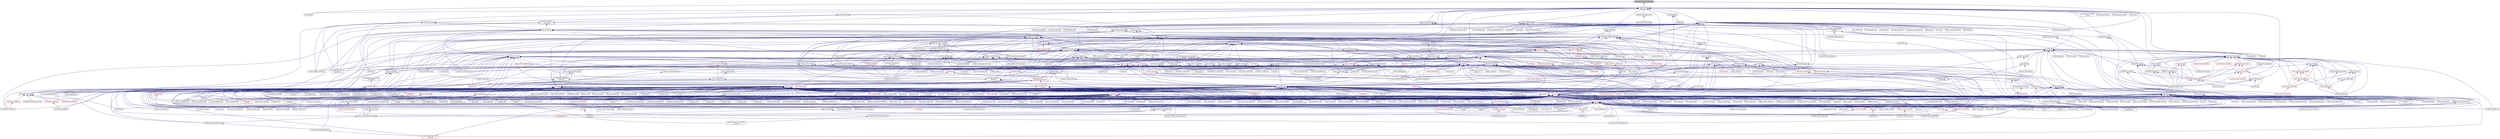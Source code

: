 digraph "set_parcel_write_handler.hpp"
{
  edge [fontname="Helvetica",fontsize="10",labelfontname="Helvetica",labelfontsize="10"];
  node [fontname="Helvetica",fontsize="10",shape=record];
  Node61 [label="set_parcel_write_handler.hpp",height=0.2,width=0.4,color="black", fillcolor="grey75", style="filled", fontcolor="black"];
  Node61 -> Node62 [dir="back",color="midnightblue",fontsize="10",style="solid",fontname="Helvetica"];
  Node62 [label="hpx_fwd.hpp",height=0.2,width=0.4,color="black", fillcolor="white", style="filled",URL="$d5/d46/hpx__fwd_8hpp.html"];
  Node61 -> Node63 [dir="back",color="midnightblue",fontsize="10",style="solid",fontname="Helvetica"];
  Node63 [label="runtime_fwd.hpp",height=0.2,width=0.4,color="black", fillcolor="white", style="filled",URL="$d2/dee/runtime__fwd_8hpp.html"];
  Node63 -> Node62 [dir="back",color="midnightblue",fontsize="10",style="solid",fontname="Helvetica"];
  Node63 -> Node64 [dir="back",color="midnightblue",fontsize="10",style="solid",fontname="Helvetica"];
  Node64 [label="basic_action.hpp",height=0.2,width=0.4,color="black", fillcolor="white", style="filled",URL="$d1/d7e/basic__action_8hpp.html"];
  Node64 -> Node65 [dir="back",color="midnightblue",fontsize="10",style="solid",fontname="Helvetica"];
  Node65 [label="component_storage.hpp",height=0.2,width=0.4,color="black", fillcolor="white", style="filled",URL="$d6/d36/components_2component__storage_2server_2component__storage_8hpp.html"];
  Node65 -> Node66 [dir="back",color="midnightblue",fontsize="10",style="solid",fontname="Helvetica"];
  Node66 [label="component_storage.hpp",height=0.2,width=0.4,color="red", fillcolor="white", style="filled",URL="$d0/dd6/components_2component__storage_2component__storage_8hpp.html"];
  Node66 -> Node70 [dir="back",color="midnightblue",fontsize="10",style="solid",fontname="Helvetica"];
  Node70 [label="component_storage.cpp",height=0.2,width=0.4,color="black", fillcolor="white", style="filled",URL="$d4/ddf/component__storage_8cpp.html"];
  Node65 -> Node71 [dir="back",color="midnightblue",fontsize="10",style="solid",fontname="Helvetica"];
  Node71 [label="migrate_from_storage.hpp",height=0.2,width=0.4,color="red", fillcolor="white", style="filled",URL="$d3/d9f/server_2migrate__from__storage_8hpp.html"];
  Node65 -> Node73 [dir="back",color="midnightblue",fontsize="10",style="solid",fontname="Helvetica"];
  Node73 [label="migrate_to_storage.hpp",height=0.2,width=0.4,color="red", fillcolor="white", style="filled",URL="$d4/d4c/server_2migrate__to__storage_8hpp.html"];
  Node73 -> Node74 [dir="back",color="midnightblue",fontsize="10",style="solid",fontname="Helvetica"];
  Node74 [label="component_module.cpp",height=0.2,width=0.4,color="black", fillcolor="white", style="filled",URL="$de/dc1/component__storage_2component__module_8cpp.html"];
  Node65 -> Node75 [dir="back",color="midnightblue",fontsize="10",style="solid",fontname="Helvetica"];
  Node75 [label="component_storage_server.cpp",height=0.2,width=0.4,color="black", fillcolor="white", style="filled",URL="$d4/dcb/component__storage__server_8cpp.html"];
  Node64 -> Node76 [dir="back",color="midnightblue",fontsize="10",style="solid",fontname="Helvetica"];
  Node76 [label="partition_unordered\l_map_component.hpp",height=0.2,width=0.4,color="black", fillcolor="white", style="filled",URL="$d8/df3/partition__unordered__map__component_8hpp.html"];
  Node76 -> Node77 [dir="back",color="midnightblue",fontsize="10",style="solid",fontname="Helvetica"];
  Node77 [label="unordered_map.hpp",height=0.2,width=0.4,color="red", fillcolor="white", style="filled",URL="$d9/ddf/hpx_2components_2containers_2unordered_2unordered__map_8hpp.html"];
  Node77 -> Node65 [dir="back",color="midnightblue",fontsize="10",style="solid",fontname="Helvetica"];
  Node77 -> Node80 [dir="back",color="midnightblue",fontsize="10",style="solid",fontname="Helvetica"];
  Node80 [label="partition_unordered\l_map_component.cpp",height=0.2,width=0.4,color="black", fillcolor="white", style="filled",URL="$d5/d34/partition__unordered__map__component_8cpp.html"];
  Node76 -> Node81 [dir="back",color="midnightblue",fontsize="10",style="solid",fontname="Helvetica"];
  Node81 [label="unordered_map_segmented\l_iterator.hpp",height=0.2,width=0.4,color="black", fillcolor="white", style="filled",URL="$dc/dfd/unordered__map__segmented__iterator_8hpp.html"];
  Node81 -> Node77 [dir="back",color="midnightblue",fontsize="10",style="solid",fontname="Helvetica"];
  Node76 -> Node80 [dir="back",color="midnightblue",fontsize="10",style="solid",fontname="Helvetica"];
  Node64 -> Node82 [dir="back",color="midnightblue",fontsize="10",style="solid",fontname="Helvetica"];
  Node82 [label="base_lco.hpp",height=0.2,width=0.4,color="black", fillcolor="white", style="filled",URL="$de/daa/base__lco_8hpp.html"];
  Node82 -> Node83 [dir="back",color="midnightblue",fontsize="10",style="solid",fontname="Helvetica"];
  Node83 [label="lcos.hpp",height=0.2,width=0.4,color="red", fillcolor="white", style="filled",URL="$d5/deb/lcos_8hpp.html"];
  Node83 -> Node85 [dir="back",color="midnightblue",fontsize="10",style="solid",fontname="Helvetica"];
  Node85 [label="apex_balance.cpp",height=0.2,width=0.4,color="black", fillcolor="white", style="filled",URL="$d4/d8e/apex__balance_8cpp.html"];
  Node83 -> Node86 [dir="back",color="midnightblue",fontsize="10",style="solid",fontname="Helvetica"];
  Node86 [label="apex_policy_engine\l_active_thread_count.cpp",height=0.2,width=0.4,color="black", fillcolor="white", style="filled",URL="$d5/d01/apex__policy__engine__active__thread__count_8cpp.html"];
  Node83 -> Node87 [dir="back",color="midnightblue",fontsize="10",style="solid",fontname="Helvetica"];
  Node87 [label="apex_policy_engine\l_events.cpp",height=0.2,width=0.4,color="black", fillcolor="white", style="filled",URL="$df/d0f/apex__policy__engine__events_8cpp.html"];
  Node83 -> Node88 [dir="back",color="midnightblue",fontsize="10",style="solid",fontname="Helvetica"];
  Node88 [label="apex_policy_engine\l_periodic.cpp",height=0.2,width=0.4,color="black", fillcolor="white", style="filled",URL="$d5/d7b/apex__policy__engine__periodic_8cpp.html"];
  Node83 -> Node89 [dir="back",color="midnightblue",fontsize="10",style="solid",fontname="Helvetica"];
  Node89 [label="heartbeat.cpp",height=0.2,width=0.4,color="black", fillcolor="white", style="filled",URL="$d8/d98/heartbeat_8cpp.html"];
  Node83 -> Node90 [dir="back",color="midnightblue",fontsize="10",style="solid",fontname="Helvetica"];
  Node90 [label="hello_world_component.hpp",height=0.2,width=0.4,color="red", fillcolor="white", style="filled",URL="$df/df0/hello__world__component_8hpp.html"];
  Node83 -> Node100 [dir="back",color="midnightblue",fontsize="10",style="solid",fontname="Helvetica"];
  Node100 [label="stencil_iterator.hpp",height=0.2,width=0.4,color="red", fillcolor="white", style="filled",URL="$dc/d5c/server_2stencil__iterator_8hpp.html"];
  Node100 -> Node96 [dir="back",color="midnightblue",fontsize="10",style="solid",fontname="Helvetica"];
  Node96 [label="solver.hpp",height=0.2,width=0.4,color="red", fillcolor="white", style="filled",URL="$db/d9a/server_2solver_8hpp.html"];
  Node100 -> Node101 [dir="back",color="midnightblue",fontsize="10",style="solid",fontname="Helvetica"];
  Node101 [label="stencil_iterator.cpp",height=0.2,width=0.4,color="black", fillcolor="white", style="filled",URL="$d6/de1/server_2stencil__iterator_8cpp.html"];
  Node83 -> Node106 [dir="back",color="midnightblue",fontsize="10",style="solid",fontname="Helvetica"];
  Node106 [label="enumerate_threads.cpp",height=0.2,width=0.4,color="black", fillcolor="white", style="filled",URL="$d3/dd4/enumerate__threads_8cpp.html"];
  Node83 -> Node107 [dir="back",color="midnightblue",fontsize="10",style="solid",fontname="Helvetica"];
  Node107 [label="fibonacci_await.cpp",height=0.2,width=0.4,color="black", fillcolor="white", style="filled",URL="$dc/d1c/fibonacci__await_8cpp.html"];
  Node83 -> Node108 [dir="back",color="midnightblue",fontsize="10",style="solid",fontname="Helvetica"];
  Node108 [label="fibonacci_dataflow.cpp",height=0.2,width=0.4,color="black", fillcolor="white", style="filled",URL="$df/d3d/fibonacci__dataflow_8cpp.html"];
  Node83 -> Node109 [dir="back",color="midnightblue",fontsize="10",style="solid",fontname="Helvetica"];
  Node109 [label="fibonacci_futures.cpp",height=0.2,width=0.4,color="black", fillcolor="white", style="filled",URL="$d6/de3/fibonacci__futures_8cpp.html"];
  Node83 -> Node110 [dir="back",color="midnightblue",fontsize="10",style="solid",fontname="Helvetica"];
  Node110 [label="fibonacci_futures_distributed.cpp",height=0.2,width=0.4,color="black", fillcolor="white", style="filled",URL="$d1/dc9/fibonacci__futures__distributed_8cpp.html"];
  Node83 -> Node111 [dir="back",color="midnightblue",fontsize="10",style="solid",fontname="Helvetica"];
  Node111 [label="fractals.cpp",height=0.2,width=0.4,color="black", fillcolor="white", style="filled",URL="$d8/d58/fractals_8cpp.html"];
  Node83 -> Node112 [dir="back",color="midnightblue",fontsize="10",style="solid",fontname="Helvetica"];
  Node112 [label="fractals_executor.cpp",height=0.2,width=0.4,color="black", fillcolor="white", style="filled",URL="$d9/da9/fractals__executor_8cpp.html"];
  Node83 -> Node113 [dir="back",color="midnightblue",fontsize="10",style="solid",fontname="Helvetica"];
  Node113 [label="fractals_struct.cpp",height=0.2,width=0.4,color="black", fillcolor="white", style="filled",URL="$d8/d2f/fractals__struct_8cpp.html"];
  Node83 -> Node114 [dir="back",color="midnightblue",fontsize="10",style="solid",fontname="Helvetica"];
  Node114 [label="hello_world.cpp",height=0.2,width=0.4,color="black", fillcolor="white", style="filled",URL="$d0/d67/hello__world_8cpp.html"];
  Node83 -> Node115 [dir="back",color="midnightblue",fontsize="10",style="solid",fontname="Helvetica"];
  Node115 [label="latch_local.cpp",height=0.2,width=0.4,color="black", fillcolor="white", style="filled",URL="$dd/dd3/latch__local_8cpp.html"];
  Node83 -> Node116 [dir="back",color="midnightblue",fontsize="10",style="solid",fontname="Helvetica"];
  Node116 [label="latch_remote.cpp",height=0.2,width=0.4,color="black", fillcolor="white", style="filled",URL="$df/d59/latch__remote_8cpp.html"];
  Node83 -> Node118 [dir="back",color="midnightblue",fontsize="10",style="solid",fontname="Helvetica"];
  Node118 [label="pingpong.cpp",height=0.2,width=0.4,color="black", fillcolor="white", style="filled",URL="$dd/d4d/pingpong_8cpp.html"];
  Node83 -> Node119 [dir="back",color="midnightblue",fontsize="10",style="solid",fontname="Helvetica"];
  Node119 [label="shared_mutex.cpp",height=0.2,width=0.4,color="black", fillcolor="white", style="filled",URL="$da/d0b/shared__mutex_8cpp.html"];
  Node83 -> Node121 [dir="back",color="midnightblue",fontsize="10",style="solid",fontname="Helvetica"];
  Node121 [label="sheneos_compare.cpp",height=0.2,width=0.4,color="black", fillcolor="white", style="filled",URL="$dc/d11/sheneos__compare_8cpp.html"];
  Node83 -> Node122 [dir="back",color="midnightblue",fontsize="10",style="solid",fontname="Helvetica"];
  Node122 [label="spell_check_file.cpp",height=0.2,width=0.4,color="black", fillcolor="white", style="filled",URL="$df/df7/spell__check__file_8cpp.html"];
  Node83 -> Node123 [dir="back",color="midnightblue",fontsize="10",style="solid",fontname="Helvetica"];
  Node123 [label="spell_check_simple.cpp",height=0.2,width=0.4,color="black", fillcolor="white", style="filled",URL="$dd/d54/spell__check__simple_8cpp.html"];
  Node83 -> Node124 [dir="back",color="midnightblue",fontsize="10",style="solid",fontname="Helvetica"];
  Node124 [label="simple_central_tuplespace\l_client.cpp",height=0.2,width=0.4,color="black", fillcolor="white", style="filled",URL="$d1/d7b/simple__central__tuplespace__client_8cpp.html"];
  Node83 -> Node125 [dir="back",color="midnightblue",fontsize="10",style="solid",fontname="Helvetica"];
  Node125 [label="hpx.hpp",height=0.2,width=0.4,color="red", fillcolor="white", style="filled",URL="$d0/daa/hpx_8hpp.html"];
  Node125 -> Node132 [dir="back",color="midnightblue",fontsize="10",style="solid",fontname="Helvetica"];
  Node132 [label="1d_stencil_4_throttle.cpp",height=0.2,width=0.4,color="black", fillcolor="white", style="filled",URL="$d6/de5/1d__stencil__4__throttle_8cpp.html"];
  Node125 -> Node137 [dir="back",color="midnightblue",fontsize="10",style="solid",fontname="Helvetica"];
  Node137 [label="accumulator.cpp",height=0.2,width=0.4,color="black", fillcolor="white", style="filled",URL="$d1/d81/accumulator_8cpp.html"];
  Node125 -> Node138 [dir="back",color="midnightblue",fontsize="10",style="solid",fontname="Helvetica"];
  Node138 [label="accumulator.hpp",height=0.2,width=0.4,color="black", fillcolor="white", style="filled",URL="$d4/d9d/server_2accumulator_8hpp.html"];
  Node138 -> Node137 [dir="back",color="midnightblue",fontsize="10",style="solid",fontname="Helvetica"];
  Node138 -> Node139 [dir="back",color="midnightblue",fontsize="10",style="solid",fontname="Helvetica"];
  Node139 [label="accumulator.hpp",height=0.2,width=0.4,color="red", fillcolor="white", style="filled",URL="$d8/d5e/accumulator_8hpp.html"];
  Node125 -> Node141 [dir="back",color="midnightblue",fontsize="10",style="solid",fontname="Helvetica"];
  Node141 [label="template_function_accumulator.hpp",height=0.2,width=0.4,color="black", fillcolor="white", style="filled",URL="$d7/da6/server_2template__function__accumulator_8hpp.html"];
  Node141 -> Node142 [dir="back",color="midnightblue",fontsize="10",style="solid",fontname="Helvetica"];
  Node142 [label="template_function_accumulator.cpp",height=0.2,width=0.4,color="black", fillcolor="white", style="filled",URL="$d5/d02/template__function__accumulator_8cpp.html"];
  Node141 -> Node143 [dir="back",color="midnightblue",fontsize="10",style="solid",fontname="Helvetica"];
  Node143 [label="template_function_accumulator.hpp",height=0.2,width=0.4,color="black", fillcolor="white", style="filled",URL="$d3/de9/template__function__accumulator_8hpp.html"];
  Node143 -> Node144 [dir="back",color="midnightblue",fontsize="10",style="solid",fontname="Helvetica"];
  Node144 [label="template_function_accumulator\l_client.cpp",height=0.2,width=0.4,color="black", fillcolor="white", style="filled",URL="$d0/dc6/template__function__accumulator__client_8cpp.html"];
  Node125 -> Node145 [dir="back",color="midnightblue",fontsize="10",style="solid",fontname="Helvetica"];
  Node145 [label="template_accumulator.cpp",height=0.2,width=0.4,color="black", fillcolor="white", style="filled",URL="$d0/d4a/template__accumulator_8cpp.html"];
  Node125 -> Node142 [dir="back",color="midnightblue",fontsize="10",style="solid",fontname="Helvetica"];
  Node125 -> Node143 [dir="back",color="midnightblue",fontsize="10",style="solid",fontname="Helvetica"];
  Node125 -> Node146 [dir="back",color="midnightblue",fontsize="10",style="solid",fontname="Helvetica"];
  Node146 [label="allgather_module.cpp",height=0.2,width=0.4,color="black", fillcolor="white", style="filled",URL="$df/de4/allgather__module_8cpp.html"];
  Node125 -> Node151 [dir="back",color="midnightblue",fontsize="10",style="solid",fontname="Helvetica"];
  Node151 [label="cancelable_action.cpp",height=0.2,width=0.4,color="black", fillcolor="white", style="filled",URL="$d5/d0c/cancelable__action_8cpp.html"];
  Node125 -> Node152 [dir="back",color="midnightblue",fontsize="10",style="solid",fontname="Helvetica"];
  Node152 [label="cancelable_action.hpp",height=0.2,width=0.4,color="red", fillcolor="white", style="filled",URL="$d5/d4d/server_2cancelable__action_8hpp.html"];
  Node152 -> Node151 [dir="back",color="midnightblue",fontsize="10",style="solid",fontname="Helvetica"];
  Node125 -> Node90 [dir="back",color="midnightblue",fontsize="10",style="solid",fontname="Helvetica"];
  Node125 -> Node101 [dir="back",color="midnightblue",fontsize="10",style="solid",fontname="Helvetica"];
  Node125 -> Node169 [dir="back",color="midnightblue",fontsize="10",style="solid",fontname="Helvetica"];
  Node169 [label="nqueen.cpp",height=0.2,width=0.4,color="black", fillcolor="white", style="filled",URL="$db/dca/nqueen_8cpp.html"];
  Node125 -> Node170 [dir="back",color="midnightblue",fontsize="10",style="solid",fontname="Helvetica"];
  Node170 [label="nqueen.hpp",height=0.2,width=0.4,color="red", fillcolor="white", style="filled",URL="$de/d58/server_2nqueen_8hpp.html"];
  Node170 -> Node169 [dir="back",color="midnightblue",fontsize="10",style="solid",fontname="Helvetica"];
  Node125 -> Node173 [dir="back",color="midnightblue",fontsize="10",style="solid",fontname="Helvetica"];
  Node173 [label="nqueen_client.cpp",height=0.2,width=0.4,color="black", fillcolor="white", style="filled",URL="$d3/d5e/nqueen__client_8cpp.html"];
  Node125 -> Node174 [dir="back",color="midnightblue",fontsize="10",style="solid",fontname="Helvetica"];
  Node174 [label="sine.cpp",height=0.2,width=0.4,color="black", fillcolor="white", style="filled",URL="$d3/d0d/server_2sine_8cpp.html"];
  Node125 -> Node175 [dir="back",color="midnightblue",fontsize="10",style="solid",fontname="Helvetica"];
  Node175 [label="sine.hpp",height=0.2,width=0.4,color="red", fillcolor="white", style="filled",URL="$d8/dac/sine_8hpp.html"];
  Node175 -> Node174 [dir="back",color="midnightblue",fontsize="10",style="solid",fontname="Helvetica"];
  Node125 -> Node184 [dir="back",color="midnightblue",fontsize="10",style="solid",fontname="Helvetica"];
  Node184 [label="factorial.cpp",height=0.2,width=0.4,color="black", fillcolor="white", style="filled",URL="$d9/d00/factorial_8cpp.html"];
  Node125 -> Node187 [dir="back",color="midnightblue",fontsize="10",style="solid",fontname="Helvetica"];
  Node187 [label="interest_calculator.cpp",height=0.2,width=0.4,color="black", fillcolor="white", style="filled",URL="$d2/d86/interest__calculator_8cpp.html"];
  Node125 -> Node188 [dir="back",color="midnightblue",fontsize="10",style="solid",fontname="Helvetica"];
  Node188 [label="non_atomic_rma.cpp",height=0.2,width=0.4,color="black", fillcolor="white", style="filled",URL="$d7/d8b/non__atomic__rma_8cpp.html"];
  Node125 -> Node191 [dir="back",color="midnightblue",fontsize="10",style="solid",fontname="Helvetica"];
  Node191 [label="quicksort.cpp",height=0.2,width=0.4,color="black", fillcolor="white", style="filled",URL="$d3/d1e/quicksort_8cpp.html"];
  Node125 -> Node199 [dir="back",color="midnightblue",fontsize="10",style="solid",fontname="Helvetica"];
  Node199 [label="random_mem_access.cpp",height=0.2,width=0.4,color="black", fillcolor="white", style="filled",URL="$d1/d51/random__mem__access_8cpp.html"];
  Node125 -> Node200 [dir="back",color="midnightblue",fontsize="10",style="solid",fontname="Helvetica"];
  Node200 [label="random_mem_access.hpp",height=0.2,width=0.4,color="red", fillcolor="white", style="filled",URL="$d0/d19/server_2random__mem__access_8hpp.html"];
  Node200 -> Node199 [dir="back",color="midnightblue",fontsize="10",style="solid",fontname="Helvetica"];
  Node125 -> Node203 [dir="back",color="midnightblue",fontsize="10",style="solid",fontname="Helvetica"];
  Node203 [label="random_mem_access_client.cpp",height=0.2,width=0.4,color="black", fillcolor="white", style="filled",URL="$df/d1b/random__mem__access__client_8cpp.html"];
  Node125 -> Node204 [dir="back",color="midnightblue",fontsize="10",style="solid",fontname="Helvetica"];
  Node204 [label="oversubscribing_resource\l_partitioner.cpp",height=0.2,width=0.4,color="black", fillcolor="white", style="filled",URL="$dd/dee/oversubscribing__resource__partitioner_8cpp.html"];
  Node125 -> Node205 [dir="back",color="midnightblue",fontsize="10",style="solid",fontname="Helvetica"];
  Node205 [label="simple_resource_partitioner.cpp",height=0.2,width=0.4,color="black", fillcolor="white", style="filled",URL="$d5/df9/simple__resource__partitioner_8cpp.html"];
  Node125 -> Node219 [dir="back",color="midnightblue",fontsize="10",style="solid",fontname="Helvetica"];
  Node219 [label="startup_shutdown.cpp",height=0.2,width=0.4,color="black", fillcolor="white", style="filled",URL="$d3/dfc/server_2startup__shutdown_8cpp.html"];
  Node125 -> Node222 [dir="back",color="midnightblue",fontsize="10",style="solid",fontname="Helvetica"];
  Node222 [label="throttle.cpp",height=0.2,width=0.4,color="black", fillcolor="white", style="filled",URL="$de/d56/server_2throttle_8cpp.html"];
  Node125 -> Node223 [dir="back",color="midnightblue",fontsize="10",style="solid",fontname="Helvetica"];
  Node223 [label="throttle.hpp",height=0.2,width=0.4,color="red", fillcolor="white", style="filled",URL="$db/dc9/server_2throttle_8hpp.html"];
  Node223 -> Node222 [dir="back",color="midnightblue",fontsize="10",style="solid",fontname="Helvetica"];
  Node125 -> Node236 [dir="back",color="midnightblue",fontsize="10",style="solid",fontname="Helvetica"];
  Node236 [label="simple_central_tuplespace.hpp",height=0.2,width=0.4,color="black", fillcolor="white", style="filled",URL="$db/d69/server_2simple__central__tuplespace_8hpp.html"];
  Node236 -> Node237 [dir="back",color="midnightblue",fontsize="10",style="solid",fontname="Helvetica"];
  Node237 [label="simple_central_tuplespace.cpp",height=0.2,width=0.4,color="black", fillcolor="white", style="filled",URL="$d3/dec/simple__central__tuplespace_8cpp.html"];
  Node236 -> Node238 [dir="back",color="midnightblue",fontsize="10",style="solid",fontname="Helvetica"];
  Node238 [label="simple_central_tuplespace.hpp",height=0.2,width=0.4,color="black", fillcolor="white", style="filled",URL="$d0/d4b/stubs_2simple__central__tuplespace_8hpp.html"];
  Node238 -> Node239 [dir="back",color="midnightblue",fontsize="10",style="solid",fontname="Helvetica"];
  Node239 [label="simple_central_tuplespace.hpp",height=0.2,width=0.4,color="black", fillcolor="white", style="filled",URL="$d5/ddd/simple__central__tuplespace_8hpp.html"];
  Node239 -> Node124 [dir="back",color="midnightblue",fontsize="10",style="solid",fontname="Helvetica"];
  Node125 -> Node240 [dir="back",color="midnightblue",fontsize="10",style="solid",fontname="Helvetica"];
  Node240 [label="tuples_warehouse.hpp",height=0.2,width=0.4,color="black", fillcolor="white", style="filled",URL="$da/de6/tuples__warehouse_8hpp.html"];
  Node240 -> Node236 [dir="back",color="midnightblue",fontsize="10",style="solid",fontname="Helvetica"];
  Node125 -> Node237 [dir="back",color="midnightblue",fontsize="10",style="solid",fontname="Helvetica"];
  Node125 -> Node255 [dir="back",color="midnightblue",fontsize="10",style="solid",fontname="Helvetica"];
  Node255 [label="stream.cpp",height=0.2,width=0.4,color="black", fillcolor="white", style="filled",URL="$da/d5f/stream_8cpp.html"];
  Node125 -> Node261 [dir="back",color="midnightblue",fontsize="10",style="solid",fontname="Helvetica"];
  Node261 [label="network_storage.cpp",height=0.2,width=0.4,color="black", fillcolor="white", style="filled",URL="$db/daa/network__storage_8cpp.html"];
  Node125 -> Node263 [dir="back",color="midnightblue",fontsize="10",style="solid",fontname="Helvetica"];
  Node263 [label="osu_bcast.cpp",height=0.2,width=0.4,color="black", fillcolor="white", style="filled",URL="$d3/dca/osu__bcast_8cpp.html"];
  Node125 -> Node276 [dir="back",color="midnightblue",fontsize="10",style="solid",fontname="Helvetica"];
  Node276 [label="action_move_semantics.cpp",height=0.2,width=0.4,color="black", fillcolor="white", style="filled",URL="$d4/db3/action__move__semantics_8cpp.html"];
  Node125 -> Node278 [dir="back",color="midnightblue",fontsize="10",style="solid",fontname="Helvetica"];
  Node278 [label="duplicate_id_registration\l_1596.cpp",height=0.2,width=0.4,color="black", fillcolor="white", style="filled",URL="$db/d8d/duplicate__id__registration__1596_8cpp.html"];
  Node125 -> Node281 [dir="back",color="midnightblue",fontsize="10",style="solid",fontname="Helvetica"];
  Node281 [label="send_gid_keep_component\l_1624.cpp",height=0.2,width=0.4,color="black", fillcolor="white", style="filled",URL="$d9/d49/send__gid__keep__component__1624_8cpp.html"];
  Node125 -> Node282 [dir="back",color="midnightblue",fontsize="10",style="solid",fontname="Helvetica"];
  Node282 [label="algorithms.cc",height=0.2,width=0.4,color="black", fillcolor="white", style="filled",URL="$d5/d1b/algorithms_8cc.html"];
  Node125 -> Node283 [dir="back",color="midnightblue",fontsize="10",style="solid",fontname="Helvetica"];
  Node283 [label="matrix_hpx.hh",height=0.2,width=0.4,color="red", fillcolor="white", style="filled",URL="$d5/d89/matrix__hpx_8hh.html"];
  Node283 -> Node282 [dir="back",color="midnightblue",fontsize="10",style="solid",fontname="Helvetica"];
  Node125 -> Node288 [dir="back",color="midnightblue",fontsize="10",style="solid",fontname="Helvetica"];
  Node288 [label="block_matrix.cc",height=0.2,width=0.4,color="black", fillcolor="white", style="filled",URL="$de/d88/block__matrix_8cc.html"];
  Node125 -> Node296 [dir="back",color="midnightblue",fontsize="10",style="solid",fontname="Helvetica"];
  Node296 [label="id_type_ref_counting\l_1032.cpp",height=0.2,width=0.4,color="black", fillcolor="white", style="filled",URL="$d8/dfd/id__type__ref__counting__1032_8cpp.html"];
  Node125 -> Node299 [dir="back",color="midnightblue",fontsize="10",style="solid",fontname="Helvetica"];
  Node299 [label="after_588.cpp",height=0.2,width=0.4,color="black", fillcolor="white", style="filled",URL="$dc/dc0/after__588_8cpp.html"];
  Node125 -> Node301 [dir="back",color="midnightblue",fontsize="10",style="solid",fontname="Helvetica"];
  Node301 [label="async_unwrap_1037.cpp",height=0.2,width=0.4,color="black", fillcolor="white", style="filled",URL="$d4/d13/async__unwrap__1037_8cpp.html"];
  Node125 -> Node319 [dir="back",color="midnightblue",fontsize="10",style="solid",fontname="Helvetica"];
  Node319 [label="lifetime_588.cpp",height=0.2,width=0.4,color="black", fillcolor="white", style="filled",URL="$d7/dca/lifetime__588_8cpp.html"];
  Node125 -> Node326 [dir="back",color="midnightblue",fontsize="10",style="solid",fontname="Helvetica"];
  Node326 [label="set_hpx_limit_798.cpp",height=0.2,width=0.4,color="black", fillcolor="white", style="filled",URL="$d2/dfb/set__hpx__limit__798_8cpp.html"];
  Node125 -> Node328 [dir="back",color="midnightblue",fontsize="10",style="solid",fontname="Helvetica"];
  Node328 [label="shared_stated_leaked\l_1211.cpp",height=0.2,width=0.4,color="black", fillcolor="white", style="filled",URL="$dc/dce/shared__stated__leaked__1211_8cpp.html"];
  Node125 -> Node330 [dir="back",color="midnightblue",fontsize="10",style="solid",fontname="Helvetica"];
  Node330 [label="wait_all_hang_1946.cpp",height=0.2,width=0.4,color="black", fillcolor="white", style="filled",URL="$d5/d69/wait__all__hang__1946_8cpp.html"];
  Node125 -> Node362 [dir="back",color="midnightblue",fontsize="10",style="solid",fontname="Helvetica"];
  Node362 [label="managed_refcnt_checker.cpp",height=0.2,width=0.4,color="black", fillcolor="white", style="filled",URL="$d3/d8d/managed__refcnt__checker_8cpp.html"];
  Node125 -> Node377 [dir="back",color="midnightblue",fontsize="10",style="solid",fontname="Helvetica"];
  Node377 [label="managed_refcnt_checker.hpp",height=0.2,width=0.4,color="red", fillcolor="white", style="filled",URL="$df/da6/server_2managed__refcnt__checker_8hpp.html"];
  Node377 -> Node362 [dir="back",color="midnightblue",fontsize="10",style="solid",fontname="Helvetica"];
  Node125 -> Node380 [dir="back",color="midnightblue",fontsize="10",style="solid",fontname="Helvetica"];
  Node380 [label="simple_refcnt_checker.hpp",height=0.2,width=0.4,color="red", fillcolor="white", style="filled",URL="$d6/d3d/server_2simple__refcnt__checker_8hpp.html"];
  Node380 -> Node381 [dir="back",color="midnightblue",fontsize="10",style="solid",fontname="Helvetica"];
  Node381 [label="simple_refcnt_checker.cpp",height=0.2,width=0.4,color="black", fillcolor="white", style="filled",URL="$df/d16/simple__refcnt__checker_8cpp.html"];
  Node125 -> Node384 [dir="back",color="midnightblue",fontsize="10",style="solid",fontname="Helvetica"];
  Node384 [label="simple_mobile_object.cpp",height=0.2,width=0.4,color="black", fillcolor="white", style="filled",URL="$d2/da7/simple__mobile__object_8cpp.html"];
  Node125 -> Node381 [dir="back",color="midnightblue",fontsize="10",style="solid",fontname="Helvetica"];
  Node125 -> Node391 [dir="back",color="midnightblue",fontsize="10",style="solid",fontname="Helvetica"];
  Node391 [label="await.cpp",height=0.2,width=0.4,color="black", fillcolor="white", style="filled",URL="$d6/d41/await_8cpp.html"];
  Node125 -> Node393 [dir="back",color="midnightblue",fontsize="10",style="solid",fontname="Helvetica"];
  Node393 [label="condition_variable.cpp",height=0.2,width=0.4,color="black", fillcolor="white", style="filled",URL="$d1/ded/tests_2unit_2lcos_2condition__variable_8cpp.html"];
  Node125 -> Node399 [dir="back",color="midnightblue",fontsize="10",style="solid",fontname="Helvetica"];
  Node399 [label="local_barrier.cpp",height=0.2,width=0.4,color="black", fillcolor="white", style="filled",URL="$d2/db4/tests_2unit_2lcos_2local__barrier_8cpp.html"];
  Node125 -> Node400 [dir="back",color="midnightblue",fontsize="10",style="solid",fontname="Helvetica"];
  Node400 [label="local_dataflow.cpp",height=0.2,width=0.4,color="black", fillcolor="white", style="filled",URL="$d9/d92/local__dataflow_8cpp.html"];
  Node125 -> Node401 [dir="back",color="midnightblue",fontsize="10",style="solid",fontname="Helvetica"];
  Node401 [label="local_dataflow_executor.cpp",height=0.2,width=0.4,color="black", fillcolor="white", style="filled",URL="$d2/d73/local__dataflow__executor_8cpp.html"];
  Node125 -> Node402 [dir="back",color="midnightblue",fontsize="10",style="solid",fontname="Helvetica"];
  Node402 [label="local_dataflow_executor\l_v1.cpp",height=0.2,width=0.4,color="black", fillcolor="white", style="filled",URL="$df/d49/local__dataflow__executor__v1_8cpp.html"];
  Node125 -> Node403 [dir="back",color="midnightblue",fontsize="10",style="solid",fontname="Helvetica"];
  Node403 [label="local_dataflow_std\l_array.cpp",height=0.2,width=0.4,color="black", fillcolor="white", style="filled",URL="$db/dcb/local__dataflow__std__array_8cpp.html"];
  Node125 -> Node404 [dir="back",color="midnightblue",fontsize="10",style="solid",fontname="Helvetica"];
  Node404 [label="local_event.cpp",height=0.2,width=0.4,color="black", fillcolor="white", style="filled",URL="$df/d9a/local__event_8cpp.html"];
  Node125 -> Node618 [dir="back",color="midnightblue",fontsize="10",style="solid",fontname="Helvetica"];
  Node618 [label="put_parcels_with_coalescing.cpp",height=0.2,width=0.4,color="black", fillcolor="white", style="filled",URL="$d6/dca/put__parcels__with__coalescing_8cpp.html"];
  Node125 -> Node619 [dir="back",color="midnightblue",fontsize="10",style="solid",fontname="Helvetica"];
  Node619 [label="put_parcels_with_compression.cpp",height=0.2,width=0.4,color="black", fillcolor="white", style="filled",URL="$df/d62/put__parcels__with__compression_8cpp.html"];
  Node125 -> Node621 [dir="back",color="midnightblue",fontsize="10",style="solid",fontname="Helvetica"];
  Node621 [label="serialize_buffer.cpp",height=0.2,width=0.4,color="black", fillcolor="white", style="filled",URL="$d1/d00/serialize__buffer_8cpp.html"];
  Node83 -> Node631 [dir="back",color="midnightblue",fontsize="10",style="solid",fontname="Helvetica"];
  Node631 [label="return_future_2847.cpp",height=0.2,width=0.4,color="black", fillcolor="white", style="filled",URL="$d3/dfe/return__future__2847_8cpp.html"];
  Node83 -> Node632 [dir="back",color="midnightblue",fontsize="10",style="solid",fontname="Helvetica"];
  Node632 [label="return_non_default\l_constructible_2847.cpp",height=0.2,width=0.4,color="black", fillcolor="white", style="filled",URL="$dc/d11/return__non__default__constructible__2847_8cpp.html"];
  Node83 -> Node278 [dir="back",color="midnightblue",fontsize="10",style="solid",fontname="Helvetica"];
  Node83 -> Node281 [dir="back",color="midnightblue",fontsize="10",style="solid",fontname="Helvetica"];
  Node83 -> Node633 [dir="back",color="midnightblue",fontsize="10",style="solid",fontname="Helvetica"];
  Node633 [label="async_action_1813.cpp",height=0.2,width=0.4,color="black", fillcolor="white", style="filled",URL="$db/de6/async__action__1813_8cpp.html"];
  Node83 -> Node637 [dir="back",color="midnightblue",fontsize="10",style="solid",fontname="Helvetica"];
  Node637 [label="dataflow_791.cpp",height=0.2,width=0.4,color="black", fillcolor="white", style="filled",URL="$d6/da1/dataflow__791_8cpp.html"];
  Node83 -> Node639 [dir="back",color="midnightblue",fontsize="10",style="solid",fontname="Helvetica"];
  Node639 [label="future_timed_wait_1025.cpp",height=0.2,width=0.4,color="black", fillcolor="white", style="filled",URL="$de/d7d/future__timed__wait__1025_8cpp.html"];
  Node83 -> Node328 [dir="back",color="midnightblue",fontsize="10",style="solid",fontname="Helvetica"];
  Node83 -> Node642 [dir="back",color="midnightblue",fontsize="10",style="solid",fontname="Helvetica"];
  Node642 [label="sliding_semaphore_2338.cpp",height=0.2,width=0.4,color="black", fillcolor="white", style="filled",URL="$da/da6/sliding__semaphore__2338_8cpp.html"];
  Node83 -> Node643 [dir="back",color="midnightblue",fontsize="10",style="solid",fontname="Helvetica"];
  Node643 [label="wait_for_action_2796.cpp",height=0.2,width=0.4,color="black", fillcolor="white", style="filled",URL="$dc/db9/wait__for__action__2796_8cpp.html"];
  Node83 -> Node644 [dir="back",color="midnightblue",fontsize="10",style="solid",fontname="Helvetica"];
  Node644 [label="function_serialization\l_728.cpp",height=0.2,width=0.4,color="black", fillcolor="white", style="filled",URL="$d8/db1/function__serialization__728_8cpp.html"];
  Node83 -> Node645 [dir="back",color="midnightblue",fontsize="10",style="solid",fontname="Helvetica"];
  Node645 [label="protect_with_nullary\l_pfo.cpp",height=0.2,width=0.4,color="black", fillcolor="white", style="filled",URL="$df/db5/protect__with__nullary__pfo_8cpp.html"];
  Node83 -> Node646 [dir="back",color="midnightblue",fontsize="10",style="solid",fontname="Helvetica"];
  Node646 [label="tuple_serialization\l_803.cpp",height=0.2,width=0.4,color="black", fillcolor="white", style="filled",URL="$de/d61/tuple__serialization__803_8cpp.html"];
  Node83 -> Node647 [dir="back",color="midnightblue",fontsize="10",style="solid",fontname="Helvetica"];
  Node647 [label="zero_copy_parcels_1001.cpp",height=0.2,width=0.4,color="black", fillcolor="white", style="filled",URL="$da/dfd/zero__copy__parcels__1001_8cpp.html"];
  Node83 -> Node648 [dir="back",color="midnightblue",fontsize="10",style="solid",fontname="Helvetica"];
  Node648 [label="return_future.cpp",height=0.2,width=0.4,color="black", fillcolor="white", style="filled",URL="$d4/dbe/return__future_8cpp.html"];
  Node83 -> Node649 [dir="back",color="midnightblue",fontsize="10",style="solid",fontname="Helvetica"];
  Node649 [label="find_clients_from_prefix.cpp",height=0.2,width=0.4,color="black", fillcolor="white", style="filled",URL="$dc/d15/find__clients__from__prefix_8cpp.html"];
  Node83 -> Node650 [dir="back",color="midnightblue",fontsize="10",style="solid",fontname="Helvetica"];
  Node650 [label="find_ids_from_prefix.cpp",height=0.2,width=0.4,color="black", fillcolor="white", style="filled",URL="$dc/df3/find__ids__from__prefix_8cpp.html"];
  Node83 -> Node651 [dir="back",color="midnightblue",fontsize="10",style="solid",fontname="Helvetica"];
  Node651 [label="get_colocation_id.cpp",height=0.2,width=0.4,color="black", fillcolor="white", style="filled",URL="$dd/d0d/get__colocation__id_8cpp.html"];
  Node83 -> Node652 [dir="back",color="midnightblue",fontsize="10",style="solid",fontname="Helvetica"];
  Node652 [label="apex_action_count.cpp",height=0.2,width=0.4,color="black", fillcolor="white", style="filled",URL="$d8/de5/apex__action__count_8cpp.html"];
  Node83 -> Node653 [dir="back",color="midnightblue",fontsize="10",style="solid",fontname="Helvetica"];
  Node653 [label="action_invoke_no_more\l_than.cpp",height=0.2,width=0.4,color="black", fillcolor="white", style="filled",URL="$db/d8a/action__invoke__no__more__than_8cpp.html"];
  Node83 -> Node654 [dir="back",color="midnightblue",fontsize="10",style="solid",fontname="Helvetica"];
  Node654 [label="migrate_component.cpp",height=0.2,width=0.4,color="black", fillcolor="white", style="filled",URL="$dc/d78/migrate__component_8cpp.html"];
  Node83 -> Node655 [dir="back",color="midnightblue",fontsize="10",style="solid",fontname="Helvetica"];
  Node655 [label="apply_colocated.cpp",height=0.2,width=0.4,color="black", fillcolor="white", style="filled",URL="$d5/dd3/apply__colocated_8cpp.html"];
  Node83 -> Node659 [dir="back",color="midnightblue",fontsize="10",style="solid",fontname="Helvetica"];
  Node659 [label="apply_remote.cpp",height=0.2,width=0.4,color="black", fillcolor="white", style="filled",URL="$d9/d40/apply__remote_8cpp.html"];
  Node83 -> Node660 [dir="back",color="midnightblue",fontsize="10",style="solid",fontname="Helvetica"];
  Node660 [label="apply_remote_client.cpp",height=0.2,width=0.4,color="black", fillcolor="white", style="filled",URL="$d9/def/apply__remote__client_8cpp.html"];
  Node83 -> Node661 [dir="back",color="midnightblue",fontsize="10",style="solid",fontname="Helvetica"];
  Node661 [label="async_cb_colocated.cpp",height=0.2,width=0.4,color="black", fillcolor="white", style="filled",URL="$d7/d7f/async__cb__colocated_8cpp.html"];
  Node83 -> Node662 [dir="back",color="midnightblue",fontsize="10",style="solid",fontname="Helvetica"];
  Node662 [label="async_cb_remote.cpp",height=0.2,width=0.4,color="black", fillcolor="white", style="filled",URL="$da/d88/async__cb__remote_8cpp.html"];
  Node83 -> Node663 [dir="back",color="midnightblue",fontsize="10",style="solid",fontname="Helvetica"];
  Node663 [label="async_cb_remote_client.cpp",height=0.2,width=0.4,color="black", fillcolor="white", style="filled",URL="$d2/d31/async__cb__remote__client_8cpp.html"];
  Node83 -> Node666 [dir="back",color="midnightblue",fontsize="10",style="solid",fontname="Helvetica"];
  Node666 [label="async_continue_cb_colocated.cpp",height=0.2,width=0.4,color="black", fillcolor="white", style="filled",URL="$dd/dce/async__continue__cb__colocated_8cpp.html"];
  Node83 -> Node670 [dir="back",color="midnightblue",fontsize="10",style="solid",fontname="Helvetica"];
  Node670 [label="async_remote.cpp",height=0.2,width=0.4,color="black", fillcolor="white", style="filled",URL="$dd/dd8/async__remote_8cpp.html"];
  Node83 -> Node671 [dir="back",color="midnightblue",fontsize="10",style="solid",fontname="Helvetica"];
  Node671 [label="async_remote_client.cpp",height=0.2,width=0.4,color="black", fillcolor="white", style="filled",URL="$d6/d49/async__remote__client_8cpp.html"];
  Node83 -> Node674 [dir="back",color="midnightblue",fontsize="10",style="solid",fontname="Helvetica"];
  Node674 [label="channel.cpp",height=0.2,width=0.4,color="black", fillcolor="white", style="filled",URL="$dd/d5f/channel_8cpp.html"];
  Node83 -> Node676 [dir="back",color="midnightblue",fontsize="10",style="solid",fontname="Helvetica"];
  Node676 [label="client_then.cpp",height=0.2,width=0.4,color="black", fillcolor="white", style="filled",URL="$d1/d5a/client__then_8cpp.html"];
  Node83 -> Node677 [dir="back",color="midnightblue",fontsize="10",style="solid",fontname="Helvetica"];
  Node677 [label="counting_semaphore.cpp",height=0.2,width=0.4,color="black", fillcolor="white", style="filled",URL="$df/de9/counting__semaphore_8cpp.html"];
  Node83 -> Node679 [dir="back",color="midnightblue",fontsize="10",style="solid",fontname="Helvetica"];
  Node679 [label="future.cpp",height=0.2,width=0.4,color="black", fillcolor="white", style="filled",URL="$d6/d4d/future_8cpp.html"];
  Node83 -> Node680 [dir="back",color="midnightblue",fontsize="10",style="solid",fontname="Helvetica"];
  Node680 [label="future_then.cpp",height=0.2,width=0.4,color="black", fillcolor="white", style="filled",URL="$df/da5/future__then_8cpp.html"];
  Node83 -> Node681 [dir="back",color="midnightblue",fontsize="10",style="solid",fontname="Helvetica"];
  Node681 [label="future_then_executor.cpp",height=0.2,width=0.4,color="black", fillcolor="white", style="filled",URL="$df/dbe/future__then__executor_8cpp.html"];
  Node83 -> Node682 [dir="back",color="midnightblue",fontsize="10",style="solid",fontname="Helvetica"];
  Node682 [label="future_then_executor\l_v1.cpp",height=0.2,width=0.4,color="black", fillcolor="white", style="filled",URL="$de/dc5/future__then__executor__v1_8cpp.html"];
  Node83 -> Node404 [dir="back",color="midnightblue",fontsize="10",style="solid",fontname="Helvetica"];
  Node83 -> Node688 [dir="back",color="midnightblue",fontsize="10",style="solid",fontname="Helvetica"];
  Node688 [label="packaged_action.cpp",height=0.2,width=0.4,color="black", fillcolor="white", style="filled",URL="$d3/d63/packaged__action_8cpp.html"];
  Node83 -> Node689 [dir="back",color="midnightblue",fontsize="10",style="solid",fontname="Helvetica"];
  Node689 [label="promise.cpp",height=0.2,width=0.4,color="black", fillcolor="white", style="filled",URL="$d1/d4f/tests_2unit_2lcos_2promise_8cpp.html"];
  Node83 -> Node692 [dir="back",color="midnightblue",fontsize="10",style="solid",fontname="Helvetica"];
  Node692 [label="shared_future.cpp",height=0.2,width=0.4,color="black", fillcolor="white", style="filled",URL="$d3/d69/shared__future_8cpp.html"];
  Node83 -> Node693 [dir="back",color="midnightblue",fontsize="10",style="solid",fontname="Helvetica"];
  Node693 [label="shared_mutex1.cpp",height=0.2,width=0.4,color="black", fillcolor="white", style="filled",URL="$d8/d57/shared__mutex1_8cpp.html"];
  Node83 -> Node694 [dir="back",color="midnightblue",fontsize="10",style="solid",fontname="Helvetica"];
  Node694 [label="shared_mutex2.cpp",height=0.2,width=0.4,color="black", fillcolor="white", style="filled",URL="$d1/d40/shared__mutex2_8cpp.html"];
  Node83 -> Node695 [dir="back",color="midnightblue",fontsize="10",style="solid",fontname="Helvetica"];
  Node695 [label="sliding_semaphore.cpp",height=0.2,width=0.4,color="black", fillcolor="white", style="filled",URL="$d2/d38/sliding__semaphore_8cpp.html"];
  Node83 -> Node698 [dir="back",color="midnightblue",fontsize="10",style="solid",fontname="Helvetica"];
  Node698 [label="when_all.cpp",height=0.2,width=0.4,color="black", fillcolor="white", style="filled",URL="$da/d18/when__all_8cpp.html"];
  Node83 -> Node699 [dir="back",color="midnightblue",fontsize="10",style="solid",fontname="Helvetica"];
  Node699 [label="when_all_std_array.cpp",height=0.2,width=0.4,color="black", fillcolor="white", style="filled",URL="$d0/dfc/when__all__std__array_8cpp.html"];
  Node83 -> Node700 [dir="back",color="midnightblue",fontsize="10",style="solid",fontname="Helvetica"];
  Node700 [label="when_any.cpp",height=0.2,width=0.4,color="black", fillcolor="white", style="filled",URL="$d7/d30/when__any_8cpp.html"];
  Node83 -> Node701 [dir="back",color="midnightblue",fontsize="10",style="solid",fontname="Helvetica"];
  Node701 [label="when_any_std_array.cpp",height=0.2,width=0.4,color="black", fillcolor="white", style="filled",URL="$d3/d3d/when__any__std__array_8cpp.html"];
  Node83 -> Node702 [dir="back",color="midnightblue",fontsize="10",style="solid",fontname="Helvetica"];
  Node702 [label="when_each.cpp",height=0.2,width=0.4,color="black", fillcolor="white", style="filled",URL="$d0/d95/when__each_8cpp.html"];
  Node83 -> Node703 [dir="back",color="midnightblue",fontsize="10",style="solid",fontname="Helvetica"];
  Node703 [label="when_some.cpp",height=0.2,width=0.4,color="black", fillcolor="white", style="filled",URL="$dc/d48/when__some_8cpp.html"];
  Node83 -> Node704 [dir="back",color="midnightblue",fontsize="10",style="solid",fontname="Helvetica"];
  Node704 [label="when_some_std_array.cpp",height=0.2,width=0.4,color="black", fillcolor="white", style="filled",URL="$df/d4d/when__some__std__array_8cpp.html"];
  Node83 -> Node621 [dir="back",color="midnightblue",fontsize="10",style="solid",fontname="Helvetica"];
  Node83 -> Node705 [dir="back",color="midnightblue",fontsize="10",style="solid",fontname="Helvetica"];
  Node705 [label="thread.cpp",height=0.2,width=0.4,color="black", fillcolor="white", style="filled",URL="$d0/d4e/tests_2unit_2threads_2thread_8cpp.html"];
  Node83 -> Node706 [dir="back",color="midnightblue",fontsize="10",style="solid",fontname="Helvetica"];
  Node706 [label="thread_affinity.cpp",height=0.2,width=0.4,color="black", fillcolor="white", style="filled",URL="$da/dce/thread__affinity_8cpp.html"];
  Node83 -> Node707 [dir="back",color="midnightblue",fontsize="10",style="solid",fontname="Helvetica"];
  Node707 [label="thread_id.cpp",height=0.2,width=0.4,color="black", fillcolor="white", style="filled",URL="$df/d88/thread__id_8cpp.html"];
  Node83 -> Node708 [dir="back",color="midnightblue",fontsize="10",style="solid",fontname="Helvetica"];
  Node708 [label="thread_suspension_executor.cpp",height=0.2,width=0.4,color="black", fillcolor="white", style="filled",URL="$de/d9f/thread__suspension__executor_8cpp.html"];
  Node83 -> Node709 [dir="back",color="midnightblue",fontsize="10",style="solid",fontname="Helvetica"];
  Node709 [label="thread_yield.cpp",height=0.2,width=0.4,color="black", fillcolor="white", style="filled",URL="$dc/d23/thread__yield_8cpp.html"];
  Node83 -> Node710 [dir="back",color="midnightblue",fontsize="10",style="solid",fontname="Helvetica"];
  Node710 [label="tss.cpp",height=0.2,width=0.4,color="black", fillcolor="white", style="filled",URL="$dc/d69/tests_2unit_2threads_2tss_8cpp.html"];
  Node82 -> Node712 [dir="back",color="midnightblue",fontsize="10",style="solid",fontname="Helvetica"];
  Node712 [label="base_lco_with_value.hpp",height=0.2,width=0.4,color="black", fillcolor="white", style="filled",URL="$d2/df5/base__lco__with__value_8hpp.html"];
  Node712 -> Node83 [dir="back",color="midnightblue",fontsize="10",style="solid",fontname="Helvetica"];
  Node712 -> Node713 [dir="back",color="midnightblue",fontsize="10",style="solid",fontname="Helvetica"];
  Node713 [label="promise_lco.hpp",height=0.2,width=0.4,color="red", fillcolor="white", style="filled",URL="$db/d91/promise__lco_8hpp.html"];
  Node713 -> Node714 [dir="back",color="midnightblue",fontsize="10",style="solid",fontname="Helvetica"];
  Node714 [label="promise_base.hpp",height=0.2,width=0.4,color="red", fillcolor="white", style="filled",URL="$d0/d70/promise__base_8hpp.html"];
  Node712 -> Node1158 [dir="back",color="midnightblue",fontsize="10",style="solid",fontname="Helvetica"];
  Node1158 [label="channel.hpp",height=0.2,width=0.4,color="black", fillcolor="white", style="filled",URL="$d8/d9a/server_2channel_8hpp.html"];
  Node1158 -> Node1017 [dir="back",color="midnightblue",fontsize="10",style="solid",fontname="Helvetica"];
  Node1017 [label="channel.hpp",height=0.2,width=0.4,color="black", fillcolor="white", style="filled",URL="$db/d20/channel_8hpp.html"];
  Node1017 -> Node83 [dir="back",color="midnightblue",fontsize="10",style="solid",fontname="Helvetica"];
  Node712 -> Node1159 [dir="back",color="midnightblue",fontsize="10",style="solid",fontname="Helvetica"];
  Node1159 [label="latch.hpp",height=0.2,width=0.4,color="red", fillcolor="white", style="filled",URL="$df/d32/server_2latch_8hpp.html"];
  Node1159 -> Node1119 [dir="back",color="midnightblue",fontsize="10",style="solid",fontname="Helvetica"];
  Node1119 [label="latch.cpp",height=0.2,width=0.4,color="black", fillcolor="white", style="filled",URL="$d8/dd6/latch_8cpp.html"];
  Node712 -> Node1160 [dir="back",color="midnightblue",fontsize="10",style="solid",fontname="Helvetica"];
  Node1160 [label="base_performance_counter.hpp",height=0.2,width=0.4,color="red", fillcolor="white", style="filled",URL="$d7/d00/server_2base__performance__counter_8hpp.html"];
  Node1160 -> Node1161 [dir="back",color="midnightblue",fontsize="10",style="solid",fontname="Helvetica"];
  Node1161 [label="base_performance_counter.hpp",height=0.2,width=0.4,color="black", fillcolor="white", style="filled",URL="$d1/da2/base__performance__counter_8hpp.html"];
  Node1161 -> Node175 [dir="back",color="midnightblue",fontsize="10",style="solid",fontname="Helvetica"];
  Node1161 -> Node1129 [dir="back",color="midnightblue",fontsize="10",style="solid",fontname="Helvetica"];
  Node1129 [label="counters.cpp",height=0.2,width=0.4,color="black", fillcolor="white", style="filled",URL="$d5/d4d/counters_8cpp.html"];
  Node1160 -> Node1038 [dir="back",color="midnightblue",fontsize="10",style="solid",fontname="Helvetica"];
  Node1038 [label="arithmetics_counter.hpp",height=0.2,width=0.4,color="black", fillcolor="white", style="filled",URL="$d1/d64/arithmetics__counter_8hpp.html"];
  Node1038 -> Node1039 [dir="back",color="midnightblue",fontsize="10",style="solid",fontname="Helvetica"];
  Node1039 [label="registry.cpp",height=0.2,width=0.4,color="black", fillcolor="white", style="filled",URL="$d6/d72/registry_8cpp.html"];
  Node1038 -> Node1040 [dir="back",color="midnightblue",fontsize="10",style="solid",fontname="Helvetica"];
  Node1040 [label="arithmetics_counter.cpp",height=0.2,width=0.4,color="black", fillcolor="white", style="filled",URL="$d8/daf/arithmetics__counter_8cpp.html"];
  Node1160 -> Node1041 [dir="back",color="midnightblue",fontsize="10",style="solid",fontname="Helvetica"];
  Node1041 [label="arithmetics_counter\l_extended.hpp",height=0.2,width=0.4,color="black", fillcolor="white", style="filled",URL="$d1/d32/arithmetics__counter__extended_8hpp.html"];
  Node1041 -> Node1039 [dir="back",color="midnightblue",fontsize="10",style="solid",fontname="Helvetica"];
  Node1041 -> Node1042 [dir="back",color="midnightblue",fontsize="10",style="solid",fontname="Helvetica"];
  Node1042 [label="arithmetics_counter\l_extended.cpp",height=0.2,width=0.4,color="black", fillcolor="white", style="filled",URL="$d2/d43/arithmetics__counter__extended_8cpp.html"];
  Node1160 -> Node1162 [dir="back",color="midnightblue",fontsize="10",style="solid",fontname="Helvetica"];
  Node1162 [label="elapsed_time_counter.hpp",height=0.2,width=0.4,color="black", fillcolor="white", style="filled",URL="$dd/de8/elapsed__time__counter_8hpp.html"];
  Node1162 -> Node1039 [dir="back",color="midnightblue",fontsize="10",style="solid",fontname="Helvetica"];
  Node1162 -> Node1163 [dir="back",color="midnightblue",fontsize="10",style="solid",fontname="Helvetica"];
  Node1163 [label="elapsed_time_counter.cpp",height=0.2,width=0.4,color="black", fillcolor="white", style="filled",URL="$d4/d6a/elapsed__time__counter_8cpp.html"];
  Node1160 -> Node1164 [dir="back",color="midnightblue",fontsize="10",style="solid",fontname="Helvetica"];
  Node1164 [label="raw_counter.hpp",height=0.2,width=0.4,color="black", fillcolor="white", style="filled",URL="$d9/d2d/raw__counter_8hpp.html"];
  Node1164 -> Node1039 [dir="back",color="midnightblue",fontsize="10",style="solid",fontname="Helvetica"];
  Node1164 -> Node1165 [dir="back",color="midnightblue",fontsize="10",style="solid",fontname="Helvetica"];
  Node1165 [label="raw_counter.cpp",height=0.2,width=0.4,color="black", fillcolor="white", style="filled",URL="$d8/d9a/raw__counter_8cpp.html"];
  Node1160 -> Node1166 [dir="back",color="midnightblue",fontsize="10",style="solid",fontname="Helvetica"];
  Node1166 [label="raw_values_counter.hpp",height=0.2,width=0.4,color="black", fillcolor="white", style="filled",URL="$dc/dd5/raw__values__counter_8hpp.html"];
  Node1166 -> Node1039 [dir="back",color="midnightblue",fontsize="10",style="solid",fontname="Helvetica"];
  Node1166 -> Node1167 [dir="back",color="midnightblue",fontsize="10",style="solid",fontname="Helvetica"];
  Node1167 [label="raw_values_counter.cpp",height=0.2,width=0.4,color="black", fillcolor="white", style="filled",URL="$d1/d78/raw__values__counter_8cpp.html"];
  Node1160 -> Node1168 [dir="back",color="midnightblue",fontsize="10",style="solid",fontname="Helvetica"];
  Node1168 [label="statistics_counter.hpp",height=0.2,width=0.4,color="black", fillcolor="white", style="filled",URL="$d4/dbd/statistics__counter_8hpp.html"];
  Node1168 -> Node1039 [dir="back",color="midnightblue",fontsize="10",style="solid",fontname="Helvetica"];
  Node1168 -> Node1169 [dir="back",color="midnightblue",fontsize="10",style="solid",fontname="Helvetica"];
  Node1169 [label="statistics_counter.cpp",height=0.2,width=0.4,color="black", fillcolor="white", style="filled",URL="$d1/d91/statistics__counter_8cpp.html"];
  Node712 -> Node1174 [dir="back",color="midnightblue",fontsize="10",style="solid",fontname="Helvetica"];
  Node1174 [label="hosted_locality_namespace.hpp",height=0.2,width=0.4,color="black", fillcolor="white", style="filled",URL="$db/d52/hosted__locality__namespace_8hpp.html"];
  Node1174 -> Node1175 [dir="back",color="midnightblue",fontsize="10",style="solid",fontname="Helvetica"];
  Node1175 [label="big_boot_barrier.cpp",height=0.2,width=0.4,color="black", fillcolor="white", style="filled",URL="$d9/d5e/big__boot__barrier_8cpp.html"];
  Node1174 -> Node1138 [dir="back",color="midnightblue",fontsize="10",style="solid",fontname="Helvetica"];
  Node1138 [label="hosted_locality_namespace.cpp",height=0.2,width=0.4,color="black", fillcolor="white", style="filled",URL="$d4/d5f/hosted__locality__namespace_8cpp.html"];
  Node712 -> Node1176 [dir="back",color="midnightblue",fontsize="10",style="solid",fontname="Helvetica"];
  Node1176 [label="primary_namespace.hpp",height=0.2,width=0.4,color="black", fillcolor="white", style="filled",URL="$de/d49/server_2primary__namespace_8hpp.html"];
  Node1176 -> Node1177 [dir="back",color="midnightblue",fontsize="10",style="solid",fontname="Helvetica"];
  Node1177 [label="async_colocated.hpp",height=0.2,width=0.4,color="red", fillcolor="white", style="filled",URL="$d3/d0f/async__colocated_8hpp.html"];
  Node1177 -> Node1105 [dir="back",color="midnightblue",fontsize="10",style="solid",fontname="Helvetica"];
  Node1105 [label="async.hpp",height=0.2,width=0.4,color="red", fillcolor="white", style="filled",URL="$d4/d59/include_2async_8hpp.html"];
  Node1105 -> Node1106 [dir="back",color="midnightblue",fontsize="10",style="solid",fontname="Helvetica"];
  Node1106 [label="apex_fibonacci.cpp",height=0.2,width=0.4,color="black", fillcolor="white", style="filled",URL="$de/de1/apex__fibonacci_8cpp.html"];
  Node1105 -> Node86 [dir="back",color="midnightblue",fontsize="10",style="solid",fontname="Helvetica"];
  Node1105 -> Node87 [dir="back",color="midnightblue",fontsize="10",style="solid",fontname="Helvetica"];
  Node1105 -> Node88 [dir="back",color="midnightblue",fontsize="10",style="solid",fontname="Helvetica"];
  Node1105 -> Node731 [dir="back",color="midnightblue",fontsize="10",style="solid",fontname="Helvetica"];
  Node731 [label="1d_wave_equation.cpp",height=0.2,width=0.4,color="black", fillcolor="white", style="filled",URL="$da/dab/1d__wave__equation_8cpp.html"];
  Node1105 -> Node184 [dir="back",color="midnightblue",fontsize="10",style="solid",fontname="Helvetica"];
  Node1105 -> Node1107 [dir="back",color="midnightblue",fontsize="10",style="solid",fontname="Helvetica"];
  Node1107 [label="fibonacci.cpp",height=0.2,width=0.4,color="black", fillcolor="white", style="filled",URL="$d9/d89/fibonacci_8cpp.html"];
  Node1105 -> Node1108 [dir="back",color="midnightblue",fontsize="10",style="solid",fontname="Helvetica"];
  Node1108 [label="fibonacci_one.cpp",height=0.2,width=0.4,color="black", fillcolor="white", style="filled",URL="$d8/d78/fibonacci__one_8cpp.html"];
  Node1105 -> Node1109 [dir="back",color="midnightblue",fontsize="10",style="solid",fontname="Helvetica"];
  Node1109 [label="print_to_console.cpp",height=0.2,width=0.4,color="black", fillcolor="white", style="filled",URL="$d7/de6/print__to__console_8cpp.html"];
  Node1105 -> Node191 [dir="back",color="midnightblue",fontsize="10",style="solid",fontname="Helvetica"];
  Node1105 -> Node739 [dir="back",color="midnightblue",fontsize="10",style="solid",fontname="Helvetica"];
  Node739 [label="sierpinski.cpp",height=0.2,width=0.4,color="black", fillcolor="white", style="filled",URL="$d3/d7e/sierpinski_8cpp.html"];
  Node1105 -> Node238 [dir="back",color="midnightblue",fontsize="10",style="solid",fontname="Helvetica"];
  Node1105 -> Node83 [dir="back",color="midnightblue",fontsize="10",style="solid",fontname="Helvetica"];
  Node1105 -> Node744 [dir="back",color="midnightblue",fontsize="10",style="solid",fontname="Helvetica"];
  Node744 [label="future_overhead.cpp",height=0.2,width=0.4,color="black", fillcolor="white", style="filled",URL="$d3/d79/future__overhead_8cpp.html"];
  Node1105 -> Node746 [dir="back",color="midnightblue",fontsize="10",style="solid",fontname="Helvetica"];
  Node746 [label="spinlock_overhead1.cpp",height=0.2,width=0.4,color="black", fillcolor="white", style="filled",URL="$d0/d32/spinlock__overhead1_8cpp.html"];
  Node1105 -> Node747 [dir="back",color="midnightblue",fontsize="10",style="solid",fontname="Helvetica"];
  Node747 [label="spinlock_overhead2.cpp",height=0.2,width=0.4,color="black", fillcolor="white", style="filled",URL="$de/d55/spinlock__overhead2_8cpp.html"];
  Node1105 -> Node1110 [dir="back",color="midnightblue",fontsize="10",style="solid",fontname="Helvetica"];
  Node1110 [label="async_deferred_1523.cpp",height=0.2,width=0.4,color="black", fillcolor="white", style="filled",URL="$da/d8e/async__deferred__1523_8cpp.html"];
  Node1105 -> Node1111 [dir="back",color="midnightblue",fontsize="10",style="solid",fontname="Helvetica"];
  Node1111 [label="make_continuation_1615.cpp",height=0.2,width=0.4,color="black", fillcolor="white", style="filled",URL="$d4/d2c/make__continuation__1615_8cpp.html"];
  Node1105 -> Node1112 [dir="back",color="midnightblue",fontsize="10",style="solid",fontname="Helvetica"];
  Node1112 [label="plain_action_1550.cpp",height=0.2,width=0.4,color="black", fillcolor="white", style="filled",URL="$d0/dff/plain__action__1550_8cpp.html"];
  Node1105 -> Node950 [dir="back",color="midnightblue",fontsize="10",style="solid",fontname="Helvetica"];
  Node950 [label="plain_action_move_semantics.cpp",height=0.2,width=0.4,color="black", fillcolor="white", style="filled",URL="$db/d0f/plain__action__move__semantics_8cpp.html"];
  Node1105 -> Node971 [dir="back",color="midnightblue",fontsize="10",style="solid",fontname="Helvetica"];
  Node971 [label="create_n_components\l_2323.cpp",height=0.2,width=0.4,color="black", fillcolor="white", style="filled",URL="$d9/d8c/create__n__components__2323_8cpp.html"];
  Node1105 -> Node633 [dir="back",color="midnightblue",fontsize="10",style="solid",fontname="Helvetica"];
  Node1105 -> Node951 [dir="back",color="midnightblue",fontsize="10",style="solid",fontname="Helvetica"];
  Node951 [label="future_hang_on_get\l_629.cpp",height=0.2,width=0.4,color="black", fillcolor="white", style="filled",URL="$d6/dfd/future__hang__on__get__629_8cpp.html"];
  Node1105 -> Node952 [dir="back",color="midnightblue",fontsize="10",style="solid",fontname="Helvetica"];
  Node952 [label="future_hang_on_then\l_629.cpp",height=0.2,width=0.4,color="black", fillcolor="white", style="filled",URL="$d1/ddc/future__hang__on__then__629_8cpp.html"];
  Node1105 -> Node953 [dir="back",color="midnightblue",fontsize="10",style="solid",fontname="Helvetica"];
  Node953 [label="future_hang_on_wait\l_with_callback_629.cpp",height=0.2,width=0.4,color="black", fillcolor="white", style="filled",URL="$d0/d0e/future__hang__on__wait__with__callback__629_8cpp.html"];
  Node1105 -> Node644 [dir="back",color="midnightblue",fontsize="10",style="solid",fontname="Helvetica"];
  Node1105 -> Node646 [dir="back",color="midnightblue",fontsize="10",style="solid",fontname="Helvetica"];
  Node1105 -> Node647 [dir="back",color="midnightblue",fontsize="10",style="solid",fontname="Helvetica"];
  Node1105 -> Node649 [dir="back",color="midnightblue",fontsize="10",style="solid",fontname="Helvetica"];
  Node1105 -> Node650 [dir="back",color="midnightblue",fontsize="10",style="solid",fontname="Helvetica"];
  Node1105 -> Node651 [dir="back",color="midnightblue",fontsize="10",style="solid",fontname="Helvetica"];
  Node1105 -> Node652 [dir="back",color="midnightblue",fontsize="10",style="solid",fontname="Helvetica"];
  Node1105 -> Node980 [dir="back",color="midnightblue",fontsize="10",style="solid",fontname="Helvetica"];
  Node980 [label="distribution_policy\l_executor.cpp",height=0.2,width=0.4,color="black", fillcolor="white", style="filled",URL="$da/d92/distribution__policy__executor_8cpp.html"];
  Node1105 -> Node981 [dir="back",color="midnightblue",fontsize="10",style="solid",fontname="Helvetica"];
  Node981 [label="distribution_policy\l_executor_v1.cpp",height=0.2,width=0.4,color="black", fillcolor="white", style="filled",URL="$dd/d43/distribution__policy__executor__v1_8cpp.html"];
  Node1105 -> Node661 [dir="back",color="midnightblue",fontsize="10",style="solid",fontname="Helvetica"];
  Node1105 -> Node662 [dir="back",color="midnightblue",fontsize="10",style="solid",fontname="Helvetica"];
  Node1105 -> Node663 [dir="back",color="midnightblue",fontsize="10",style="solid",fontname="Helvetica"];
  Node1105 -> Node666 [dir="back",color="midnightblue",fontsize="10",style="solid",fontname="Helvetica"];
  Node1105 -> Node670 [dir="back",color="midnightblue",fontsize="10",style="solid",fontname="Helvetica"];
  Node1105 -> Node671 [dir="back",color="midnightblue",fontsize="10",style="solid",fontname="Helvetica"];
  Node1105 -> Node391 [dir="back",color="midnightblue",fontsize="10",style="solid",fontname="Helvetica"];
  Node1105 -> Node1088 [dir="back",color="midnightblue",fontsize="10",style="solid",fontname="Helvetica"];
  Node1088 [label="future_wait.cpp",height=0.2,width=0.4,color="black", fillcolor="white", style="filled",URL="$d6/d2f/future__wait_8cpp.html"];
  Node1105 -> Node708 [dir="back",color="midnightblue",fontsize="10",style="solid",fontname="Helvetica"];
  Node1105 -> Node1091 [dir="back",color="midnightblue",fontsize="10",style="solid",fontname="Helvetica"];
  Node1091 [label="unwrap.cpp",height=0.2,width=0.4,color="black", fillcolor="white", style="filled",URL="$df/d62/unwrap_8cpp.html"];
  Node1177 -> Node1178 [dir="back",color="midnightblue",fontsize="10",style="solid",fontname="Helvetica"];
  Node1178 [label="broadcast.hpp",height=0.2,width=0.4,color="red", fillcolor="white", style="filled",URL="$d8/d93/hpx_2lcos_2broadcast_8hpp.html"];
  Node1178 -> Node1096 [dir="back",color="midnightblue",fontsize="10",style="solid",fontname="Helvetica"];
  Node1096 [label="addressing_service.cpp",height=0.2,width=0.4,color="black", fillcolor="white", style="filled",URL="$d7/d38/addressing__service_8cpp.html"];
  Node1178 -> Node1098 [dir="back",color="midnightblue",fontsize="10",style="solid",fontname="Helvetica"];
  Node1098 [label="runtime_support_server.cpp",height=0.2,width=0.4,color="black", fillcolor="white", style="filled",URL="$de/d5c/runtime__support__server_8cpp.html"];
  Node1177 -> Node1143 [dir="back",color="midnightblue",fontsize="10",style="solid",fontname="Helvetica"];
  Node1143 [label="async_colocated_callback.hpp",height=0.2,width=0.4,color="black", fillcolor="white", style="filled",URL="$d7/df0/async__colocated__callback_8hpp.html"];
  Node1143 -> Node1105 [dir="back",color="midnightblue",fontsize="10",style="solid",fontname="Helvetica"];
  Node1143 -> Node1144 [dir="back",color="midnightblue",fontsize="10",style="solid",fontname="Helvetica"];
  Node1144 [label="colocating_distribution\l_policy.hpp",height=0.2,width=0.4,color="black", fillcolor="white", style="filled",URL="$d2/db5/colocating__distribution__policy_8hpp.html"];
  Node1144 -> Node940 [dir="back",color="midnightblue",fontsize="10",style="solid",fontname="Helvetica"];
  Node940 [label="components.hpp",height=0.2,width=0.4,color="black", fillcolor="white", style="filled",URL="$d2/d8d/components_8hpp.html"];
  Node940 -> Node138 [dir="back",color="midnightblue",fontsize="10",style="solid",fontname="Helvetica"];
  Node940 -> Node139 [dir="back",color="midnightblue",fontsize="10",style="solid",fontname="Helvetica"];
  Node940 -> Node941 [dir="back",color="midnightblue",fontsize="10",style="solid",fontname="Helvetica"];
  Node941 [label="template_accumulator.hpp",height=0.2,width=0.4,color="black", fillcolor="white", style="filled",URL="$d0/d3f/server_2template__accumulator_8hpp.html"];
  Node941 -> Node942 [dir="back",color="midnightblue",fontsize="10",style="solid",fontname="Helvetica"];
  Node942 [label="template_accumulator.hpp",height=0.2,width=0.4,color="red", fillcolor="white", style="filled",URL="$dd/da9/template__accumulator_8hpp.html"];
  Node940 -> Node141 [dir="back",color="midnightblue",fontsize="10",style="solid",fontname="Helvetica"];
  Node940 -> Node942 [dir="back",color="midnightblue",fontsize="10",style="solid",fontname="Helvetica"];
  Node940 -> Node142 [dir="back",color="midnightblue",fontsize="10",style="solid",fontname="Helvetica"];
  Node940 -> Node143 [dir="back",color="midnightblue",fontsize="10",style="solid",fontname="Helvetica"];
  Node940 -> Node146 [dir="back",color="midnightblue",fontsize="10",style="solid",fontname="Helvetica"];
  Node940 -> Node944 [dir="back",color="midnightblue",fontsize="10",style="solid",fontname="Helvetica"];
  Node944 [label="allgather.hpp",height=0.2,width=0.4,color="red", fillcolor="white", style="filled",URL="$d4/d4a/allgather_8hpp.html"];
  Node944 -> Node146 [dir="back",color="midnightblue",fontsize="10",style="solid",fontname="Helvetica"];
  Node940 -> Node771 [dir="back",color="midnightblue",fontsize="10",style="solid",fontname="Helvetica"];
  Node771 [label="allgather_and_gate.hpp",height=0.2,width=0.4,color="red", fillcolor="white", style="filled",URL="$d9/dbb/allgather__and__gate_8hpp.html"];
  Node771 -> Node146 [dir="back",color="midnightblue",fontsize="10",style="solid",fontname="Helvetica"];
  Node940 -> Node151 [dir="back",color="midnightblue",fontsize="10",style="solid",fontname="Helvetica"];
  Node940 -> Node152 [dir="back",color="midnightblue",fontsize="10",style="solid",fontname="Helvetica"];
  Node940 -> Node154 [dir="back",color="midnightblue",fontsize="10",style="solid",fontname="Helvetica"];
  Node154 [label="cancelable_action.hpp",height=0.2,width=0.4,color="red", fillcolor="white", style="filled",URL="$d6/d28/cancelable__action_8hpp.html"];
  Node940 -> Node90 [dir="back",color="midnightblue",fontsize="10",style="solid",fontname="Helvetica"];
  Node940 -> Node945 [dir="back",color="midnightblue",fontsize="10",style="solid",fontname="Helvetica"];
  Node945 [label="row.hpp",height=0.2,width=0.4,color="red", fillcolor="white", style="filled",URL="$de/d74/server_2row_8hpp.html"];
  Node940 -> Node100 [dir="back",color="midnightblue",fontsize="10",style="solid",fontname="Helvetica"];
  Node940 -> Node96 [dir="back",color="midnightblue",fontsize="10",style="solid",fontname="Helvetica"];
  Node940 -> Node946 [dir="back",color="midnightblue",fontsize="10",style="solid",fontname="Helvetica"];
  Node946 [label="jacobi_component.cpp",height=0.2,width=0.4,color="black", fillcolor="white", style="filled",URL="$d1/d25/jacobi__component_8cpp.html"];
  Node940 -> Node170 [dir="back",color="midnightblue",fontsize="10",style="solid",fontname="Helvetica"];
  Node940 -> Node174 [dir="back",color="midnightblue",fontsize="10",style="solid",fontname="Helvetica"];
  Node940 -> Node734 [dir="back",color="midnightblue",fontsize="10",style="solid",fontname="Helvetica"];
  Node734 [label="component_ctors.cpp",height=0.2,width=0.4,color="black", fillcolor="white", style="filled",URL="$d3/d2a/component__ctors_8cpp.html"];
  Node940 -> Node735 [dir="back",color="midnightblue",fontsize="10",style="solid",fontname="Helvetica"];
  Node735 [label="component_in_executable.cpp",height=0.2,width=0.4,color="black", fillcolor="white", style="filled",URL="$d8/d4b/component__in__executable_8cpp.html"];
  Node940 -> Node736 [dir="back",color="midnightblue",fontsize="10",style="solid",fontname="Helvetica"];
  Node736 [label="component_inheritance.cpp",height=0.2,width=0.4,color="black", fillcolor="white", style="filled",URL="$d8/d55/component__inheritance_8cpp.html"];
  Node940 -> Node737 [dir="back",color="midnightblue",fontsize="10",style="solid",fontname="Helvetica"];
  Node737 [label="component_with_executor.cpp",height=0.2,width=0.4,color="black", fillcolor="white", style="filled",URL="$d4/d20/component__with__executor_8cpp.html"];
  Node940 -> Node184 [dir="back",color="midnightblue",fontsize="10",style="solid",fontname="Helvetica"];
  Node940 -> Node114 [dir="back",color="midnightblue",fontsize="10",style="solid",fontname="Helvetica"];
  Node940 -> Node115 [dir="back",color="midnightblue",fontsize="10",style="solid",fontname="Helvetica"];
  Node940 -> Node116 [dir="back",color="midnightblue",fontsize="10",style="solid",fontname="Helvetica"];
  Node940 -> Node118 [dir="back",color="midnightblue",fontsize="10",style="solid",fontname="Helvetica"];
  Node940 -> Node200 [dir="back",color="midnightblue",fontsize="10",style="solid",fontname="Helvetica"];
  Node940 -> Node121 [dir="back",color="midnightblue",fontsize="10",style="solid",fontname="Helvetica"];
  Node940 -> Node223 [dir="back",color="midnightblue",fontsize="10",style="solid",fontname="Helvetica"];
  Node940 -> Node227 [dir="back",color="midnightblue",fontsize="10",style="solid",fontname="Helvetica"];
  Node227 [label="throttle_client.cpp",height=0.2,width=0.4,color="black", fillcolor="white", style="filled",URL="$d0/db7/throttle__client_8cpp.html"];
  Node940 -> Node236 [dir="back",color="midnightblue",fontsize="10",style="solid",fontname="Helvetica"];
  Node940 -> Node240 [dir="back",color="midnightblue",fontsize="10",style="solid",fontname="Helvetica"];
  Node940 -> Node239 [dir="back",color="midnightblue",fontsize="10",style="solid",fontname="Helvetica"];
  Node940 -> Node723 [dir="back",color="midnightblue",fontsize="10",style="solid",fontname="Helvetica"];
  Node723 [label="iostreams.hpp",height=0.2,width=0.4,color="red", fillcolor="white", style="filled",URL="$de/d22/iostreams_8hpp.html"];
  Node723 -> Node724 [dir="back",color="midnightblue",fontsize="10",style="solid",fontname="Helvetica"];
  Node724 [label="async_io_action.cpp",height=0.2,width=0.4,color="black", fillcolor="white", style="filled",URL="$d3/df5/async__io__action_8cpp.html"];
  Node723 -> Node725 [dir="back",color="midnightblue",fontsize="10",style="solid",fontname="Helvetica"];
  Node725 [label="async_io_external.cpp",height=0.2,width=0.4,color="black", fillcolor="white", style="filled",URL="$da/d9a/async__io__external_8cpp.html"];
  Node723 -> Node726 [dir="back",color="midnightblue",fontsize="10",style="solid",fontname="Helvetica"];
  Node726 [label="async_io_low_level.cpp",height=0.2,width=0.4,color="black", fillcolor="white", style="filled",URL="$dc/d10/async__io__low__level_8cpp.html"];
  Node723 -> Node727 [dir="back",color="midnightblue",fontsize="10",style="solid",fontname="Helvetica"];
  Node727 [label="async_io_simple.cpp",height=0.2,width=0.4,color="black", fillcolor="white", style="filled",URL="$da/db7/async__io__simple_8cpp.html"];
  Node723 -> Node728 [dir="back",color="midnightblue",fontsize="10",style="solid",fontname="Helvetica"];
  Node728 [label="rnd_future_reduce.cpp",height=0.2,width=0.4,color="black", fillcolor="white", style="filled",URL="$d1/db5/rnd__future__reduce_8cpp.html"];
  Node723 -> Node100 [dir="back",color="midnightblue",fontsize="10",style="solid",fontname="Helvetica"];
  Node723 -> Node731 [dir="back",color="midnightblue",fontsize="10",style="solid",fontname="Helvetica"];
  Node723 -> Node734 [dir="back",color="midnightblue",fontsize="10",style="solid",fontname="Helvetica"];
  Node723 -> Node735 [dir="back",color="midnightblue",fontsize="10",style="solid",fontname="Helvetica"];
  Node723 -> Node736 [dir="back",color="midnightblue",fontsize="10",style="solid",fontname="Helvetica"];
  Node723 -> Node737 [dir="back",color="midnightblue",fontsize="10",style="solid",fontname="Helvetica"];
  Node723 -> Node106 [dir="back",color="midnightblue",fontsize="10",style="solid",fontname="Helvetica"];
  Node723 -> Node111 [dir="back",color="midnightblue",fontsize="10",style="solid",fontname="Helvetica"];
  Node723 -> Node112 [dir="back",color="midnightblue",fontsize="10",style="solid",fontname="Helvetica"];
  Node723 -> Node114 [dir="back",color="midnightblue",fontsize="10",style="solid",fontname="Helvetica"];
  Node723 -> Node738 [dir="back",color="midnightblue",fontsize="10",style="solid",fontname="Helvetica"];
  Node738 [label="interval_timer.cpp",height=0.2,width=0.4,color="black", fillcolor="white", style="filled",URL="$de/df1/examples_2quickstart_2interval__timer_8cpp.html"];
  Node723 -> Node118 [dir="back",color="midnightblue",fontsize="10",style="solid",fontname="Helvetica"];
  Node723 -> Node119 [dir="back",color="midnightblue",fontsize="10",style="solid",fontname="Helvetica"];
  Node723 -> Node739 [dir="back",color="midnightblue",fontsize="10",style="solid",fontname="Helvetica"];
  Node723 -> Node740 [dir="back",color="midnightblue",fontsize="10",style="solid",fontname="Helvetica"];
  Node740 [label="simple_future_continuation.cpp",height=0.2,width=0.4,color="black", fillcolor="white", style="filled",URL="$d8/d3c/simple__future__continuation_8cpp.html"];
  Node723 -> Node204 [dir="back",color="midnightblue",fontsize="10",style="solid",fontname="Helvetica"];
  Node723 -> Node205 [dir="back",color="midnightblue",fontsize="10",style="solid",fontname="Helvetica"];
  Node723 -> Node124 [dir="back",color="midnightblue",fontsize="10",style="solid",fontname="Helvetica"];
  Node723 -> Node744 [dir="back",color="midnightblue",fontsize="10",style="solid",fontname="Helvetica"];
  Node723 -> Node746 [dir="back",color="midnightblue",fontsize="10",style="solid",fontname="Helvetica"];
  Node723 -> Node747 [dir="back",color="midnightblue",fontsize="10",style="solid",fontname="Helvetica"];
  Node723 -> Node255 [dir="back",color="midnightblue",fontsize="10",style="solid",fontname="Helvetica"];
  Node723 -> Node263 [dir="back",color="midnightblue",fontsize="10",style="solid",fontname="Helvetica"];
  Node723 -> Node748 [dir="back",color="midnightblue",fontsize="10",style="solid",fontname="Helvetica"];
  Node748 [label="plain_action_1330.cpp",height=0.2,width=0.4,color="black", fillcolor="white", style="filled",URL="$d4/def/plain__action__1330_8cpp.html"];
  Node723 -> Node330 [dir="back",color="midnightblue",fontsize="10",style="solid",fontname="Helvetica"];
  Node723 -> Node644 [dir="back",color="midnightblue",fontsize="10",style="solid",fontname="Helvetica"];
  Node723 -> Node750 [dir="back",color="midnightblue",fontsize="10",style="solid",fontname="Helvetica"];
  Node750 [label="inheritance_2_classes\l_abstract.cpp",height=0.2,width=0.4,color="black", fillcolor="white", style="filled",URL="$dd/d8e/inheritance__2__classes__abstract_8cpp.html"];
  Node723 -> Node751 [dir="back",color="midnightblue",fontsize="10",style="solid",fontname="Helvetica"];
  Node751 [label="inheritance_2_classes\l_concrete.cpp",height=0.2,width=0.4,color="black", fillcolor="white", style="filled",URL="$d8/dc5/inheritance__2__classes__concrete_8cpp.html"];
  Node723 -> Node752 [dir="back",color="midnightblue",fontsize="10",style="solid",fontname="Helvetica"];
  Node752 [label="inheritance_3_classes\l_1_abstract.cpp",height=0.2,width=0.4,color="black", fillcolor="white", style="filled",URL="$dc/dfb/inheritance__3__classes__1__abstract_8cpp.html"];
  Node723 -> Node753 [dir="back",color="midnightblue",fontsize="10",style="solid",fontname="Helvetica"];
  Node753 [label="inheritance_3_classes\l_2_abstract.cpp",height=0.2,width=0.4,color="black", fillcolor="white", style="filled",URL="$dd/d34/inheritance__3__classes__2__abstract_8cpp.html"];
  Node723 -> Node754 [dir="back",color="midnightblue",fontsize="10",style="solid",fontname="Helvetica"];
  Node754 [label="inheritance_3_classes\l_concrete.cpp",height=0.2,width=0.4,color="black", fillcolor="white", style="filled",URL="$de/d09/inheritance__3__classes__concrete_8cpp.html"];
  Node723 -> Node654 [dir="back",color="midnightblue",fontsize="10",style="solid",fontname="Helvetica"];
  Node723 -> Node618 [dir="back",color="midnightblue",fontsize="10",style="solid",fontname="Helvetica"];
  Node723 -> Node619 [dir="back",color="midnightblue",fontsize="10",style="solid",fontname="Helvetica"];
  Node940 -> Node947 [dir="back",color="midnightblue",fontsize="10",style="solid",fontname="Helvetica"];
  Node947 [label="runtime.hpp",height=0.2,width=0.4,color="red", fillcolor="white", style="filled",URL="$d5/d15/include_2runtime_8hpp.html"];
  Node947 -> Node724 [dir="back",color="midnightblue",fontsize="10",style="solid",fontname="Helvetica"];
  Node947 -> Node725 [dir="back",color="midnightblue",fontsize="10",style="solid",fontname="Helvetica"];
  Node947 -> Node726 [dir="back",color="midnightblue",fontsize="10",style="solid",fontname="Helvetica"];
  Node947 -> Node727 [dir="back",color="midnightblue",fontsize="10",style="solid",fontname="Helvetica"];
  Node947 -> Node728 [dir="back",color="midnightblue",fontsize="10",style="solid",fontname="Helvetica"];
  Node947 -> Node204 [dir="back",color="midnightblue",fontsize="10",style="solid",fontname="Helvetica"];
  Node947 -> Node948 [dir="back",color="midnightblue",fontsize="10",style="solid",fontname="Helvetica"];
  Node948 [label="system_characteristics.hpp",height=0.2,width=0.4,color="black", fillcolor="white", style="filled",URL="$d0/d07/system__characteristics_8hpp.html"];
  Node948 -> Node204 [dir="back",color="midnightblue",fontsize="10",style="solid",fontname="Helvetica"];
  Node948 -> Node205 [dir="back",color="midnightblue",fontsize="10",style="solid",fontname="Helvetica"];
  Node947 -> Node205 [dir="back",color="midnightblue",fontsize="10",style="solid",fontname="Helvetica"];
  Node947 -> Node125 [dir="back",color="midnightblue",fontsize="10",style="solid",fontname="Helvetica"];
  Node947 -> Node949 [dir="back",color="midnightblue",fontsize="10",style="solid",fontname="Helvetica"];
  Node949 [label="partitioner.cpp",height=0.2,width=0.4,color="black", fillcolor="white", style="filled",URL="$d6/dab/partitioner_8cpp.html"];
  Node947 -> Node950 [dir="back",color="midnightblue",fontsize="10",style="solid",fontname="Helvetica"];
  Node947 -> Node951 [dir="back",color="midnightblue",fontsize="10",style="solid",fontname="Helvetica"];
  Node947 -> Node952 [dir="back",color="midnightblue",fontsize="10",style="solid",fontname="Helvetica"];
  Node947 -> Node953 [dir="back",color="midnightblue",fontsize="10",style="solid",fontname="Helvetica"];
  Node947 -> Node706 [dir="back",color="midnightblue",fontsize="10",style="solid",fontname="Helvetica"];
  Node947 -> Node955 [dir="back",color="midnightblue",fontsize="10",style="solid",fontname="Helvetica"];
  Node955 [label="thread_mf.cpp",height=0.2,width=0.4,color="black", fillcolor="white", style="filled",URL="$da/d21/thread__mf_8cpp.html"];
  Node947 -> Node956 [dir="back",color="midnightblue",fontsize="10",style="solid",fontname="Helvetica"];
  Node956 [label="thread_stacksize.cpp",height=0.2,width=0.4,color="black", fillcolor="white", style="filled",URL="$df/d43/thread__stacksize_8cpp.html"];
  Node947 -> Node957 [dir="back",color="midnightblue",fontsize="10",style="solid",fontname="Helvetica"];
  Node957 [label="thread_stacksize_overflow.cpp",height=0.2,width=0.4,color="black", fillcolor="white", style="filled",URL="$d3/dc0/thread__stacksize__overflow_8cpp.html"];
  Node940 -> Node958 [dir="back",color="midnightblue",fontsize="10",style="solid",fontname="Helvetica"];
  Node958 [label="valarray.hpp",height=0.2,width=0.4,color="red", fillcolor="white", style="filled",URL="$dc/d69/valarray_8hpp.html"];
  Node940 -> Node263 [dir="back",color="midnightblue",fontsize="10",style="solid",fontname="Helvetica"];
  Node940 -> Node276 [dir="back",color="midnightblue",fontsize="10",style="solid",fontname="Helvetica"];
  Node940 -> Node965 [dir="back",color="midnightblue",fontsize="10",style="solid",fontname="Helvetica"];
  Node965 [label="action_move_semantics.hpp",height=0.2,width=0.4,color="red", fillcolor="white", style="filled",URL="$dc/d37/action__move__semantics_8hpp.html"];
  Node940 -> Node967 [dir="back",color="midnightblue",fontsize="10",style="solid",fontname="Helvetica"];
  Node967 [label="action_move_semantics.hpp",height=0.2,width=0.4,color="black", fillcolor="white", style="filled",URL="$dc/d9e/server_2action__move__semantics_8hpp.html"];
  Node967 -> Node276 [dir="back",color="midnightblue",fontsize="10",style="solid",fontname="Helvetica"];
  Node967 -> Node968 [dir="back",color="midnightblue",fontsize="10",style="solid",fontname="Helvetica"];
  Node968 [label="action_move_semantics.hpp",height=0.2,width=0.4,color="black", fillcolor="white", style="filled",URL="$d1/da8/stubs_2action__move__semantics_8hpp.html"];
  Node968 -> Node965 [dir="back",color="midnightblue",fontsize="10",style="solid",fontname="Helvetica"];
  Node940 -> Node968 [dir="back",color="midnightblue",fontsize="10",style="solid",fontname="Helvetica"];
  Node940 -> Node631 [dir="back",color="midnightblue",fontsize="10",style="solid",fontname="Helvetica"];
  Node940 -> Node632 [dir="back",color="midnightblue",fontsize="10",style="solid",fontname="Helvetica"];
  Node940 -> Node278 [dir="back",color="midnightblue",fontsize="10",style="solid",fontname="Helvetica"];
  Node940 -> Node281 [dir="back",color="midnightblue",fontsize="10",style="solid",fontname="Helvetica"];
  Node940 -> Node283 [dir="back",color="midnightblue",fontsize="10",style="solid",fontname="Helvetica"];
  Node940 -> Node282 [dir="back",color="midnightblue",fontsize="10",style="solid",fontname="Helvetica"];
  Node940 -> Node288 [dir="back",color="midnightblue",fontsize="10",style="solid",fontname="Helvetica"];
  Node940 -> Node969 [dir="back",color="midnightblue",fontsize="10",style="solid",fontname="Helvetica"];
  Node969 [label="server_1950.hpp",height=0.2,width=0.4,color="red", fillcolor="white", style="filled",URL="$df/d5f/server__1950_8hpp.html"];
  Node940 -> Node971 [dir="back",color="midnightblue",fontsize="10",style="solid",fontname="Helvetica"];
  Node940 -> Node972 [dir="back",color="midnightblue",fontsize="10",style="solid",fontname="Helvetica"];
  Node972 [label="create_remote_component\l_2334.cpp",height=0.2,width=0.4,color="black", fillcolor="white", style="filled",URL="$de/d8c/create__remote__component__2334_8cpp.html"];
  Node940 -> Node973 [dir="back",color="midnightblue",fontsize="10",style="solid",fontname="Helvetica"];
  Node973 [label="new_2848.cpp",height=0.2,width=0.4,color="black", fillcolor="white", style="filled",URL="$d1/d12/new__2848_8cpp.html"];
  Node940 -> Node974 [dir="back",color="midnightblue",fontsize="10",style="solid",fontname="Helvetica"];
  Node974 [label="returned_client_2150.cpp",height=0.2,width=0.4,color="black", fillcolor="white", style="filled",URL="$d6/d08/returned__client__2150_8cpp.html"];
  Node940 -> Node296 [dir="back",color="midnightblue",fontsize="10",style="solid",fontname="Helvetica"];
  Node940 -> Node633 [dir="back",color="midnightblue",fontsize="10",style="solid",fontname="Helvetica"];
  Node940 -> Node975 [dir="back",color="midnightblue",fontsize="10",style="solid",fontname="Helvetica"];
  Node975 [label="future_serialization\l_1898.cpp",height=0.2,width=0.4,color="black", fillcolor="white", style="filled",URL="$da/dde/future__serialization__1898_8cpp.html"];
  Node940 -> Node328 [dir="back",color="midnightblue",fontsize="10",style="solid",fontname="Helvetica"];
  Node940 -> Node648 [dir="back",color="midnightblue",fontsize="10",style="solid",fontname="Helvetica"];
  Node940 -> Node362 [dir="back",color="midnightblue",fontsize="10",style="solid",fontname="Helvetica"];
  Node940 -> Node384 [dir="back",color="midnightblue",fontsize="10",style="solid",fontname="Helvetica"];
  Node940 -> Node381 [dir="back",color="midnightblue",fontsize="10",style="solid",fontname="Helvetica"];
  Node940 -> Node649 [dir="back",color="midnightblue",fontsize="10",style="solid",fontname="Helvetica"];
  Node940 -> Node650 [dir="back",color="midnightblue",fontsize="10",style="solid",fontname="Helvetica"];
  Node940 -> Node651 [dir="back",color="midnightblue",fontsize="10",style="solid",fontname="Helvetica"];
  Node940 -> Node976 [dir="back",color="midnightblue",fontsize="10",style="solid",fontname="Helvetica"];
  Node976 [label="test_component.hpp",height=0.2,width=0.4,color="red", fillcolor="white", style="filled",URL="$dc/daa/test__component_8hpp.html"];
  Node940 -> Node653 [dir="back",color="midnightblue",fontsize="10",style="solid",fontname="Helvetica"];
  Node940 -> Node978 [dir="back",color="midnightblue",fontsize="10",style="solid",fontname="Helvetica"];
  Node978 [label="launch_process_test\l_server.cpp",height=0.2,width=0.4,color="black", fillcolor="white", style="filled",URL="$d8/daf/launch__process__test__server_8cpp.html"];
  Node940 -> Node979 [dir="back",color="midnightblue",fontsize="10",style="solid",fontname="Helvetica"];
  Node979 [label="launch_process_test\l_server.hpp",height=0.2,width=0.4,color="red", fillcolor="white", style="filled",URL="$d1/d83/launch__process__test__server_8hpp.html"];
  Node979 -> Node978 [dir="back",color="midnightblue",fontsize="10",style="solid",fontname="Helvetica"];
  Node940 -> Node962 [dir="back",color="midnightblue",fontsize="10",style="solid",fontname="Helvetica"];
  Node962 [label="copy_component.cpp",height=0.2,width=0.4,color="black", fillcolor="white", style="filled",URL="$d5/d8d/copy__component_8cpp.html"];
  Node940 -> Node980 [dir="back",color="midnightblue",fontsize="10",style="solid",fontname="Helvetica"];
  Node940 -> Node981 [dir="back",color="midnightblue",fontsize="10",style="solid",fontname="Helvetica"];
  Node940 -> Node963 [dir="back",color="midnightblue",fontsize="10",style="solid",fontname="Helvetica"];
  Node963 [label="get_gid.cpp",height=0.2,width=0.4,color="black", fillcolor="white", style="filled",URL="$dc/dc1/get__gid_8cpp.html"];
  Node940 -> Node982 [dir="back",color="midnightblue",fontsize="10",style="solid",fontname="Helvetica"];
  Node982 [label="get_ptr.cpp",height=0.2,width=0.4,color="black", fillcolor="white", style="filled",URL="$d8/dfd/get__ptr_8cpp.html"];
  Node940 -> Node750 [dir="back",color="midnightblue",fontsize="10",style="solid",fontname="Helvetica"];
  Node940 -> Node751 [dir="back",color="midnightblue",fontsize="10",style="solid",fontname="Helvetica"];
  Node940 -> Node752 [dir="back",color="midnightblue",fontsize="10",style="solid",fontname="Helvetica"];
  Node940 -> Node753 [dir="back",color="midnightblue",fontsize="10",style="solid",fontname="Helvetica"];
  Node940 -> Node754 [dir="back",color="midnightblue",fontsize="10",style="solid",fontname="Helvetica"];
  Node940 -> Node983 [dir="back",color="midnightblue",fontsize="10",style="solid",fontname="Helvetica"];
  Node983 [label="local_new.cpp",height=0.2,width=0.4,color="black", fillcolor="white", style="filled",URL="$d4/dbd/local__new_8cpp.html"];
  Node940 -> Node654 [dir="back",color="midnightblue",fontsize="10",style="solid",fontname="Helvetica"];
  Node940 -> Node69 [dir="back",color="midnightblue",fontsize="10",style="solid",fontname="Helvetica"];
  Node69 [label="migrate_component_to\l_storage.cpp",height=0.2,width=0.4,color="black", fillcolor="white", style="filled",URL="$dd/d02/migrate__component__to__storage_8cpp.html"];
  Node940 -> Node984 [dir="back",color="midnightblue",fontsize="10",style="solid",fontname="Helvetica"];
  Node984 [label="new_.cpp",height=0.2,width=0.4,color="black", fillcolor="white", style="filled",URL="$d9/d8b/new___8cpp.html"];
  Node940 -> Node985 [dir="back",color="midnightblue",fontsize="10",style="solid",fontname="Helvetica"];
  Node985 [label="new_binpacking.cpp",height=0.2,width=0.4,color="black", fillcolor="white", style="filled",URL="$d6/d82/new__binpacking_8cpp.html"];
  Node940 -> Node986 [dir="back",color="midnightblue",fontsize="10",style="solid",fontname="Helvetica"];
  Node986 [label="new_colocated.cpp",height=0.2,width=0.4,color="black", fillcolor="white", style="filled",URL="$d3/d18/new__colocated_8cpp.html"];
  Node940 -> Node655 [dir="back",color="midnightblue",fontsize="10",style="solid",fontname="Helvetica"];
  Node940 -> Node659 [dir="back",color="midnightblue",fontsize="10",style="solid",fontname="Helvetica"];
  Node940 -> Node660 [dir="back",color="midnightblue",fontsize="10",style="solid",fontname="Helvetica"];
  Node940 -> Node661 [dir="back",color="midnightblue",fontsize="10",style="solid",fontname="Helvetica"];
  Node940 -> Node662 [dir="back",color="midnightblue",fontsize="10",style="solid",fontname="Helvetica"];
  Node940 -> Node663 [dir="back",color="midnightblue",fontsize="10",style="solid",fontname="Helvetica"];
  Node940 -> Node666 [dir="back",color="midnightblue",fontsize="10",style="solid",fontname="Helvetica"];
  Node940 -> Node670 [dir="back",color="midnightblue",fontsize="10",style="solid",fontname="Helvetica"];
  Node940 -> Node671 [dir="back",color="midnightblue",fontsize="10",style="solid",fontname="Helvetica"];
  Node940 -> Node674 [dir="back",color="midnightblue",fontsize="10",style="solid",fontname="Helvetica"];
  Node940 -> Node676 [dir="back",color="midnightblue",fontsize="10",style="solid",fontname="Helvetica"];
  Node940 -> Node688 [dir="back",color="midnightblue",fontsize="10",style="solid",fontname="Helvetica"];
  Node940 -> Node706 [dir="back",color="midnightblue",fontsize="10",style="solid",fontname="Helvetica"];
  Node1144 -> Node1061 [dir="back",color="midnightblue",fontsize="10",style="solid",fontname="Helvetica"];
  Node1061 [label="dispatch.hpp",height=0.2,width=0.4,color="red", fillcolor="white", style="filled",URL="$d6/dc5/segmented__algorithms_2detail_2dispatch_8hpp.html"];
  Node1177 -> Node1144 [dir="back",color="midnightblue",fontsize="10",style="solid",fontname="Helvetica"];
  Node1177 -> Node1126 [dir="back",color="midnightblue",fontsize="10",style="solid",fontname="Helvetica"];
  Node1126 [label="copy_component.hpp",height=0.2,width=0.4,color="black", fillcolor="white", style="filled",URL="$d4/ddd/copy__component_8hpp.html"];
  Node1126 -> Node989 [dir="back",color="midnightblue",fontsize="10",style="solid",fontname="Helvetica"];
  Node989 [label="partitioned_vector\l_decl.hpp",height=0.2,width=0.4,color="red", fillcolor="white", style="filled",URL="$d2/d77/partitioned__vector__decl_8hpp.html"];
  Node989 -> Node1006 [dir="back",color="midnightblue",fontsize="10",style="solid",fontname="Helvetica"];
  Node1006 [label="partitioned_vector\l_component_impl.hpp",height=0.2,width=0.4,color="black", fillcolor="white", style="filled",URL="$d1/d79/partitioned__vector__component__impl_8hpp.html"];
  Node1006 -> Node1007 [dir="back",color="midnightblue",fontsize="10",style="solid",fontname="Helvetica"];
  Node1007 [label="partitioned_vector\l_component.hpp",height=0.2,width=0.4,color="red", fillcolor="white", style="filled",URL="$d6/d38/partitioned__vector__component_8hpp.html"];
  Node1007 -> Node1002 [dir="back",color="midnightblue",fontsize="10",style="solid",fontname="Helvetica"];
  Node1002 [label="partitioned_vector\l_component.cpp",height=0.2,width=0.4,color="black", fillcolor="white", style="filled",URL="$dc/db9/partitioned__vector__component_8cpp.html"];
  Node1006 -> Node1008 [dir="back",color="midnightblue",fontsize="10",style="solid",fontname="Helvetica"];
  Node1008 [label="partitioned_vector\l_impl.hpp",height=0.2,width=0.4,color="red", fillcolor="white", style="filled",URL="$d0/db1/partitioned__vector__impl_8hpp.html"];
  Node989 -> Node1008 [dir="back",color="midnightblue",fontsize="10",style="solid",fontname="Helvetica"];
  Node989 -> Node1009 [dir="back",color="midnightblue",fontsize="10",style="solid",fontname="Helvetica"];
  Node1009 [label="partitioned_vector\l_predef.hpp",height=0.2,width=0.4,color="red", fillcolor="white", style="filled",URL="$d4/dc4/components_2containers_2partitioned__vector_2partitioned__vector__predef_8hpp.html"];
  Node1126 -> Node1008 [dir="back",color="midnightblue",fontsize="10",style="solid",fontname="Helvetica"];
  Node1126 -> Node77 [dir="back",color="midnightblue",fontsize="10",style="solid",fontname="Helvetica"];
  Node1126 -> Node940 [dir="back",color="midnightblue",fontsize="10",style="solid",fontname="Helvetica"];
  Node1177 -> Node1024 [dir="back",color="midnightblue",fontsize="10",style="solid",fontname="Helvetica"];
  Node1024 [label="migrate_component.hpp",height=0.2,width=0.4,color="black", fillcolor="white", style="filled",URL="$d2/dd9/migrate__component_8hpp.html"];
  Node1024 -> Node940 [dir="back",color="midnightblue",fontsize="10",style="solid",fontname="Helvetica"];
  Node1176 -> Node1143 [dir="back",color="midnightblue",fontsize="10",style="solid",fontname="Helvetica"];
  Node1176 -> Node1181 [dir="back",color="midnightblue",fontsize="10",style="solid",fontname="Helvetica"];
  Node1181 [label="apply_colocated.hpp",height=0.2,width=0.4,color="red", fillcolor="white", style="filled",URL="$d1/d23/apply__colocated_8hpp.html"];
  Node1181 -> Node1182 [dir="back",color="midnightblue",fontsize="10",style="solid",fontname="Helvetica"];
  Node1182 [label="applier.hpp",height=0.2,width=0.4,color="black", fillcolor="white", style="filled",URL="$d2/d6f/include_2applier_8hpp.html"];
  Node1182 -> Node947 [dir="back",color="midnightblue",fontsize="10",style="solid",fontname="Helvetica"];
  Node1181 -> Node1178 [dir="back",color="midnightblue",fontsize="10",style="solid",fontname="Helvetica"];
  Node1181 -> Node1101 [dir="back",color="midnightblue",fontsize="10",style="solid",fontname="Helvetica"];
  Node1101 [label="runtime_support_stubs.cpp",height=0.2,width=0.4,color="black", fillcolor="white", style="filled",URL="$d8/d9f/runtime__support__stubs_8cpp.html"];
  Node1176 -> Node1147 [dir="back",color="midnightblue",fontsize="10",style="solid",fontname="Helvetica"];
  Node1147 [label="counter_creators.cpp",height=0.2,width=0.4,color="black", fillcolor="white", style="filled",URL="$d5/d1b/counter__creators_8cpp.html"];
  Node1176 -> Node1096 [dir="back",color="midnightblue",fontsize="10",style="solid",fontname="Helvetica"];
  Node1176 -> Node1175 [dir="back",color="midnightblue",fontsize="10",style="solid",fontname="Helvetica"];
  Node1176 -> Node1097 [dir="back",color="midnightblue",fontsize="10",style="solid",fontname="Helvetica"];
  Node1097 [label="primary_namespace.cpp",height=0.2,width=0.4,color="black", fillcolor="white", style="filled",URL="$d3/dfe/primary__namespace_8cpp.html"];
  Node1176 -> Node1131 [dir="back",color="midnightblue",fontsize="10",style="solid",fontname="Helvetica"];
  Node1131 [label="locality_namespace\l_server.cpp",height=0.2,width=0.4,color="black", fillcolor="white", style="filled",URL="$d5/d0d/locality__namespace__server_8cpp.html"];
  Node1176 -> Node1139 [dir="back",color="midnightblue",fontsize="10",style="solid",fontname="Helvetica"];
  Node1139 [label="primary_namespace_server.cpp",height=0.2,width=0.4,color="black", fillcolor="white", style="filled",URL="$dd/de5/primary__namespace__server_8cpp.html"];
  Node1176 -> Node1132 [dir="back",color="midnightblue",fontsize="10",style="solid",fontname="Helvetica"];
  Node1132 [label="route.cpp",height=0.2,width=0.4,color="black", fillcolor="white", style="filled",URL="$df/d54/route_8cpp.html"];
  Node712 -> Node1183 [dir="back",color="midnightblue",fontsize="10",style="solid",fontname="Helvetica"];
  Node1183 [label="distributed_metadata\l_base.hpp",height=0.2,width=0.4,color="black", fillcolor="white", style="filled",URL="$de/dea/distributed__metadata__base_8hpp.html"];
  Node1183 -> Node989 [dir="back",color="midnightblue",fontsize="10",style="solid",fontname="Helvetica"];
  Node1183 -> Node1008 [dir="back",color="midnightblue",fontsize="10",style="solid",fontname="Helvetica"];
  Node1183 -> Node77 [dir="back",color="midnightblue",fontsize="10",style="solid",fontname="Helvetica"];
  Node1183 -> Node940 [dir="back",color="midnightblue",fontsize="10",style="solid",fontname="Helvetica"];
  Node712 -> Node1184 [dir="back",color="midnightblue",fontsize="10",style="solid",fontname="Helvetica"];
  Node1184 [label="memory.hpp",height=0.2,width=0.4,color="red", fillcolor="white", style="filled",URL="$d7/d02/runtime_2components_2server_2memory_8hpp.html"];
  Node1184 -> Node940 [dir="back",color="midnightblue",fontsize="10",style="solid",fontname="Helvetica"];
  Node1184 -> Node1113 [dir="back",color="midnightblue",fontsize="10",style="solid",fontname="Helvetica"];
  Node1113 [label="memory_block.hpp",height=0.2,width=0.4,color="red", fillcolor="white", style="filled",URL="$d2/d7e/stubs_2memory__block_8hpp.html"];
  Node1113 -> Node1099 [dir="back",color="midnightblue",fontsize="10",style="solid",fontname="Helvetica"];
  Node1099 [label="memory_block_stubs.cpp",height=0.2,width=0.4,color="black", fillcolor="white", style="filled",URL="$d2/df8/memory__block__stubs_8cpp.html"];
  Node1184 -> Node1186 [dir="back",color="midnightblue",fontsize="10",style="solid",fontname="Helvetica"];
  Node1186 [label="memory.cpp",height=0.2,width=0.4,color="black", fillcolor="white", style="filled",URL="$de/d68/runtime_2components_2memory_8cpp.html"];
  Node1184 -> Node1098 [dir="back",color="midnightblue",fontsize="10",style="solid",fontname="Helvetica"];
  Node1184 -> Node1099 [dir="back",color="midnightblue",fontsize="10",style="solid",fontname="Helvetica"];
  Node1184 -> Node1045 [dir="back",color="midnightblue",fontsize="10",style="solid",fontname="Helvetica"];
  Node1045 [label="runtime.cpp",height=0.2,width=0.4,color="black", fillcolor="white", style="filled",URL="$d3/dc3/runtime_8cpp.html"];
  Node712 -> Node1187 [dir="back",color="midnightblue",fontsize="10",style="solid",fontname="Helvetica"];
  Node1187 [label="memory_block.hpp",height=0.2,width=0.4,color="black", fillcolor="white", style="filled",URL="$de/d11/server_2memory__block_8hpp.html"];
  Node1187 -> Node1113 [dir="back",color="midnightblue",fontsize="10",style="solid",fontname="Helvetica"];
  Node1187 -> Node1188 [dir="back",color="midnightblue",fontsize="10",style="solid",fontname="Helvetica"];
  Node1188 [label="memory_block.cpp",height=0.2,width=0.4,color="black", fillcolor="white", style="filled",URL="$d4/d68/memory__block_8cpp.html"];
  Node1187 -> Node1098 [dir="back",color="midnightblue",fontsize="10",style="solid",fontname="Helvetica"];
  Node1187 -> Node1045 [dir="back",color="midnightblue",fontsize="10",style="solid",fontname="Helvetica"];
  Node712 -> Node756 [dir="back",color="midnightblue",fontsize="10",style="solid",fontname="Helvetica"];
  Node756 [label="standard_streams.cpp",height=0.2,width=0.4,color="black", fillcolor="white", style="filled",URL="$da/d60/standard__streams_8cpp.html"];
  Node712 -> Node1189 [dir="back",color="midnightblue",fontsize="10",style="solid",fontname="Helvetica"];
  Node1189 [label="base_lco.cpp",height=0.2,width=0.4,color="black", fillcolor="white", style="filled",URL="$de/dcd/base__lco_8cpp.html"];
  Node712 -> Node1190 [dir="back",color="midnightblue",fontsize="10",style="solid",fontname="Helvetica"];
  Node1190 [label="base_lco_with_value.cpp",height=0.2,width=0.4,color="black", fillcolor="white", style="filled",URL="$d9/da3/base__lco__with__value_8cpp.html"];
  Node712 -> Node1191 [dir="back",color="midnightblue",fontsize="10",style="solid",fontname="Helvetica"];
  Node1191 [label="base_lco_with_value\l_1.cpp",height=0.2,width=0.4,color="black", fillcolor="white", style="filled",URL="$d3/d36/base__lco__with__value__1_8cpp.html"];
  Node712 -> Node1192 [dir="back",color="midnightblue",fontsize="10",style="solid",fontname="Helvetica"];
  Node1192 [label="base_lco_with_value\l_2.cpp",height=0.2,width=0.4,color="black", fillcolor="white", style="filled",URL="$d1/d8f/base__lco__with__value__2_8cpp.html"];
  Node712 -> Node1193 [dir="back",color="midnightblue",fontsize="10",style="solid",fontname="Helvetica"];
  Node1193 [label="base_lco_with_value\l_3.cpp",height=0.2,width=0.4,color="black", fillcolor="white", style="filled",URL="$d2/d8b/base__lco__with__value__3_8cpp.html"];
  Node712 -> Node1194 [dir="back",color="midnightblue",fontsize="10",style="solid",fontname="Helvetica"];
  Node1194 [label="component_namespace.cpp",height=0.2,width=0.4,color="black", fillcolor="white", style="filled",URL="$db/dca/component__namespace_8cpp.html"];
  Node712 -> Node1195 [dir="back",color="midnightblue",fontsize="10",style="solid",fontname="Helvetica"];
  Node1195 [label="locality_namespace.cpp",height=0.2,width=0.4,color="black", fillcolor="white", style="filled",URL="$d1/dc9/locality__namespace_8cpp.html"];
  Node712 -> Node1097 [dir="back",color="midnightblue",fontsize="10",style="solid",fontname="Helvetica"];
  Node712 -> Node1196 [dir="back",color="midnightblue",fontsize="10",style="solid",fontname="Helvetica"];
  Node1196 [label="symbol_namespace_server.cpp",height=0.2,width=0.4,color="black", fillcolor="white", style="filled",URL="$d4/de1/symbol__namespace__server_8cpp.html"];
  Node712 -> Node1140 [dir="back",color="midnightblue",fontsize="10",style="solid",fontname="Helvetica"];
  Node1140 [label="symbol_namespace.cpp",height=0.2,width=0.4,color="black", fillcolor="white", style="filled",URL="$dc/d91/symbol__namespace_8cpp.html"];
  Node712 -> Node1186 [dir="back",color="midnightblue",fontsize="10",style="solid",fontname="Helvetica"];
  Node712 -> Node1197 [dir="back",color="midnightblue",fontsize="10",style="solid",fontname="Helvetica"];
  Node1197 [label="console_error_sink\l_server.cpp",height=0.2,width=0.4,color="black", fillcolor="white", style="filled",URL="$dc/d83/console__error__sink__server_8cpp.html"];
  Node712 -> Node1198 [dir="back",color="midnightblue",fontsize="10",style="solid",fontname="Helvetica"];
  Node1198 [label="console_logging_server.cpp",height=0.2,width=0.4,color="black", fillcolor="white", style="filled",URL="$d5/d9a/console__logging__server_8cpp.html"];
  Node712 -> Node760 [dir="back",color="midnightblue",fontsize="10",style="solid",fontname="Helvetica"];
  Node760 [label="zero_copy_serialization.cpp",height=0.2,width=0.4,color="black", fillcolor="white", style="filled",URL="$d4/dea/zero__copy__serialization_8cpp.html"];
  Node82 -> Node1199 [dir="back",color="midnightblue",fontsize="10",style="solid",fontname="Helvetica"];
  Node1199 [label="barrier_node.hpp",height=0.2,width=0.4,color="black", fillcolor="white", style="filled",URL="$d9/dbf/barrier__node_8hpp.html"];
  Node1199 -> Node1200 [dir="back",color="midnightblue",fontsize="10",style="solid",fontname="Helvetica"];
  Node1200 [label="barrier.cpp",height=0.2,width=0.4,color="black", fillcolor="white", style="filled",URL="$d3/dd6/src_2lcos_2barrier_8cpp.html"];
  Node1199 -> Node1136 [dir="back",color="midnightblue",fontsize="10",style="solid",fontname="Helvetica"];
  Node1136 [label="barrier_node.cpp",height=0.2,width=0.4,color="black", fillcolor="white", style="filled",URL="$d7/da8/barrier__node_8cpp.html"];
  Node1199 -> Node1122 [dir="back",color="midnightblue",fontsize="10",style="solid",fontname="Helvetica"];
  Node1122 [label="pre_main.cpp",height=0.2,width=0.4,color="black", fillcolor="white", style="filled",URL="$d8/d4e/pre__main_8cpp.html"];
  Node1199 -> Node1098 [dir="back",color="midnightblue",fontsize="10",style="solid",fontname="Helvetica"];
  Node82 -> Node1201 [dir="back",color="midnightblue",fontsize="10",style="solid",fontname="Helvetica"];
  Node1201 [label="object_semaphore.hpp",height=0.2,width=0.4,color="red", fillcolor="white", style="filled",URL="$d5/d27/server_2object__semaphore_8hpp.html"];
  Node82 -> Node1189 [dir="back",color="midnightblue",fontsize="10",style="solid",fontname="Helvetica"];
  Node82 -> Node1203 [dir="back",color="midnightblue",fontsize="10",style="solid",fontname="Helvetica"];
  Node1203 [label="continuation.cpp",height=0.2,width=0.4,color="black", fillcolor="white", style="filled",URL="$d8/d48/continuation_8cpp.html"];
  Node82 -> Node1103 [dir="back",color="midnightblue",fontsize="10",style="solid",fontname="Helvetica"];
  Node1103 [label="trigger_lco.cpp",height=0.2,width=0.4,color="black", fillcolor="white", style="filled",URL="$d4/dec/trigger__lco_8cpp.html"];
  Node64 -> Node712 [dir="back",color="midnightblue",fontsize="10",style="solid",fontname="Helvetica"];
  Node64 -> Node1204 [dir="back",color="midnightblue",fontsize="10",style="solid",fontname="Helvetica"];
  Node1204 [label="component_action.hpp",height=0.2,width=0.4,color="black", fillcolor="white", style="filled",URL="$d9/da6/component__action_8hpp.html"];
  Node1204 -> Node138 [dir="back",color="midnightblue",fontsize="10",style="solid",fontname="Helvetica"];
  Node1204 -> Node944 [dir="back",color="midnightblue",fontsize="10",style="solid",fontname="Helvetica"];
  Node1204 -> Node170 [dir="back",color="midnightblue",fontsize="10",style="solid",fontname="Helvetica"];
  Node1204 -> Node200 [dir="back",color="midnightblue",fontsize="10",style="solid",fontname="Helvetica"];
  Node1204 -> Node223 [dir="back",color="midnightblue",fontsize="10",style="solid",fontname="Helvetica"];
  Node1204 -> Node236 [dir="back",color="midnightblue",fontsize="10",style="solid",fontname="Helvetica"];
  Node1204 -> Node240 [dir="back",color="midnightblue",fontsize="10",style="solid",fontname="Helvetica"];
  Node1204 -> Node65 [dir="back",color="midnightblue",fontsize="10",style="solid",fontname="Helvetica"];
  Node1204 -> Node1205 [dir="back",color="midnightblue",fontsize="10",style="solid",fontname="Helvetica"];
  Node1205 [label="partitioned_vector\l_component_decl.hpp",height=0.2,width=0.4,color="black", fillcolor="white", style="filled",URL="$dd/d10/partitioned__vector__component__decl_8hpp.html"];
  Node1205 -> Node1057 [dir="back",color="midnightblue",fontsize="10",style="solid",fontname="Helvetica"];
  Node1057 [label="view_element.hpp",height=0.2,width=0.4,color="red", fillcolor="white", style="filled",URL="$de/d49/view__element_8hpp.html"];
  Node1205 -> Node1007 [dir="back",color="midnightblue",fontsize="10",style="solid",fontname="Helvetica"];
  Node1205 -> Node989 [dir="back",color="midnightblue",fontsize="10",style="solid",fontname="Helvetica"];
  Node1205 -> Node1009 [dir="back",color="midnightblue",fontsize="10",style="solid",fontname="Helvetica"];
  Node1205 -> Node1206 [dir="back",color="midnightblue",fontsize="10",style="solid",fontname="Helvetica"];
  Node1206 [label="partitioned_vector\l_segmented_iterator.hpp",height=0.2,width=0.4,color="red", fillcolor="white", style="filled",URL="$dc/dea/partitioned__vector__segmented__iterator_8hpp.html"];
  Node1206 -> Node1057 [dir="back",color="midnightblue",fontsize="10",style="solid",fontname="Helvetica"];
  Node1206 -> Node989 [dir="back",color="midnightblue",fontsize="10",style="solid",fontname="Helvetica"];
  Node1206 -> Node1008 [dir="back",color="midnightblue",fontsize="10",style="solid",fontname="Helvetica"];
  Node1204 -> Node76 [dir="back",color="midnightblue",fontsize="10",style="solid",fontname="Helvetica"];
  Node1204 -> Node1207 [dir="back",color="midnightblue",fontsize="10",style="solid",fontname="Helvetica"];
  Node1207 [label="output_stream.hpp",height=0.2,width=0.4,color="black", fillcolor="white", style="filled",URL="$d6/db5/output__stream_8hpp.html"];
  Node1207 -> Node721 [dir="back",color="midnightblue",fontsize="10",style="solid",fontname="Helvetica"];
  Node721 [label="ostream.hpp",height=0.2,width=0.4,color="red", fillcolor="white", style="filled",URL="$d1/d38/ostream_8hpp.html"];
  Node721 -> Node755 [dir="back",color="midnightblue",fontsize="10",style="solid",fontname="Helvetica"];
  Node755 [label="component_module.cpp",height=0.2,width=0.4,color="black", fillcolor="white", style="filled",URL="$da/d41/iostreams_2component__module_8cpp.html"];
  Node721 -> Node756 [dir="back",color="midnightblue",fontsize="10",style="solid",fontname="Helvetica"];
  Node1207 -> Node755 [dir="back",color="midnightblue",fontsize="10",style="solid",fontname="Helvetica"];
  Node1207 -> Node1208 [dir="back",color="midnightblue",fontsize="10",style="solid",fontname="Helvetica"];
  Node1208 [label="output_stream.cpp",height=0.2,width=0.4,color="black", fillcolor="white", style="filled",URL="$d9/d9b/output__stream_8cpp.html"];
  Node1204 -> Node1209 [dir="back",color="midnightblue",fontsize="10",style="solid",fontname="Helvetica"];
  Node1209 [label="child.hpp",height=0.2,width=0.4,color="black", fillcolor="white", style="filled",URL="$d7/d44/server_2child_8hpp.html"];
  Node1209 -> Node1104 [dir="back",color="midnightblue",fontsize="10",style="solid",fontname="Helvetica"];
  Node1104 [label="child.hpp",height=0.2,width=0.4,color="red", fillcolor="white", style="filled",URL="$d5/dcf/child_8hpp.html"];
  Node1104 -> Node1092 [dir="back",color="midnightblue",fontsize="10",style="solid",fontname="Helvetica"];
  Node1092 [label="child_component.cpp",height=0.2,width=0.4,color="black", fillcolor="white", style="filled",URL="$df/dd7/child__component_8cpp.html"];
  Node1209 -> Node1016 [dir="back",color="midnightblue",fontsize="10",style="solid",fontname="Helvetica"];
  Node1016 [label="process.cpp",height=0.2,width=0.4,color="black", fillcolor="white", style="filled",URL="$d0/d4c/process_8cpp.html"];
  Node1209 -> Node1092 [dir="back",color="midnightblue",fontsize="10",style="solid",fontname="Helvetica"];
  Node1204 -> Node1210 [dir="back",color="midnightblue",fontsize="10",style="solid",fontname="Helvetica"];
  Node1210 [label="actions.hpp",height=0.2,width=0.4,color="black", fillcolor="white", style="filled",URL="$d4/dad/actions_8hpp.html"];
  Node1210 -> Node132 [dir="back",color="midnightblue",fontsize="10",style="solid",fontname="Helvetica"];
  Node1210 -> Node941 [dir="back",color="midnightblue",fontsize="10",style="solid",fontname="Helvetica"];
  Node1210 -> Node144 [dir="back",color="midnightblue",fontsize="10",style="solid",fontname="Helvetica"];
  Node1210 -> Node771 [dir="back",color="midnightblue",fontsize="10",style="solid",fontname="Helvetica"];
  Node1210 -> Node85 [dir="back",color="midnightblue",fontsize="10",style="solid",fontname="Helvetica"];
  Node1210 -> Node1106 [dir="back",color="midnightblue",fontsize="10",style="solid",fontname="Helvetica"];
  Node1210 -> Node86 [dir="back",color="midnightblue",fontsize="10",style="solid",fontname="Helvetica"];
  Node1210 -> Node87 [dir="back",color="midnightblue",fontsize="10",style="solid",fontname="Helvetica"];
  Node1210 -> Node88 [dir="back",color="midnightblue",fontsize="10",style="solid",fontname="Helvetica"];
  Node1210 -> Node724 [dir="back",color="midnightblue",fontsize="10",style="solid",fontname="Helvetica"];
  Node1210 -> Node152 [dir="back",color="midnightblue",fontsize="10",style="solid",fontname="Helvetica"];
  Node1210 -> Node90 [dir="back",color="midnightblue",fontsize="10",style="solid",fontname="Helvetica"];
  Node1210 -> Node162 [dir="back",color="midnightblue",fontsize="10",style="solid",fontname="Helvetica"];
  Node162 [label="interpolate1d_client.cpp",height=0.2,width=0.4,color="black", fillcolor="white", style="filled",URL="$d4/da6/interpolate1d__client_8cpp.html"];
  Node1210 -> Node734 [dir="back",color="midnightblue",fontsize="10",style="solid",fontname="Helvetica"];
  Node1210 -> Node735 [dir="back",color="midnightblue",fontsize="10",style="solid",fontname="Helvetica"];
  Node1210 -> Node736 [dir="back",color="midnightblue",fontsize="10",style="solid",fontname="Helvetica"];
  Node1210 -> Node737 [dir="back",color="midnightblue",fontsize="10",style="solid",fontname="Helvetica"];
  Node1210 -> Node184 [dir="back",color="midnightblue",fontsize="10",style="solid",fontname="Helvetica"];
  Node1210 -> Node1107 [dir="back",color="midnightblue",fontsize="10",style="solid",fontname="Helvetica"];
  Node1210 -> Node107 [dir="back",color="midnightblue",fontsize="10",style="solid",fontname="Helvetica"];
  Node1210 -> Node108 [dir="back",color="midnightblue",fontsize="10",style="solid",fontname="Helvetica"];
  Node1210 -> Node109 [dir="back",color="midnightblue",fontsize="10",style="solid",fontname="Helvetica"];
  Node1210 -> Node110 [dir="back",color="midnightblue",fontsize="10",style="solid",fontname="Helvetica"];
  Node1210 -> Node1108 [dir="back",color="midnightblue",fontsize="10",style="solid",fontname="Helvetica"];
  Node1210 -> Node111 [dir="back",color="midnightblue",fontsize="10",style="solid",fontname="Helvetica"];
  Node1210 -> Node112 [dir="back",color="midnightblue",fontsize="10",style="solid",fontname="Helvetica"];
  Node1210 -> Node113 [dir="back",color="midnightblue",fontsize="10",style="solid",fontname="Helvetica"];
  Node1210 -> Node114 [dir="back",color="midnightblue",fontsize="10",style="solid",fontname="Helvetica"];
  Node1210 -> Node118 [dir="back",color="midnightblue",fontsize="10",style="solid",fontname="Helvetica"];
  Node1210 -> Node1109 [dir="back",color="midnightblue",fontsize="10",style="solid",fontname="Helvetica"];
  Node1210 -> Node739 [dir="back",color="midnightblue",fontsize="10",style="solid",fontname="Helvetica"];
  Node1210 -> Node121 [dir="back",color="midnightblue",fontsize="10",style="solid",fontname="Helvetica"];
  Node1210 -> Node122 [dir="back",color="midnightblue",fontsize="10",style="solid",fontname="Helvetica"];
  Node1210 -> Node123 [dir="back",color="midnightblue",fontsize="10",style="solid",fontname="Helvetica"];
  Node1210 -> Node124 [dir="back",color="midnightblue",fontsize="10",style="solid",fontname="Helvetica"];
  Node1210 -> Node83 [dir="back",color="midnightblue",fontsize="10",style="solid",fontname="Helvetica"];
  Node1210 -> Node947 [dir="back",color="midnightblue",fontsize="10",style="solid",fontname="Helvetica"];
  Node1210 -> Node261 [dir="back",color="midnightblue",fontsize="10",style="solid",fontname="Helvetica"];
  Node1210 -> Node1110 [dir="back",color="midnightblue",fontsize="10",style="solid",fontname="Helvetica"];
  Node1210 -> Node967 [dir="back",color="midnightblue",fontsize="10",style="solid",fontname="Helvetica"];
  Node1210 -> Node1111 [dir="back",color="midnightblue",fontsize="10",style="solid",fontname="Helvetica"];
  Node1210 -> Node748 [dir="back",color="midnightblue",fontsize="10",style="solid",fontname="Helvetica"];
  Node1210 -> Node1112 [dir="back",color="midnightblue",fontsize="10",style="solid",fontname="Helvetica"];
  Node1210 -> Node631 [dir="back",color="midnightblue",fontsize="10",style="solid",fontname="Helvetica"];
  Node1210 -> Node632 [dir="back",color="midnightblue",fontsize="10",style="solid",fontname="Helvetica"];
  Node1210 -> Node1211 [dir="back",color="midnightblue",fontsize="10",style="solid",fontname="Helvetica"];
  Node1211 [label="shared_future_serialization\l_1402.cpp",height=0.2,width=0.4,color="black", fillcolor="white", style="filled",URL="$d3/d85/shared__future__serialization__1402_8cpp.html"];
  Node1210 -> Node278 [dir="back",color="midnightblue",fontsize="10",style="solid",fontname="Helvetica"];
  Node1210 -> Node281 [dir="back",color="midnightblue",fontsize="10",style="solid",fontname="Helvetica"];
  Node1210 -> Node969 [dir="back",color="midnightblue",fontsize="10",style="solid",fontname="Helvetica"];
  Node1210 -> Node971 [dir="back",color="midnightblue",fontsize="10",style="solid",fontname="Helvetica"];
  Node1210 -> Node973 [dir="back",color="midnightblue",fontsize="10",style="solid",fontname="Helvetica"];
  Node1210 -> Node974 [dir="back",color="midnightblue",fontsize="10",style="solid",fontname="Helvetica"];
  Node1210 -> Node637 [dir="back",color="midnightblue",fontsize="10",style="solid",fontname="Helvetica"];
  Node1210 -> Node975 [dir="back",color="midnightblue",fontsize="10",style="solid",fontname="Helvetica"];
  Node1210 -> Node319 [dir="back",color="midnightblue",fontsize="10",style="solid",fontname="Helvetica"];
  Node1210 -> Node326 [dir="back",color="midnightblue",fontsize="10",style="solid",fontname="Helvetica"];
  Node1210 -> Node642 [dir="back",color="midnightblue",fontsize="10",style="solid",fontname="Helvetica"];
  Node1210 -> Node330 [dir="back",color="midnightblue",fontsize="10",style="solid",fontname="Helvetica"];
  Node1210 -> Node643 [dir="back",color="midnightblue",fontsize="10",style="solid",fontname="Helvetica"];
  Node1210 -> Node644 [dir="back",color="midnightblue",fontsize="10",style="solid",fontname="Helvetica"];
  Node1210 -> Node645 [dir="back",color="midnightblue",fontsize="10",style="solid",fontname="Helvetica"];
  Node1210 -> Node646 [dir="back",color="midnightblue",fontsize="10",style="solid",fontname="Helvetica"];
  Node1210 -> Node647 [dir="back",color="midnightblue",fontsize="10",style="solid",fontname="Helvetica"];
  Node1210 -> Node758 [dir="back",color="midnightblue",fontsize="10",style="solid",fontname="Helvetica"];
  Node758 [label="fail_compile_const\l_array_argument.cpp",height=0.2,width=0.4,color="black", fillcolor="white", style="filled",URL="$dc/dba/fail__compile__const__array__argument_8cpp.html"];
  Node1210 -> Node1212 [dir="back",color="midnightblue",fontsize="10",style="solid",fontname="Helvetica"];
  Node1212 [label="fail_compile_const\l_pointer_argument.cpp",height=0.2,width=0.4,color="black", fillcolor="white", style="filled",URL="$d6/de2/fail__compile__const__pointer__argument_8cpp.html"];
  Node1210 -> Node1213 [dir="back",color="midnightblue",fontsize="10",style="solid",fontname="Helvetica"];
  Node1213 [label="fail_compile_non_const\l_array_argument.cpp",height=0.2,width=0.4,color="black", fillcolor="white", style="filled",URL="$d9/d51/fail__compile__non__const__array__argument_8cpp.html"];
  Node1210 -> Node1214 [dir="back",color="midnightblue",fontsize="10",style="solid",fontname="Helvetica"];
  Node1214 [label="fail_compile_non_const\l_pointer_argument.cpp",height=0.2,width=0.4,color="black", fillcolor="white", style="filled",URL="$df/d13/fail__compile__non__const__pointer__argument_8cpp.html"];
  Node1210 -> Node1215 [dir="back",color="midnightblue",fontsize="10",style="solid",fontname="Helvetica"];
  Node1215 [label="fail_compile_non_const\l_ref_argument.cpp",height=0.2,width=0.4,color="black", fillcolor="white", style="filled",URL="$d5/dde/fail__compile__non__const__ref__argument_8cpp.html"];
  Node1210 -> Node648 [dir="back",color="midnightblue",fontsize="10",style="solid",fontname="Helvetica"];
  Node1210 -> Node759 [dir="back",color="midnightblue",fontsize="10",style="solid",fontname="Helvetica"];
  Node759 [label="succeed_compile_const\l_ref_argument.cpp",height=0.2,width=0.4,color="black", fillcolor="white", style="filled",URL="$d9/dc9/succeed__compile__const__ref__argument_8cpp.html"];
  Node1210 -> Node652 [dir="back",color="midnightblue",fontsize="10",style="solid",fontname="Helvetica"];
  Node1210 -> Node976 [dir="back",color="midnightblue",fontsize="10",style="solid",fontname="Helvetica"];
  Node1210 -> Node653 [dir="back",color="midnightblue",fontsize="10",style="solid",fontname="Helvetica"];
  Node1210 -> Node978 [dir="back",color="midnightblue",fontsize="10",style="solid",fontname="Helvetica"];
  Node1210 -> Node979 [dir="back",color="midnightblue",fontsize="10",style="solid",fontname="Helvetica"];
  Node1210 -> Node962 [dir="back",color="midnightblue",fontsize="10",style="solid",fontname="Helvetica"];
  Node1210 -> Node980 [dir="back",color="midnightblue",fontsize="10",style="solid",fontname="Helvetica"];
  Node1210 -> Node981 [dir="back",color="midnightblue",fontsize="10",style="solid",fontname="Helvetica"];
  Node1210 -> Node963 [dir="back",color="midnightblue",fontsize="10",style="solid",fontname="Helvetica"];
  Node1210 -> Node982 [dir="back",color="midnightblue",fontsize="10",style="solid",fontname="Helvetica"];
  Node1210 -> Node750 [dir="back",color="midnightblue",fontsize="10",style="solid",fontname="Helvetica"];
  Node1210 -> Node751 [dir="back",color="midnightblue",fontsize="10",style="solid",fontname="Helvetica"];
  Node1210 -> Node752 [dir="back",color="midnightblue",fontsize="10",style="solid",fontname="Helvetica"];
  Node1210 -> Node753 [dir="back",color="midnightblue",fontsize="10",style="solid",fontname="Helvetica"];
  Node1210 -> Node754 [dir="back",color="midnightblue",fontsize="10",style="solid",fontname="Helvetica"];
  Node1210 -> Node983 [dir="back",color="midnightblue",fontsize="10",style="solid",fontname="Helvetica"];
  Node1210 -> Node654 [dir="back",color="midnightblue",fontsize="10",style="solid",fontname="Helvetica"];
  Node1210 -> Node69 [dir="back",color="midnightblue",fontsize="10",style="solid",fontname="Helvetica"];
  Node1210 -> Node984 [dir="back",color="midnightblue",fontsize="10",style="solid",fontname="Helvetica"];
  Node1210 -> Node985 [dir="back",color="midnightblue",fontsize="10",style="solid",fontname="Helvetica"];
  Node1210 -> Node986 [dir="back",color="midnightblue",fontsize="10",style="solid",fontname="Helvetica"];
  Node1210 -> Node674 [dir="back",color="midnightblue",fontsize="10",style="solid",fontname="Helvetica"];
  Node1210 -> Node676 [dir="back",color="midnightblue",fontsize="10",style="solid",fontname="Helvetica"];
  Node1210 -> Node1088 [dir="back",color="midnightblue",fontsize="10",style="solid",fontname="Helvetica"];
  Node1210 -> Node688 [dir="back",color="midnightblue",fontsize="10",style="solid",fontname="Helvetica"];
  Node1210 -> Node618 [dir="back",color="midnightblue",fontsize="10",style="solid",fontname="Helvetica"];
  Node1210 -> Node619 [dir="back",color="midnightblue",fontsize="10",style="solid",fontname="Helvetica"];
  Node1210 -> Node621 [dir="back",color="midnightblue",fontsize="10",style="solid",fontname="Helvetica"];
  Node1210 -> Node760 [dir="back",color="midnightblue",fontsize="10",style="solid",fontname="Helvetica"];
  Node1210 -> Node706 [dir="back",color="midnightblue",fontsize="10",style="solid",fontname="Helvetica"];
  Node1210 -> Node956 [dir="back",color="midnightblue",fontsize="10",style="solid",fontname="Helvetica"];
  Node1210 -> Node957 [dir="back",color="midnightblue",fontsize="10",style="solid",fontname="Helvetica"];
  Node1204 -> Node82 [dir="back",color="midnightblue",fontsize="10",style="solid",fontname="Helvetica"];
  Node1204 -> Node712 [dir="back",color="midnightblue",fontsize="10",style="solid",fontname="Helvetica"];
  Node1204 -> Node1158 [dir="back",color="midnightblue",fontsize="10",style="solid",fontname="Helvetica"];
  Node1204 -> Node1161 [dir="back",color="midnightblue",fontsize="10",style="solid",fontname="Helvetica"];
  Node1204 -> Node1160 [dir="back",color="midnightblue",fontsize="10",style="solid",fontname="Helvetica"];
  Node1204 -> Node1216 [dir="back",color="midnightblue",fontsize="10",style="solid",fontname="Helvetica"];
  Node1216 [label="component_namespace.hpp",height=0.2,width=0.4,color="black", fillcolor="white", style="filled",URL="$dd/d31/server_2component__namespace_8hpp.html"];
  Node1216 -> Node1217 [dir="back",color="midnightblue",fontsize="10",style="solid",fontname="Helvetica"];
  Node1217 [label="bootstrap_component\l_namespace.hpp",height=0.2,width=0.4,color="red", fillcolor="white", style="filled",URL="$dd/d07/bootstrap__component__namespace_8hpp.html"];
  Node1217 -> Node1096 [dir="back",color="midnightblue",fontsize="10",style="solid",fontname="Helvetica"];
  Node1216 -> Node1147 [dir="back",color="midnightblue",fontsize="10",style="solid",fontname="Helvetica"];
  Node1216 -> Node1096 [dir="back",color="midnightblue",fontsize="10",style="solid",fontname="Helvetica"];
  Node1216 -> Node1175 [dir="back",color="midnightblue",fontsize="10",style="solid",fontname="Helvetica"];
  Node1216 -> Node1194 [dir="back",color="midnightblue",fontsize="10",style="solid",fontname="Helvetica"];
  Node1216 -> Node1137 [dir="back",color="midnightblue",fontsize="10",style="solid",fontname="Helvetica"];
  Node1137 [label="hosted_component_namespace.cpp",height=0.2,width=0.4,color="black", fillcolor="white", style="filled",URL="$da/d68/hosted__component__namespace_8cpp.html"];
  Node1216 -> Node1219 [dir="back",color="midnightblue",fontsize="10",style="solid",fontname="Helvetica"];
  Node1219 [label="component_namespace\l_server.cpp",height=0.2,width=0.4,color="black", fillcolor="white", style="filled",URL="$d1/d34/component__namespace__server_8cpp.html"];
  Node1204 -> Node1220 [dir="back",color="midnightblue",fontsize="10",style="solid",fontname="Helvetica"];
  Node1220 [label="locality_namespace.hpp",height=0.2,width=0.4,color="black", fillcolor="white", style="filled",URL="$d9/ddf/server_2locality__namespace_8hpp.html"];
  Node1220 -> Node1221 [dir="back",color="midnightblue",fontsize="10",style="solid",fontname="Helvetica"];
  Node1221 [label="bootstrap_locality\l_namespace.hpp",height=0.2,width=0.4,color="black", fillcolor="white", style="filled",URL="$dc/d7f/bootstrap__locality__namespace_8hpp.html"];
  Node1221 -> Node1096 [dir="back",color="midnightblue",fontsize="10",style="solid",fontname="Helvetica"];
  Node1221 -> Node1222 [dir="back",color="midnightblue",fontsize="10",style="solid",fontname="Helvetica"];
  Node1222 [label="bootstrap_locality\l_namespace.cpp",height=0.2,width=0.4,color="black", fillcolor="white", style="filled",URL="$d6/d99/bootstrap__locality__namespace_8cpp.html"];
  Node1220 -> Node1174 [dir="back",color="midnightblue",fontsize="10",style="solid",fontname="Helvetica"];
  Node1220 -> Node1147 [dir="back",color="midnightblue",fontsize="10",style="solid",fontname="Helvetica"];
  Node1220 -> Node1096 [dir="back",color="midnightblue",fontsize="10",style="solid",fontname="Helvetica"];
  Node1220 -> Node1175 [dir="back",color="midnightblue",fontsize="10",style="solid",fontname="Helvetica"];
  Node1220 -> Node1222 [dir="back",color="midnightblue",fontsize="10",style="solid",fontname="Helvetica"];
  Node1220 -> Node1138 [dir="back",color="midnightblue",fontsize="10",style="solid",fontname="Helvetica"];
  Node1220 -> Node1195 [dir="back",color="midnightblue",fontsize="10",style="solid",fontname="Helvetica"];
  Node1220 -> Node1131 [dir="back",color="midnightblue",fontsize="10",style="solid",fontname="Helvetica"];
  Node1204 -> Node1176 [dir="back",color="midnightblue",fontsize="10",style="solid",fontname="Helvetica"];
  Node1204 -> Node1223 [dir="back",color="midnightblue",fontsize="10",style="solid",fontname="Helvetica"];
  Node1223 [label="symbol_namespace.hpp",height=0.2,width=0.4,color="black", fillcolor="white", style="filled",URL="$d1/d7c/server_2symbol__namespace_8hpp.html"];
  Node1223 -> Node1147 [dir="back",color="midnightblue",fontsize="10",style="solid",fontname="Helvetica"];
  Node1223 -> Node1096 [dir="back",color="midnightblue",fontsize="10",style="solid",fontname="Helvetica"];
  Node1223 -> Node1175 [dir="back",color="midnightblue",fontsize="10",style="solid",fontname="Helvetica"];
  Node1223 -> Node1196 [dir="back",color="midnightblue",fontsize="10",style="solid",fontname="Helvetica"];
  Node1223 -> Node1140 [dir="back",color="midnightblue",fontsize="10",style="solid",fontname="Helvetica"];
  Node1204 -> Node1183 [dir="back",color="midnightblue",fontsize="10",style="solid",fontname="Helvetica"];
  Node1204 -> Node1184 [dir="back",color="midnightblue",fontsize="10",style="solid",fontname="Helvetica"];
  Node1204 -> Node1187 [dir="back",color="midnightblue",fontsize="10",style="solid",fontname="Helvetica"];
  Node1204 -> Node1224 [dir="back",color="midnightblue",fontsize="10",style="solid",fontname="Helvetica"];
  Node1224 [label="runtime_support.hpp",height=0.2,width=0.4,color="black", fillcolor="white", style="filled",URL="$d0/d55/server_2runtime__support_8hpp.html"];
  Node1224 -> Node1159 [dir="back",color="midnightblue",fontsize="10",style="solid",fontname="Helvetica"];
  Node1224 -> Node1113 [dir="back",color="midnightblue",fontsize="10",style="solid",fontname="Helvetica"];
  Node1224 -> Node1115 [dir="back",color="midnightblue",fontsize="10",style="solid",fontname="Helvetica"];
  Node1115 [label="runtime_support.hpp",height=0.2,width=0.4,color="red", fillcolor="white", style="filled",URL="$da/d56/stubs_2runtime__support_8hpp.html"];
  Node1115 -> Node940 [dir="back",color="midnightblue",fontsize="10",style="solid",fontname="Helvetica"];
  Node1115 -> Node1125 [dir="back",color="midnightblue",fontsize="10",style="solid",fontname="Helvetica"];
  Node1125 [label="copy_component.hpp",height=0.2,width=0.4,color="black", fillcolor="white", style="filled",URL="$d7/d13/server_2copy__component_8hpp.html"];
  Node1125 -> Node1126 [dir="back",color="midnightblue",fontsize="10",style="solid",fontname="Helvetica"];
  Node1115 -> Node1127 [dir="back",color="midnightblue",fontsize="10",style="solid",fontname="Helvetica"];
  Node1127 [label="migrate_component.hpp",height=0.2,width=0.4,color="black", fillcolor="white", style="filled",URL="$db/dae/server_2migrate__component_8hpp.html"];
  Node1127 -> Node71 [dir="back",color="midnightblue",fontsize="10",style="solid",fontname="Helvetica"];
  Node1127 -> Node1024 [dir="back",color="midnightblue",fontsize="10",style="solid",fontname="Helvetica"];
  Node1115 -> Node1129 [dir="back",color="midnightblue",fontsize="10",style="solid",fontname="Helvetica"];
  Node1115 -> Node1131 [dir="back",color="midnightblue",fontsize="10",style="solid",fontname="Helvetica"];
  Node1115 -> Node1132 [dir="back",color="midnightblue",fontsize="10",style="solid",fontname="Helvetica"];
  Node1115 -> Node1133 [dir="back",color="midnightblue",fontsize="10",style="solid",fontname="Helvetica"];
  Node1133 [label="destroy_component.cpp",height=0.2,width=0.4,color="black", fillcolor="white", style="filled",URL="$da/dc0/destroy__component_8cpp.html"];
  Node1115 -> Node1098 [dir="back",color="midnightblue",fontsize="10",style="solid",fontname="Helvetica"];
  Node1115 -> Node1101 [dir="back",color="midnightblue",fontsize="10",style="solid",fontname="Helvetica"];
  Node1115 -> Node1134 [dir="back",color="midnightblue",fontsize="10",style="solid",fontname="Helvetica"];
  Node1134 [label="name.cpp",height=0.2,width=0.4,color="black", fillcolor="white", style="filled",URL="$d3/d43/name_8cpp.html"];
  Node1224 -> Node1131 [dir="back",color="midnightblue",fontsize="10",style="solid",fontname="Helvetica"];
  Node1224 -> Node1139 [dir="back",color="midnightblue",fontsize="10",style="solid",fontname="Helvetica"];
  Node1224 -> Node1225 [dir="back",color="midnightblue",fontsize="10",style="solid",fontname="Helvetica"];
  Node1225 [label="applier.cpp",height=0.2,width=0.4,color="black", fillcolor="white", style="filled",URL="$d9/d76/applier_8cpp.html"];
  Node1224 -> Node1141 [dir="back",color="midnightblue",fontsize="10",style="solid",fontname="Helvetica"];
  Node1141 [label="console_error_sink.cpp",height=0.2,width=0.4,color="black", fillcolor="white", style="filled",URL="$dc/de2/console__error__sink_8cpp.html"];
  Node1224 -> Node1098 [dir="back",color="midnightblue",fontsize="10",style="solid",fontname="Helvetica"];
  Node1224 -> Node1045 [dir="back",color="midnightblue",fontsize="10",style="solid",fontname="Helvetica"];
  Node1204 -> Node1195 [dir="back",color="midnightblue",fontsize="10",style="solid",fontname="Helvetica"];
  Node1204 -> Node1140 [dir="back",color="midnightblue",fontsize="10",style="solid",fontname="Helvetica"];
  Node1204 -> Node377 [dir="back",color="midnightblue",fontsize="10",style="solid",fontname="Helvetica"];
  Node1204 -> Node1226 [dir="back",color="midnightblue",fontsize="10",style="solid",fontname="Helvetica"];
  Node1226 [label="simple_mobile_object.hpp",height=0.2,width=0.4,color="black", fillcolor="white", style="filled",URL="$de/d10/server_2simple__mobile__object_8hpp.html"];
  Node1226 -> Node384 [dir="back",color="midnightblue",fontsize="10",style="solid",fontname="Helvetica"];
  Node1226 -> Node1117 [dir="back",color="midnightblue",fontsize="10",style="solid",fontname="Helvetica"];
  Node1117 [label="simple_mobile_object.hpp",height=0.2,width=0.4,color="red", fillcolor="white", style="filled",URL="$dc/d2c/simple__mobile__object_8hpp.html"];
  Node1204 -> Node380 [dir="back",color="midnightblue",fontsize="10",style="solid",fontname="Helvetica"];
  Node64 -> Node1227 [dir="back",color="midnightblue",fontsize="10",style="solid",fontname="Helvetica"];
  Node1227 [label="plain_action.hpp",height=0.2,width=0.4,color="black", fillcolor="white", style="filled",URL="$d7/d19/plain__action_8hpp.html"];
  Node1227 -> Node89 [dir="back",color="midnightblue",fontsize="10",style="solid",fontname="Helvetica"];
  Node1227 -> Node731 [dir="back",color="midnightblue",fontsize="10",style="solid",fontname="Helvetica"];
  Node1227 -> Node187 [dir="back",color="midnightblue",fontsize="10",style="solid",fontname="Helvetica"];
  Node1227 -> Node188 [dir="back",color="midnightblue",fontsize="10",style="solid",fontname="Helvetica"];
  Node1227 -> Node191 [dir="back",color="midnightblue",fontsize="10",style="solid",fontname="Helvetica"];
  Node1227 -> Node76 [dir="back",color="midnightblue",fontsize="10",style="solid",fontname="Helvetica"];
  Node1227 -> Node1210 [dir="back",color="midnightblue",fontsize="10",style="solid",fontname="Helvetica"];
  Node1227 -> Node1228 [dir="back",color="midnightblue",fontsize="10",style="solid",fontname="Helvetica"];
  Node1228 [label="plain_actions.hpp",height=0.2,width=0.4,color="red", fillcolor="white", style="filled",URL="$d2/d7c/plain__actions_8hpp.html"];
  Node1228 -> Node950 [dir="back",color="midnightblue",fontsize="10",style="solid",fontname="Helvetica"];
  Node1228 -> Node951 [dir="back",color="midnightblue",fontsize="10",style="solid",fontname="Helvetica"];
  Node1228 -> Node952 [dir="back",color="midnightblue",fontsize="10",style="solid",fontname="Helvetica"];
  Node1228 -> Node953 [dir="back",color="midnightblue",fontsize="10",style="solid",fontname="Helvetica"];
  Node1228 -> Node689 [dir="back",color="midnightblue",fontsize="10",style="solid",fontname="Helvetica"];
  Node1227 -> Node1178 [dir="back",color="midnightblue",fontsize="10",style="solid",fontname="Helvetica"];
  Node1227 -> Node1061 [dir="back",color="midnightblue",fontsize="10",style="solid",fontname="Helvetica"];
  Node1227 -> Node1126 [dir="back",color="midnightblue",fontsize="10",style="solid",fontname="Helvetica"];
  Node1227 -> Node1024 [dir="back",color="midnightblue",fontsize="10",style="solid",fontname="Helvetica"];
  Node1227 -> Node1230 [dir="back",color="midnightblue",fontsize="10",style="solid",fontname="Helvetica"];
  Node1230 [label="console_error_sink.hpp",height=0.2,width=0.4,color="black", fillcolor="white", style="filled",URL="$dc/df2/server_2console__error__sink_8hpp.html"];
  Node1230 -> Node1141 [dir="back",color="midnightblue",fontsize="10",style="solid",fontname="Helvetica"];
  Node1230 -> Node1197 [dir="back",color="midnightblue",fontsize="10",style="solid",fontname="Helvetica"];
  Node1230 -> Node1022 [dir="back",color="midnightblue",fontsize="10",style="solid",fontname="Helvetica"];
  Node1022 [label="runtime_impl.cpp",height=0.2,width=0.4,color="black", fillcolor="white", style="filled",URL="$d2/d28/runtime__impl_8cpp.html"];
  Node1227 -> Node1231 [dir="back",color="midnightblue",fontsize="10",style="solid",fontname="Helvetica"];
  Node1231 [label="console_logging.hpp",height=0.2,width=0.4,color="red", fillcolor="white", style="filled",URL="$d1/d41/server_2console__logging_8hpp.html"];
  Node1231 -> Node1233 [dir="back",color="midnightblue",fontsize="10",style="solid",fontname="Helvetica"];
  Node1233 [label="console_logging.cpp",height=0.2,width=0.4,color="black", fillcolor="white", style="filled",URL="$d3/d78/console__logging_8cpp.html"];
  Node1231 -> Node1198 [dir="back",color="midnightblue",fontsize="10",style="solid",fontname="Helvetica"];
  Node1227 -> Node1125 [dir="back",color="midnightblue",fontsize="10",style="solid",fontname="Helvetica"];
  Node1227 -> Node1184 [dir="back",color="midnightblue",fontsize="10",style="solid",fontname="Helvetica"];
  Node1227 -> Node1127 [dir="back",color="midnightblue",fontsize="10",style="solid",fontname="Helvetica"];
  Node1227 -> Node756 [dir="back",color="midnightblue",fontsize="10",style="solid",fontname="Helvetica"];
  Node1227 -> Node1135 [dir="back",color="midnightblue",fontsize="10",style="solid",fontname="Helvetica"];
  Node1135 [label="get_host_targets.cpp",height=0.2,width=0.4,color="black", fillcolor="white", style="filled",URL="$d0/df4/get__host__targets_8cpp.html"];
  Node1227 -> Node1044 [dir="back",color="midnightblue",fontsize="10",style="solid",fontname="Helvetica"];
  Node1044 [label="hpx_init.cpp",height=0.2,width=0.4,color="black", fillcolor="white", style="filled",URL="$d6/dfa/hpx__init_8cpp.html"];
  Node1227 -> Node1175 [dir="back",color="midnightblue",fontsize="10",style="solid",fontname="Helvetica"];
  Node1227 -> Node1098 [dir="back",color="midnightblue",fontsize="10",style="solid",fontname="Helvetica"];
  Node1227 -> Node1102 [dir="back",color="midnightblue",fontsize="10",style="solid",fontname="Helvetica"];
  Node1102 [label="get_locality_name.cpp",height=0.2,width=0.4,color="black", fillcolor="white", style="filled",URL="$da/d6f/get__locality__name_8cpp.html"];
  Node1227 -> Node744 [dir="back",color="midnightblue",fontsize="10",style="solid",fontname="Helvetica"];
  Node1227 -> Node746 [dir="back",color="midnightblue",fontsize="10",style="solid",fontname="Helvetica"];
  Node1227 -> Node747 [dir="back",color="midnightblue",fontsize="10",style="solid",fontname="Helvetica"];
  Node64 -> Node1234 [dir="back",color="midnightblue",fontsize="10",style="solid",fontname="Helvetica"];
  Node1234 [label="invoke_function.hpp",height=0.2,width=0.4,color="black", fillcolor="white", style="filled",URL="$d4/dad/invoke__function_8hpp.html"];
  Node1234 -> Node940 [dir="back",color="midnightblue",fontsize="10",style="solid",fontname="Helvetica"];
  Node1234 -> Node1235 [dir="back",color="midnightblue",fontsize="10",style="solid",fontname="Helvetica"];
  Node1235 [label="distribution_policy\l_executor.hpp",height=0.2,width=0.4,color="black", fillcolor="white", style="filled",URL="$dd/d52/distribution__policy__executor_8hpp.html"];
  Node1235 -> Node1070 [dir="back",color="midnightblue",fontsize="10",style="solid",fontname="Helvetica"];
  Node1070 [label="executors.hpp",height=0.2,width=0.4,color="red", fillcolor="white", style="filled",URL="$d6/d4e/parallel_2executors_8hpp.html"];
  Node1070 -> Node204 [dir="back",color="midnightblue",fontsize="10",style="solid",fontname="Helvetica"];
  Node1070 -> Node205 [dir="back",color="midnightblue",fontsize="10",style="solid",fontname="Helvetica"];
  Node64 -> Node1236 [dir="back",color="midnightblue",fontsize="10",style="solid",fontname="Helvetica"];
  Node1236 [label="encode_parcels.hpp",height=0.2,width=0.4,color="black", fillcolor="white", style="filled",URL="$df/d06/encode__parcels_8hpp.html"];
  Node1236 -> Node1237 [dir="back",color="midnightblue",fontsize="10",style="solid",fontname="Helvetica"];
  Node1237 [label="parcelport_impl.hpp",height=0.2,width=0.4,color="black", fillcolor="white", style="filled",URL="$d3/d76/parcelport__impl_8hpp.html"];
  Node1237 -> Node1238 [dir="back",color="midnightblue",fontsize="10",style="solid",fontname="Helvetica"];
  Node1238 [label="connection_handler.hpp",height=0.2,width=0.4,color="black", fillcolor="white", style="filled",URL="$d6/d71/plugins_2parcelport_2libfabric_2connection__handler_8hpp.html"];
  Node1238 -> Node1149 [dir="back",color="midnightblue",fontsize="10",style="solid",fontname="Helvetica"];
  Node1149 [label="parcelport_libfabric.cpp",height=0.2,width=0.4,color="black", fillcolor="white", style="filled",URL="$de/d4f/parcelport__libfabric_8cpp.html"];
  Node1238 -> Node1150 [dir="back",color="midnightblue",fontsize="10",style="solid",fontname="Helvetica"];
  Node1150 [label="parcelport_libfabric.hpp",height=0.2,width=0.4,color="red", fillcolor="white", style="filled",URL="$d2/da5/parcelport__libfabric_8hpp.html"];
  Node1150 -> Node1149 [dir="back",color="midnightblue",fontsize="10",style="solid",fontname="Helvetica"];
  Node1150 -> Node1151 [dir="back",color="midnightblue",fontsize="10",style="solid",fontname="Helvetica"];
  Node1151 [label="receiver.cpp",height=0.2,width=0.4,color="black", fillcolor="white", style="filled",URL="$d9/d77/receiver_8cpp.html"];
  Node1150 -> Node1152 [dir="back",color="midnightblue",fontsize="10",style="solid",fontname="Helvetica"];
  Node1152 [label="rma_receiver.cpp",height=0.2,width=0.4,color="black", fillcolor="white", style="filled",URL="$d8/d71/rma__receiver_8cpp.html"];
  Node1237 -> Node1148 [dir="back",color="midnightblue",fontsize="10",style="solid",fontname="Helvetica"];
  Node1148 [label="libfabric_controller.hpp",height=0.2,width=0.4,color="black", fillcolor="white", style="filled",URL="$d7/d78/libfabric__controller_8hpp.html"];
  Node1148 -> Node1149 [dir="back",color="midnightblue",fontsize="10",style="solid",fontname="Helvetica"];
  Node1148 -> Node1150 [dir="back",color="midnightblue",fontsize="10",style="solid",fontname="Helvetica"];
  Node1237 -> Node1149 [dir="back",color="midnightblue",fontsize="10",style="solid",fontname="Helvetica"];
  Node1237 -> Node1150 [dir="back",color="midnightblue",fontsize="10",style="solid",fontname="Helvetica"];
  Node1237 -> Node1239 [dir="back",color="midnightblue",fontsize="10",style="solid",fontname="Helvetica"];
  Node1239 [label="connection_handler.hpp",height=0.2,width=0.4,color="black", fillcolor="white", style="filled",URL="$db/d66/plugins_2parcelport_2verbs_2connection__handler_8hpp.html"];
  Node1236 -> Node1149 [dir="back",color="midnightblue",fontsize="10",style="solid",fontname="Helvetica"];
  Node64 -> Node74 [dir="back",color="midnightblue",fontsize="10",style="solid",fontname="Helvetica"];
  Node64 -> Node755 [dir="back",color="midnightblue",fontsize="10",style="solid",fontname="Helvetica"];
  Node64 -> Node1189 [dir="back",color="midnightblue",fontsize="10",style="solid",fontname="Helvetica"];
  Node64 -> Node1194 [dir="back",color="midnightblue",fontsize="10",style="solid",fontname="Helvetica"];
  Node64 -> Node1197 [dir="back",color="midnightblue",fontsize="10",style="solid",fontname="Helvetica"];
  Node63 -> Node1240 [dir="back",color="midnightblue",fontsize="10",style="solid",fontname="Helvetica"];
  Node1240 [label="make_continuation.hpp",height=0.2,width=0.4,color="black", fillcolor="white", style="filled",URL="$d3/dec/make__continuation_8hpp.html"];
  Node1240 -> Node1210 [dir="back",color="midnightblue",fontsize="10",style="solid",fontname="Helvetica"];
  Node1240 -> Node1241 [dir="back",color="midnightblue",fontsize="10",style="solid",fontname="Helvetica"];
  Node1241 [label="apply_continue.hpp",height=0.2,width=0.4,color="black", fillcolor="white", style="filled",URL="$da/dda/apply__continue_8hpp.html"];
  Node1241 -> Node719 [dir="back",color="midnightblue",fontsize="10",style="solid",fontname="Helvetica"];
  Node719 [label="apply.hpp",height=0.2,width=0.4,color="red", fillcolor="white", style="filled",URL="$d7/d4c/apply_8hpp.html"];
  Node719 -> Node721 [dir="back",color="midnightblue",fontsize="10",style="solid",fontname="Helvetica"];
  Node719 -> Node1048 [dir="back",color="midnightblue",fontsize="10",style="solid",fontname="Helvetica"];
  Node1048 [label="parallel_executor.hpp",height=0.2,width=0.4,color="red", fillcolor="white", style="filled",URL="$d8/d39/parallel__executor_8hpp.html"];
  Node1048 -> Node1063 [dir="back",color="midnightblue",fontsize="10",style="solid",fontname="Helvetica"];
  Node1063 [label="timed_executors.hpp",height=0.2,width=0.4,color="black", fillcolor="white", style="filled",URL="$da/d91/timed__executors_8hpp.html"];
  Node1063 -> Node1064 [dir="back",color="midnightblue",fontsize="10",style="solid",fontname="Helvetica"];
  Node1064 [label="timed_execution.hpp",height=0.2,width=0.4,color="red", fillcolor="white", style="filled",URL="$da/dc1/timed__execution_8hpp.html"];
  Node1064 -> Node1063 [dir="back",color="midnightblue",fontsize="10",style="solid",fontname="Helvetica"];
  Node1063 -> Node1077 [dir="back",color="midnightblue",fontsize="10",style="solid",fontname="Helvetica"];
  Node1077 [label="timed_execution_fwd.hpp",height=0.2,width=0.4,color="black", fillcolor="white", style="filled",URL="$df/d4e/timed__execution__fwd_8hpp.html"];
  Node1077 -> Node1064 [dir="back",color="midnightblue",fontsize="10",style="solid",fontname="Helvetica"];
  Node1063 -> Node1070 [dir="back",color="midnightblue",fontsize="10",style="solid",fontname="Helvetica"];
  Node1048 -> Node1070 [dir="back",color="midnightblue",fontsize="10",style="solid",fontname="Helvetica"];
  Node719 -> Node1080 [dir="back",color="midnightblue",fontsize="10",style="solid",fontname="Helvetica"];
  Node1080 [label="sequenced_executor.hpp",height=0.2,width=0.4,color="red", fillcolor="white", style="filled",URL="$d2/dea/sequenced__executor_8hpp.html"];
  Node1080 -> Node1063 [dir="back",color="midnightblue",fontsize="10",style="solid",fontname="Helvetica"];
  Node1080 -> Node1070 [dir="back",color="midnightblue",fontsize="10",style="solid",fontname="Helvetica"];
  Node719 -> Node1081 [dir="back",color="midnightblue",fontsize="10",style="solid",fontname="Helvetica"];
  Node1081 [label="thread_execution.hpp",height=0.2,width=0.4,color="red", fillcolor="white", style="filled",URL="$da/d8f/thread__execution_8hpp.html"];
  Node719 -> Node1044 [dir="back",color="midnightblue",fontsize="10",style="solid",fontname="Helvetica"];
  Node719 -> Node1095 [dir="back",color="midnightblue",fontsize="10",style="solid",fontname="Helvetica"];
  Node1095 [label="performance_counter\l_stub.cpp",height=0.2,width=0.4,color="black", fillcolor="white", style="filled",URL="$df/db0/performance__counter__stub_8cpp.html"];
  Node719 -> Node1096 [dir="back",color="midnightblue",fontsize="10",style="solid",fontname="Helvetica"];
  Node719 -> Node1097 [dir="back",color="midnightblue",fontsize="10",style="solid",fontname="Helvetica"];
  Node719 -> Node1098 [dir="back",color="midnightblue",fontsize="10",style="solid",fontname="Helvetica"];
  Node719 -> Node1099 [dir="back",color="midnightblue",fontsize="10",style="solid",fontname="Helvetica"];
  Node719 -> Node1100 [dir="back",color="midnightblue",fontsize="10",style="solid",fontname="Helvetica"];
  Node1100 [label="memory_stub.cpp",height=0.2,width=0.4,color="black", fillcolor="white", style="filled",URL="$de/ddf/memory__stub_8cpp.html"];
  Node719 -> Node1101 [dir="back",color="midnightblue",fontsize="10",style="solid",fontname="Helvetica"];
  Node719 -> Node1102 [dir="back",color="midnightblue",fontsize="10",style="solid",fontname="Helvetica"];
  Node719 -> Node1103 [dir="back",color="midnightblue",fontsize="10",style="solid",fontname="Helvetica"];
  Node719 -> Node677 [dir="back",color="midnightblue",fontsize="10",style="solid",fontname="Helvetica"];
  Node719 -> Node693 [dir="back",color="midnightblue",fontsize="10",style="solid",fontname="Helvetica"];
  Node719 -> Node694 [dir="back",color="midnightblue",fontsize="10",style="solid",fontname="Helvetica"];
  Node719 -> Node695 [dir="back",color="midnightblue",fontsize="10",style="solid",fontname="Helvetica"];
  Node1241 -> Node1181 [dir="back",color="midnightblue",fontsize="10",style="solid",fontname="Helvetica"];
  Node1240 -> Node1242 [dir="back",color="midnightblue",fontsize="10",style="solid",fontname="Helvetica"];
  Node1242 [label="apply_continue_callback.hpp",height=0.2,width=0.4,color="black", fillcolor="white", style="filled",URL="$df/d09/apply__continue__callback_8hpp.html"];
  Node1242 -> Node1243 [dir="back",color="midnightblue",fontsize="10",style="solid",fontname="Helvetica"];
  Node1243 [label="apply_colocated_callback.hpp",height=0.2,width=0.4,color="red", fillcolor="white", style="filled",URL="$d4/d64/apply__colocated__callback_8hpp.html"];
  Node1243 -> Node1182 [dir="back",color="midnightblue",fontsize="10",style="solid",fontname="Helvetica"];
  Node63 -> Node1244 [dir="back",color="midnightblue",fontsize="10",style="solid",fontname="Helvetica"];
  Node1244 [label="apply_helper.hpp",height=0.2,width=0.4,color="black", fillcolor="white", style="filled",URL="$d9/d32/apply__helper_8hpp.html"];
  Node1244 -> Node1245 [dir="back",color="midnightblue",fontsize="10",style="solid",fontname="Helvetica"];
  Node1245 [label="transfer_action.hpp",height=0.2,width=0.4,color="black", fillcolor="white", style="filled",URL="$d3/d27/transfer__action_8hpp.html"];
  Node1245 -> Node64 [dir="back",color="midnightblue",fontsize="10",style="solid",fontname="Helvetica"];
  Node1245 -> Node1246 [dir="back",color="midnightblue",fontsize="10",style="solid",fontname="Helvetica"];
  Node1246 [label="put_parcel.hpp",height=0.2,width=0.4,color="black", fillcolor="white", style="filled",URL="$df/d9a/put__parcel_8hpp.html"];
  Node1246 -> Node1247 [dir="back",color="midnightblue",fontsize="10",style="solid",fontname="Helvetica"];
  Node1247 [label="big_boot_barrier.hpp",height=0.2,width=0.4,color="black", fillcolor="white", style="filled",URL="$d4/d0b/big__boot__barrier_8hpp.html"];
  Node1247 -> Node1096 [dir="back",color="midnightblue",fontsize="10",style="solid",fontname="Helvetica"];
  Node1247 -> Node1175 [dir="back",color="midnightblue",fontsize="10",style="solid",fontname="Helvetica"];
  Node1247 -> Node1022 [dir="back",color="midnightblue",fontsize="10",style="solid",fontname="Helvetica"];
  Node1246 -> Node1248 [dir="back",color="midnightblue",fontsize="10",style="solid",fontname="Helvetica"];
  Node1248 [label="apply.hpp",height=0.2,width=0.4,color="black", fillcolor="white", style="filled",URL="$de/d93/runtime_2applier_2apply_8hpp.html"];
  Node1248 -> Node238 [dir="back",color="midnightblue",fontsize="10",style="solid",fontname="Helvetica"];
  Node1248 -> Node719 [dir="back",color="midnightblue",fontsize="10",style="solid",fontname="Helvetica"];
  Node1248 -> Node1182 [dir="back",color="midnightblue",fontsize="10",style="solid",fontname="Helvetica"];
  Node1248 -> Node716 [dir="back",color="midnightblue",fontsize="10",style="solid",fontname="Helvetica"];
  Node716 [label="packaged_action.hpp",height=0.2,width=0.4,color="red", fillcolor="white", style="filled",URL="$dd/d59/packaged__action_8hpp.html"];
  Node716 -> Node83 [dir="back",color="midnightblue",fontsize="10",style="solid",fontname="Helvetica"];
  Node716 -> Node987 [dir="back",color="midnightblue",fontsize="10",style="solid",fontname="Helvetica"];
  Node987 [label="default_distribution\l_policy.hpp",height=0.2,width=0.4,color="red", fillcolor="white", style="filled",URL="$dd/d99/default__distribution__policy_8hpp.html"];
  Node987 -> Node940 [dir="back",color="midnightblue",fontsize="10",style="solid",fontname="Helvetica"];
  Node1248 -> Node1249 [dir="back",color="midnightblue",fontsize="10",style="solid",fontname="Helvetica"];
  Node1249 [label="continuation_impl.hpp",height=0.2,width=0.4,color="black", fillcolor="white", style="filled",URL="$d9/dbc/continuation__impl_8hpp.html"];
  Node1249 -> Node1240 [dir="back",color="midnightblue",fontsize="10",style="solid",fontname="Helvetica"];
  Node1248 -> Node1250 [dir="back",color="midnightblue",fontsize="10",style="solid",fontname="Helvetica"];
  Node1250 [label="apply_callback.hpp",height=0.2,width=0.4,color="red", fillcolor="white", style="filled",URL="$d5/db8/apply__callback_8hpp.html"];
  Node1250 -> Node716 [dir="back",color="midnightblue",fontsize="10",style="solid",fontname="Helvetica"];
  Node1250 -> Node1242 [dir="back",color="midnightblue",fontsize="10",style="solid",fontname="Helvetica"];
  Node1250 -> Node1097 [dir="back",color="midnightblue",fontsize="10",style="solid",fontname="Helvetica"];
  Node1248 -> Node1241 [dir="back",color="midnightblue",fontsize="10",style="solid",fontname="Helvetica"];
  Node1248 -> Node1242 [dir="back",color="midnightblue",fontsize="10",style="solid",fontname="Helvetica"];
  Node1248 -> Node987 [dir="back",color="midnightblue",fontsize="10",style="solid",fontname="Helvetica"];
  Node1248 -> Node1251 [dir="back",color="midnightblue",fontsize="10",style="solid",fontname="Helvetica"];
  Node1251 [label="bind_action.hpp",height=0.2,width=0.4,color="red", fillcolor="white", style="filled",URL="$d3/d3a/bind__action_8hpp.html"];
  Node1251 -> Node719 [dir="back",color="midnightblue",fontsize="10",style="solid",fontname="Helvetica"];
  Node1251 -> Node718 [dir="back",color="midnightblue",fontsize="10",style="solid",fontname="Helvetica"];
  Node718 [label="async.hpp",height=0.2,width=0.4,color="black", fillcolor="white", style="filled",URL="$d5/d2c/async_8hpp.html"];
  Node718 -> Node101 [dir="back",color="midnightblue",fontsize="10",style="solid",fontname="Helvetica"];
  Node718 -> Node719 [dir="back",color="midnightblue",fontsize="10",style="solid",fontname="Helvetica"];
  Node718 -> Node1008 [dir="back",color="midnightblue",fontsize="10",style="solid",fontname="Helvetica"];
  Node718 -> Node721 [dir="back",color="midnightblue",fontsize="10",style="solid",fontname="Helvetica"];
  Node718 -> Node1104 [dir="back",color="midnightblue",fontsize="10",style="solid",fontname="Helvetica"];
  Node718 -> Node1105 [dir="back",color="midnightblue",fontsize="10",style="solid",fontname="Helvetica"];
  Node718 -> Node900 [dir="back",color="midnightblue",fontsize="10",style="solid",fontname="Helvetica"];
  Node900 [label="is_heap.hpp",height=0.2,width=0.4,color="red", fillcolor="white", style="filled",URL="$df/d5d/algorithms_2is__heap_8hpp.html"];
  Node718 -> Node933 [dir="back",color="midnightblue",fontsize="10",style="solid",fontname="Helvetica"];
  Node933 [label="partition.hpp",height=0.2,width=0.4,color="red", fillcolor="white", style="filled",URL="$db/d01/hpx_2parallel_2algorithms_2partition_8hpp.html"];
  Node718 -> Node1048 [dir="back",color="midnightblue",fontsize="10",style="solid",fontname="Helvetica"];
  Node718 -> Node1080 [dir="back",color="midnightblue",fontsize="10",style="solid",fontname="Helvetica"];
  Node718 -> Node1081 [dir="back",color="midnightblue",fontsize="10",style="solid",fontname="Helvetica"];
  Node718 -> Node794 [dir="back",color="midnightblue",fontsize="10",style="solid",fontname="Helvetica"];
  Node794 [label="task_block.hpp",height=0.2,width=0.4,color="red", fillcolor="white", style="filled",URL="$de/db7/task__block_8hpp.html"];
  Node718 -> Node1078 [dir="back",color="midnightblue",fontsize="10",style="solid",fontname="Helvetica"];
  Node1078 [label="handle_local_exceptions.hpp",height=0.2,width=0.4,color="red", fillcolor="white", style="filled",URL="$dc/df9/handle__local__exceptions_8hpp.html"];
  Node1078 -> Node933 [dir="back",color="midnightblue",fontsize="10",style="solid",fontname="Helvetica"];
  Node718 -> Node1113 [dir="back",color="midnightblue",fontsize="10",style="solid",fontname="Helvetica"];
  Node718 -> Node1115 [dir="back",color="midnightblue",fontsize="10",style="solid",fontname="Helvetica"];
  Node718 -> Node70 [dir="back",color="midnightblue",fontsize="10",style="solid",fontname="Helvetica"];
  Node718 -> Node1135 [dir="back",color="midnightblue",fontsize="10",style="solid",fontname="Helvetica"];
  Node718 -> Node1044 [dir="back",color="midnightblue",fontsize="10",style="solid",fontname="Helvetica"];
  Node718 -> Node1136 [dir="back",color="midnightblue",fontsize="10",style="solid",fontname="Helvetica"];
  Node718 -> Node1095 [dir="back",color="midnightblue",fontsize="10",style="solid",fontname="Helvetica"];
  Node718 -> Node1137 [dir="back",color="midnightblue",fontsize="10",style="solid",fontname="Helvetica"];
  Node718 -> Node1138 [dir="back",color="midnightblue",fontsize="10",style="solid",fontname="Helvetica"];
  Node718 -> Node1139 [dir="back",color="midnightblue",fontsize="10",style="solid",fontname="Helvetica"];
  Node718 -> Node1140 [dir="back",color="midnightblue",fontsize="10",style="solid",fontname="Helvetica"];
  Node718 -> Node1141 [dir="back",color="midnightblue",fontsize="10",style="solid",fontname="Helvetica"];
  Node718 -> Node1099 [dir="back",color="midnightblue",fontsize="10",style="solid",fontname="Helvetica"];
  Node718 -> Node1100 [dir="back",color="midnightblue",fontsize="10",style="solid",fontname="Helvetica"];
  Node718 -> Node1101 [dir="back",color="midnightblue",fontsize="10",style="solid",fontname="Helvetica"];
  Node718 -> Node1102 [dir="back",color="midnightblue",fontsize="10",style="solid",fontname="Helvetica"];
  Node718 -> Node301 [dir="back",color="midnightblue",fontsize="10",style="solid",fontname="Helvetica"];
  Node718 -> Node1117 [dir="back",color="midnightblue",fontsize="10",style="solid",fontname="Helvetica"];
  Node1251 -> Node1177 [dir="back",color="midnightblue",fontsize="10",style="solid",fontname="Helvetica"];
  Node1251 -> Node1181 [dir="back",color="midnightblue",fontsize="10",style="solid",fontname="Helvetica"];
  Node1251 -> Node1243 [dir="back",color="midnightblue",fontsize="10",style="solid",fontname="Helvetica"];
  Node1251 -> Node1044 [dir="back",color="midnightblue",fontsize="10",style="solid",fontname="Helvetica"];
  Node1248 -> Node1190 [dir="back",color="midnightblue",fontsize="10",style="solid",fontname="Helvetica"];
  Node1248 -> Node1191 [dir="back",color="midnightblue",fontsize="10",style="solid",fontname="Helvetica"];
  Node1248 -> Node1192 [dir="back",color="midnightblue",fontsize="10",style="solid",fontname="Helvetica"];
  Node1248 -> Node1193 [dir="back",color="midnightblue",fontsize="10",style="solid",fontname="Helvetica"];
  Node1248 -> Node1139 [dir="back",color="midnightblue",fontsize="10",style="solid",fontname="Helvetica"];
  Node1248 -> Node1141 [dir="back",color="midnightblue",fontsize="10",style="solid",fontname="Helvetica"];
  Node1248 -> Node1233 [dir="back",color="midnightblue",fontsize="10",style="solid",fontname="Helvetica"];
  Node1248 -> Node1186 [dir="back",color="midnightblue",fontsize="10",style="solid",fontname="Helvetica"];
  Node1245 -> Node1197 [dir="back",color="midnightblue",fontsize="10",style="solid",fontname="Helvetica"];
  Node1245 -> Node1198 [dir="back",color="midnightblue",fontsize="10",style="solid",fontname="Helvetica"];
  Node1245 -> Node760 [dir="back",color="midnightblue",fontsize="10",style="solid",fontname="Helvetica"];
  Node1244 -> Node1254 [dir="back",color="midnightblue",fontsize="10",style="solid",fontname="Helvetica"];
  Node1254 [label="transfer_continuation\l_action.hpp",height=0.2,width=0.4,color="black", fillcolor="white", style="filled",URL="$d9/dd6/transfer__continuation__action_8hpp.html"];
  Node1254 -> Node64 [dir="back",color="midnightblue",fontsize="10",style="solid",fontname="Helvetica"];
  Node1254 -> Node1246 [dir="back",color="midnightblue",fontsize="10",style="solid",fontname="Helvetica"];
  Node1254 -> Node1197 [dir="back",color="midnightblue",fontsize="10",style="solid",fontname="Helvetica"];
  Node1254 -> Node1198 [dir="back",color="midnightblue",fontsize="10",style="solid",fontname="Helvetica"];
  Node1244 -> Node1248 [dir="back",color="midnightblue",fontsize="10",style="solid",fontname="Helvetica"];
  Node63 -> Node1255 [dir="back",color="midnightblue",fontsize="10",style="solid",fontname="Helvetica"];
  Node1255 [label="apply_implementations.hpp",height=0.2,width=0.4,color="black", fillcolor="white", style="filled",URL="$d3/d8f/apply__implementations_8hpp.html"];
  Node1255 -> Node1248 [dir="back",color="midnightblue",fontsize="10",style="solid",fontname="Helvetica"];
  Node1255 -> Node1144 [dir="back",color="midnightblue",fontsize="10",style="solid",fontname="Helvetica"];
  Node63 -> Node1256 [dir="back",color="midnightblue",fontsize="10",style="solid",fontname="Helvetica"];
  Node1256 [label="component_base.hpp",height=0.2,width=0.4,color="black", fillcolor="white", style="filled",URL="$d2/d61/component__base_8hpp.html"];
  Node1256 -> Node1205 [dir="back",color="midnightblue",fontsize="10",style="solid",fontname="Helvetica"];
  Node1256 -> Node1006 [dir="back",color="midnightblue",fontsize="10",style="solid",fontname="Helvetica"];
  Node1256 -> Node1207 [dir="back",color="midnightblue",fontsize="10",style="solid",fontname="Helvetica"];
  Node1256 -> Node1209 [dir="back",color="midnightblue",fontsize="10",style="solid",fontname="Helvetica"];
  Node1256 -> Node940 [dir="back",color="midnightblue",fontsize="10",style="solid",fontname="Helvetica"];
  Node1256 -> Node712 [dir="back",color="midnightblue",fontsize="10",style="solid",fontname="Helvetica"];
  Node1256 -> Node1158 [dir="back",color="midnightblue",fontsize="10",style="solid",fontname="Helvetica"];
  Node1256 -> Node1161 [dir="back",color="midnightblue",fontsize="10",style="solid",fontname="Helvetica"];
  Node1256 -> Node1038 [dir="back",color="midnightblue",fontsize="10",style="solid",fontname="Helvetica"];
  Node1256 -> Node1041 [dir="back",color="midnightblue",fontsize="10",style="solid",fontname="Helvetica"];
  Node1256 -> Node1162 [dir="back",color="midnightblue",fontsize="10",style="solid",fontname="Helvetica"];
  Node1256 -> Node1164 [dir="back",color="midnightblue",fontsize="10",style="solid",fontname="Helvetica"];
  Node1256 -> Node1166 [dir="back",color="midnightblue",fontsize="10",style="solid",fontname="Helvetica"];
  Node1256 -> Node1168 [dir="back",color="midnightblue",fontsize="10",style="solid",fontname="Helvetica"];
  Node1256 -> Node1257 [dir="back",color="midnightblue",fontsize="10",style="solid",fontname="Helvetica"];
  Node1257 [label="simple_component_base.hpp",height=0.2,width=0.4,color="black", fillcolor="white", style="filled",URL="$d7/d24/simple__component__base_8hpp.html"];
  Node1257 -> Node76 [dir="back",color="midnightblue",fontsize="10",style="solid",fontname="Helvetica"];
  Node1257 -> Node940 [dir="back",color="midnightblue",fontsize="10",style="solid",fontname="Helvetica"];
  Node1257 -> Node772 [dir="back",color="midnightblue",fontsize="10",style="solid",fontname="Helvetica"];
  Node772 [label="gather.hpp",height=0.2,width=0.4,color="red", fillcolor="white", style="filled",URL="$d8/d2b/gather_8hpp.html"];
  Node772 -> Node83 [dir="back",color="midnightblue",fontsize="10",style="solid",fontname="Helvetica"];
  Node1257 -> Node1183 [dir="back",color="midnightblue",fontsize="10",style="solid",fontname="Helvetica"];
  Node1257 -> Node74 [dir="back",color="midnightblue",fontsize="10",style="solid",fontname="Helvetica"];
  Node1257 -> Node1045 [dir="back",color="midnightblue",fontsize="10",style="solid",fontname="Helvetica"];
  Node1257 -> Node1226 [dir="back",color="midnightblue",fontsize="10",style="solid",fontname="Helvetica"];
  Node1257 -> Node380 [dir="back",color="midnightblue",fontsize="10",style="solid",fontname="Helvetica"];
  Node63 -> Node1258 [dir="back",color="midnightblue",fontsize="10",style="solid",fontname="Helvetica"];
  Node1258 [label="destroy_component.hpp",height=0.2,width=0.4,color="black", fillcolor="white", style="filled",URL="$d9/d8c/destroy__component_8hpp.html"];
  Node1258 -> Node940 [dir="back",color="midnightblue",fontsize="10",style="solid",fontname="Helvetica"];
  Node1258 -> Node1259 [dir="back",color="midnightblue",fontsize="10",style="solid",fontname="Helvetica"];
  Node1259 [label="component_factory.hpp",height=0.2,width=0.4,color="black", fillcolor="white", style="filled",URL="$d4/d2b/component__factory_8hpp.html"];
  Node1259 -> Node137 [dir="back",color="midnightblue",fontsize="10",style="solid",fontname="Helvetica"];
  Node1259 -> Node145 [dir="back",color="midnightblue",fontsize="10",style="solid",fontname="Helvetica"];
  Node1259 -> Node146 [dir="back",color="midnightblue",fontsize="10",style="solid",fontname="Helvetica"];
  Node1259 -> Node169 [dir="back",color="midnightblue",fontsize="10",style="solid",fontname="Helvetica"];
  Node1259 -> Node199 [dir="back",color="midnightblue",fontsize="10",style="solid",fontname="Helvetica"];
  Node1259 -> Node219 [dir="back",color="midnightblue",fontsize="10",style="solid",fontname="Helvetica"];
  Node1259 -> Node222 [dir="back",color="midnightblue",fontsize="10",style="solid",fontname="Helvetica"];
  Node1259 -> Node237 [dir="back",color="midnightblue",fontsize="10",style="solid",fontname="Helvetica"];
  Node1259 -> Node1006 [dir="back",color="midnightblue",fontsize="10",style="solid",fontname="Helvetica"];
  Node1259 -> Node76 [dir="back",color="midnightblue",fontsize="10",style="solid",fontname="Helvetica"];
  Node1259 -> Node940 [dir="back",color="midnightblue",fontsize="10",style="solid",fontname="Helvetica"];
  Node1259 -> Node74 [dir="back",color="midnightblue",fontsize="10",style="solid",fontname="Helvetica"];
  Node1259 -> Node1002 [dir="back",color="midnightblue",fontsize="10",style="solid",fontname="Helvetica"];
  Node1259 -> Node80 [dir="back",color="midnightblue",fontsize="10",style="solid",fontname="Helvetica"];
  Node1259 -> Node755 [dir="back",color="midnightblue",fontsize="10",style="solid",fontname="Helvetica"];
  Node1259 -> Node1016 [dir="back",color="midnightblue",fontsize="10",style="solid",fontname="Helvetica"];
  Node1259 -> Node1194 [dir="back",color="midnightblue",fontsize="10",style="solid",fontname="Helvetica"];
  Node1259 -> Node1195 [dir="back",color="midnightblue",fontsize="10",style="solid",fontname="Helvetica"];
  Node1259 -> Node1097 [dir="back",color="midnightblue",fontsize="10",style="solid",fontname="Helvetica"];
  Node1259 -> Node1140 [dir="back",color="midnightblue",fontsize="10",style="solid",fontname="Helvetica"];
  Node1259 -> Node1188 [dir="back",color="midnightblue",fontsize="10",style="solid",fontname="Helvetica"];
  Node1259 -> Node299 [dir="back",color="midnightblue",fontsize="10",style="solid",fontname="Helvetica"];
  Node1258 -> Node1260 [dir="back",color="midnightblue",fontsize="10",style="solid",fontname="Helvetica"];
  Node1260 [label="derived_component_factory.hpp",height=0.2,width=0.4,color="black", fillcolor="white", style="filled",URL="$d5/d26/derived__component__factory_8hpp.html"];
  Node1260 -> Node940 [dir="back",color="midnightblue",fontsize="10",style="solid",fontname="Helvetica"];
  Node1260 -> Node1119 [dir="back",color="midnightblue",fontsize="10",style="solid",fontname="Helvetica"];
  Node1260 -> Node1040 [dir="back",color="midnightblue",fontsize="10",style="solid",fontname="Helvetica"];
  Node1260 -> Node1042 [dir="back",color="midnightblue",fontsize="10",style="solid",fontname="Helvetica"];
  Node1260 -> Node1163 [dir="back",color="midnightblue",fontsize="10",style="solid",fontname="Helvetica"];
  Node1260 -> Node1165 [dir="back",color="midnightblue",fontsize="10",style="solid",fontname="Helvetica"];
  Node1260 -> Node1167 [dir="back",color="midnightblue",fontsize="10",style="solid",fontname="Helvetica"];
  Node1260 -> Node1169 [dir="back",color="midnightblue",fontsize="10",style="solid",fontname="Helvetica"];
  Node1258 -> Node1133 [dir="back",color="midnightblue",fontsize="10",style="solid",fontname="Helvetica"];
  Node63 -> Node1261 [dir="back",color="midnightblue",fontsize="10",style="solid",fontname="Helvetica"];
  Node1261 [label="fixed_component_base.hpp",height=0.2,width=0.4,color="black", fillcolor="white", style="filled",URL="$d2/d87/fixed__component__base_8hpp.html"];
  Node1261 -> Node1216 [dir="back",color="midnightblue",fontsize="10",style="solid",fontname="Helvetica"];
  Node1261 -> Node1220 [dir="back",color="midnightblue",fontsize="10",style="solid",fontname="Helvetica"];
  Node1261 -> Node1176 [dir="back",color="midnightblue",fontsize="10",style="solid",fontname="Helvetica"];
  Node1261 -> Node1223 [dir="back",color="midnightblue",fontsize="10",style="solid",fontname="Helvetica"];
  Node63 -> Node1262 [dir="back",color="midnightblue",fontsize="10",style="solid",fontname="Helvetica"];
  Node1262 [label="wrapper_heap.hpp",height=0.2,width=0.4,color="black", fillcolor="white", style="filled",URL="$d6/dbc/wrapper__heap_8hpp.html"];
  Node1262 -> Node1263 [dir="back",color="midnightblue",fontsize="10",style="solid",fontname="Helvetica"];
  Node1263 [label="managed_component_base.hpp",height=0.2,width=0.4,color="black", fillcolor="white", style="filled",URL="$d9/d8b/managed__component__base_8hpp.html"];
  Node1263 -> Node940 [dir="back",color="midnightblue",fontsize="10",style="solid",fontname="Helvetica"];
  Node1263 -> Node1264 [dir="back",color="midnightblue",fontsize="10",style="solid",fontname="Helvetica"];
  Node1264 [label="barrier.hpp",height=0.2,width=0.4,color="red", fillcolor="white", style="filled",URL="$dc/de2/lcos_2barrier_8hpp.html"];
  Node1264 -> Node83 [dir="back",color="midnightblue",fontsize="10",style="solid",fontname="Helvetica"];
  Node1264 -> Node1200 [dir="back",color="midnightblue",fontsize="10",style="solid",fontname="Helvetica"];
  Node1264 -> Node1122 [dir="back",color="midnightblue",fontsize="10",style="solid",fontname="Helvetica"];
  Node1264 -> Node1098 [dir="back",color="midnightblue",fontsize="10",style="solid",fontname="Helvetica"];
  Node1264 -> Node1022 [dir="back",color="midnightblue",fontsize="10",style="solid",fontname="Helvetica"];
  Node1263 -> Node82 [dir="back",color="midnightblue",fontsize="10",style="solid",fontname="Helvetica"];
  Node1263 -> Node712 [dir="back",color="midnightblue",fontsize="10",style="solid",fontname="Helvetica"];
  Node1263 -> Node1199 [dir="back",color="midnightblue",fontsize="10",style="solid",fontname="Helvetica"];
  Node1263 -> Node714 [dir="back",color="midnightblue",fontsize="10",style="solid",fontname="Helvetica"];
  Node1263 -> Node713 [dir="back",color="midnightblue",fontsize="10",style="solid",fontname="Helvetica"];
  Node1263 -> Node1159 [dir="back",color="midnightblue",fontsize="10",style="solid",fontname="Helvetica"];
  Node1263 -> Node1201 [dir="back",color="midnightblue",fontsize="10",style="solid",fontname="Helvetica"];
  Node1263 -> Node1187 [dir="back",color="midnightblue",fontsize="10",style="solid",fontname="Helvetica"];
  Node1263 -> Node1175 [dir="back",color="midnightblue",fontsize="10",style="solid",fontname="Helvetica"];
  Node1263 -> Node377 [dir="back",color="midnightblue",fontsize="10",style="solid",fontname="Helvetica"];
  Node1262 -> Node1187 [dir="back",color="midnightblue",fontsize="10",style="solid",fontname="Helvetica"];
  Node63 -> Node1265 [dir="back",color="midnightblue",fontsize="10",style="solid",fontname="Helvetica"];
  Node1265 [label="decode_parcels.hpp",height=0.2,width=0.4,color="black", fillcolor="white", style="filled",URL="$df/d9d/decode__parcels_8hpp.html"];
  Node1265 -> Node1149 [dir="back",color="midnightblue",fontsize="10",style="solid",fontname="Helvetica"];
  Node1265 -> Node1151 [dir="back",color="midnightblue",fontsize="10",style="solid",fontname="Helvetica"];
  Node1265 -> Node1152 [dir="back",color="midnightblue",fontsize="10",style="solid",fontname="Helvetica"];
  Node63 -> Node1236 [dir="back",color="midnightblue",fontsize="10",style="solid",fontname="Helvetica"];
  Node63 -> Node1266 [dir="back",color="midnightblue",fontsize="10",style="solid",fontname="Helvetica"];
  Node1266 [label="parcelhandler.hpp",height=0.2,width=0.4,color="black", fillcolor="white", style="filled",URL="$da/d9b/parcelhandler_8hpp.html"];
  Node1266 -> Node1267 [dir="back",color="midnightblue",fontsize="10",style="solid",fontname="Helvetica"];
  Node1267 [label="parcelset.hpp",height=0.2,width=0.4,color="black", fillcolor="white", style="filled",URL="$d3/df9/parcelset_8hpp.html"];
  Node1267 -> Node947 [dir="back",color="midnightblue",fontsize="10",style="solid",fontname="Helvetica"];
  Node1266 -> Node1268 [dir="back",color="midnightblue",fontsize="10",style="solid",fontname="Helvetica"];
  Node1268 [label="parcelport_factory.hpp",height=0.2,width=0.4,color="black", fillcolor="white", style="filled",URL="$d6/d96/parcelport__factory_8hpp.html"];
  Node1268 -> Node1149 [dir="back",color="midnightblue",fontsize="10",style="solid",fontname="Helvetica"];
  Node1268 -> Node1150 [dir="back",color="midnightblue",fontsize="10",style="solid",fontname="Helvetica"];
  Node1266 -> Node1247 [dir="back",color="midnightblue",fontsize="10",style="solid",fontname="Helvetica"];
  Node1266 -> Node1246 [dir="back",color="midnightblue",fontsize="10",style="solid",fontname="Helvetica"];
  Node1266 -> Node1269 [dir="back",color="midnightblue",fontsize="10",style="solid",fontname="Helvetica"];
  Node1269 [label="runtime_impl.hpp",height=0.2,width=0.4,color="black", fillcolor="white", style="filled",URL="$d3/d66/runtime__impl_8hpp.html"];
  Node1269 -> Node948 [dir="back",color="midnightblue",fontsize="10",style="solid",fontname="Helvetica"];
  Node1269 -> Node1044 [dir="back",color="midnightblue",fontsize="10",style="solid",fontname="Helvetica"];
  Node1269 -> Node1022 [dir="back",color="midnightblue",fontsize="10",style="solid",fontname="Helvetica"];
  Node1266 -> Node1225 [dir="back",color="midnightblue",fontsize="10",style="solid",fontname="Helvetica"];
  Node1266 -> Node1270 [dir="back",color="midnightblue",fontsize="10",style="solid",fontname="Helvetica"];
  Node1270 [label="parcel_route_handler.cpp",height=0.2,width=0.4,color="black", fillcolor="white", style="filled",URL="$db/d86/parcel__route__handler_8cpp.html"];
  Node1266 -> Node1271 [dir="back",color="midnightblue",fontsize="10",style="solid",fontname="Helvetica"];
  Node1271 [label="locality.cpp",height=0.2,width=0.4,color="black", fillcolor="white", style="filled",URL="$d0/d07/locality_8cpp.html"];
  Node1266 -> Node1124 [dir="back",color="midnightblue",fontsize="10",style="solid",fontname="Helvetica"];
  Node1124 [label="parcel.cpp",height=0.2,width=0.4,color="black", fillcolor="white", style="filled",URL="$d1/d05/parcel_8cpp.html"];
  Node1266 -> Node1272 [dir="back",color="midnightblue",fontsize="10",style="solid",fontname="Helvetica"];
  Node1272 [label="parcelhandler.cpp",height=0.2,width=0.4,color="black", fillcolor="white", style="filled",URL="$da/d2d/parcelhandler_8cpp.html"];
  Node1266 -> Node1273 [dir="back",color="midnightblue",fontsize="10",style="solid",fontname="Helvetica"];
  Node1273 [label="set_parcel_write_handler.cpp",height=0.2,width=0.4,color="black", fillcolor="white", style="filled",URL="$d3/dba/src_2runtime_2set__parcel__write__handler_8cpp.html"];
  Node1266 -> Node1274 [dir="back",color="midnightblue",fontsize="10",style="solid",fontname="Helvetica"];
  Node1274 [label="command_line_handling.cpp",height=0.2,width=0.4,color="black", fillcolor="white", style="filled",URL="$db/d06/src_2util_2command__line__handling_8cpp.html"];
  Node1266 -> Node1275 [dir="back",color="midnightblue",fontsize="10",style="solid",fontname="Helvetica"];
  Node1275 [label="runtime_configuration.cpp",height=0.2,width=0.4,color="black", fillcolor="white", style="filled",URL="$d5/def/runtime__configuration_8cpp.html"];
  Node63 -> Node1276 [dir="back",color="midnightblue",fontsize="10",style="solid",fontname="Helvetica"];
  Node1276 [label="periodic_maintenance.hpp",height=0.2,width=0.4,color="black", fillcolor="white", style="filled",URL="$d4/deb/periodic__maintenance_8hpp.html"];
  Node1276 -> Node1277 [dir="back",color="midnightblue",fontsize="10",style="solid",fontname="Helvetica"];
  Node1277 [label="scheduling_loop.hpp",height=0.2,width=0.4,color="black", fillcolor="white", style="filled",URL="$d7/d64/scheduling__loop_8hpp.html"];
  Node1277 -> Node1278 [dir="back",color="midnightblue",fontsize="10",style="solid",fontname="Helvetica"];
  Node1278 [label="scheduled_thread_pool\l_impl.hpp",height=0.2,width=0.4,color="black", fillcolor="white", style="filled",URL="$d7/da2/scheduled__thread__pool__impl_8hpp.html"];
  Node1278 -> Node204 [dir="back",color="midnightblue",fontsize="10",style="solid",fontname="Helvetica"];
  Node1278 -> Node205 [dir="back",color="midnightblue",fontsize="10",style="solid",fontname="Helvetica"];
  Node1278 -> Node1279 [dir="back",color="midnightblue",fontsize="10",style="solid",fontname="Helvetica"];
  Node1279 [label="scheduled_thread_pool.cpp",height=0.2,width=0.4,color="black", fillcolor="white", style="filled",URL="$d5/d73/scheduled__thread__pool_8cpp.html"];
  Node1277 -> Node1280 [dir="back",color="midnightblue",fontsize="10",style="solid",fontname="Helvetica"];
  Node1280 [label="thread_pool_executors.cpp",height=0.2,width=0.4,color="black", fillcolor="white", style="filled",URL="$d8/ddd/src_2runtime_2threads_2executors_2thread__pool__executors_8cpp.html"];
  Node63 -> Node1281 [dir="back",color="midnightblue",fontsize="10",style="solid",fontname="Helvetica"];
  Node1281 [label="set_thread_state.hpp",height=0.2,width=0.4,color="black", fillcolor="white", style="filled",URL="$d6/d98/set__thread__state_8hpp.html"];
  Node1281 -> Node1278 [dir="back",color="midnightblue",fontsize="10",style="solid",fontname="Helvetica"];
  Node1281 -> Node1282 [dir="back",color="midnightblue",fontsize="10",style="solid",fontname="Helvetica"];
  Node1282 [label="thread_pool_base.cpp",height=0.2,width=0.4,color="black", fillcolor="white", style="filled",URL="$da/de2/thread__pool__base_8cpp.html"];
  Node1281 -> Node1283 [dir="back",color="midnightblue",fontsize="10",style="solid",fontname="Helvetica"];
  Node1283 [label="current_executor.cpp",height=0.2,width=0.4,color="black", fillcolor="white", style="filled",URL="$d4/d27/current__executor_8cpp.html"];
  Node1281 -> Node1280 [dir="back",color="midnightblue",fontsize="10",style="solid",fontname="Helvetica"];
  Node1281 -> Node1284 [dir="back",color="midnightblue",fontsize="10",style="solid",fontname="Helvetica"];
  Node1284 [label="thread_helpers.cpp",height=0.2,width=0.4,color="black", fillcolor="white", style="filled",URL="$d7/d5f/thread__helpers_8cpp.html"];
  Node1281 -> Node1285 [dir="back",color="midnightblue",fontsize="10",style="solid",fontname="Helvetica"];
  Node1285 [label="threadmanager.cpp",height=0.2,width=0.4,color="black", fillcolor="white", style="filled",URL="$d5/d57/threadmanager_8cpp.html"];
  Node63 -> Node1286 [dir="back",color="midnightblue",fontsize="10",style="solid",fontname="Helvetica"];
  Node1286 [label="thread.hpp",height=0.2,width=0.4,color="black", fillcolor="white", style="filled",URL="$da/d8f/runtime_2threads_2thread_8hpp.html"];
  Node1286 -> Node718 [dir="back",color="midnightblue",fontsize="10",style="solid",fontname="Helvetica"];
  Node1286 -> Node1287 [dir="back",color="midnightblue",fontsize="10",style="solid",fontname="Helvetica"];
  Node1287 [label="threadmanager.hpp",height=0.2,width=0.4,color="black", fillcolor="white", style="filled",URL="$d7/d1b/include_2threadmanager_8hpp.html"];
  Node1287 -> Node947 [dir="back",color="midnightblue",fontsize="10",style="solid",fontname="Helvetica"];
  Node1287 -> Node639 [dir="back",color="midnightblue",fontsize="10",style="solid",fontname="Helvetica"];
  Node1287 -> Node679 [dir="back",color="midnightblue",fontsize="10",style="solid",fontname="Helvetica"];
  Node1287 -> Node680 [dir="back",color="midnightblue",fontsize="10",style="solid",fontname="Helvetica"];
  Node1287 -> Node681 [dir="back",color="midnightblue",fontsize="10",style="solid",fontname="Helvetica"];
  Node1287 -> Node682 [dir="back",color="midnightblue",fontsize="10",style="solid",fontname="Helvetica"];
  Node1287 -> Node692 [dir="back",color="midnightblue",fontsize="10",style="solid",fontname="Helvetica"];
  Node1287 -> Node705 [dir="back",color="midnightblue",fontsize="10",style="solid",fontname="Helvetica"];
  Node1287 -> Node707 [dir="back",color="midnightblue",fontsize="10",style="solid",fontname="Helvetica"];
  Node1287 -> Node1288 [dir="back",color="midnightblue",fontsize="10",style="solid",fontname="Helvetica"];
  Node1288 [label="thread_launching.cpp",height=0.2,width=0.4,color="black", fillcolor="white", style="filled",URL="$dd/ddf/thread__launching_8cpp.html"];
  Node1287 -> Node955 [dir="back",color="midnightblue",fontsize="10",style="solid",fontname="Helvetica"];
  Node1287 -> Node708 [dir="back",color="midnightblue",fontsize="10",style="solid",fontname="Helvetica"];
  Node1287 -> Node709 [dir="back",color="midnightblue",fontsize="10",style="solid",fontname="Helvetica"];
  Node1286 -> Node1085 [dir="back",color="midnightblue",fontsize="10",style="solid",fontname="Helvetica"];
  Node1085 [label="threads.hpp",height=0.2,width=0.4,color="black", fillcolor="white", style="filled",URL="$d8/df1/threads_8hpp.html"];
  Node1085 -> Node152 [dir="back",color="midnightblue",fontsize="10",style="solid",fontname="Helvetica"];
  Node1085 -> Node1086 [dir="back",color="midnightblue",fontsize="10",style="solid",fontname="Helvetica"];
  Node1086 [label="widget.hpp",height=0.2,width=0.4,color="red", fillcolor="white", style="filled",URL="$d8/d24/widget_8hpp.html"];
  Node1085 -> Node106 [dir="back",color="midnightblue",fontsize="10",style="solid",fontname="Helvetica"];
  Node1085 -> Node738 [dir="back",color="midnightblue",fontsize="10",style="solid",fontname="Helvetica"];
  Node1085 -> Node119 [dir="back",color="midnightblue",fontsize="10",style="solid",fontname="Helvetica"];
  Node1085 -> Node740 [dir="back",color="midnightblue",fontsize="10",style="solid",fontname="Helvetica"];
  Node1085 -> Node255 [dir="back",color="midnightblue",fontsize="10",style="solid",fontname="Helvetica"];
  Node1085 -> Node637 [dir="back",color="midnightblue",fontsize="10",style="solid",fontname="Helvetica"];
  Node1085 -> Node639 [dir="back",color="midnightblue",fontsize="10",style="solid",fontname="Helvetica"];
  Node1085 -> Node1087 [dir="back",color="midnightblue",fontsize="10",style="solid",fontname="Helvetica"];
  Node1087 [label="use_all_cores_2262.cpp",height=0.2,width=0.4,color="black", fillcolor="white", style="filled",URL="$d2/d10/use__all__cores__2262_8cpp.html"];
  Node1085 -> Node391 [dir="back",color="midnightblue",fontsize="10",style="solid",fontname="Helvetica"];
  Node1085 -> Node677 [dir="back",color="midnightblue",fontsize="10",style="solid",fontname="Helvetica"];
  Node1085 -> Node679 [dir="back",color="midnightblue",fontsize="10",style="solid",fontname="Helvetica"];
  Node1085 -> Node680 [dir="back",color="midnightblue",fontsize="10",style="solid",fontname="Helvetica"];
  Node1085 -> Node681 [dir="back",color="midnightblue",fontsize="10",style="solid",fontname="Helvetica"];
  Node1085 -> Node682 [dir="back",color="midnightblue",fontsize="10",style="solid",fontname="Helvetica"];
  Node1085 -> Node1088 [dir="back",color="midnightblue",fontsize="10",style="solid",fontname="Helvetica"];
  Node1085 -> Node399 [dir="back",color="midnightblue",fontsize="10",style="solid",fontname="Helvetica"];
  Node1085 -> Node400 [dir="back",color="midnightblue",fontsize="10",style="solid",fontname="Helvetica"];
  Node1085 -> Node401 [dir="back",color="midnightblue",fontsize="10",style="solid",fontname="Helvetica"];
  Node1085 -> Node402 [dir="back",color="midnightblue",fontsize="10",style="solid",fontname="Helvetica"];
  Node1085 -> Node403 [dir="back",color="midnightblue",fontsize="10",style="solid",fontname="Helvetica"];
  Node1085 -> Node404 [dir="back",color="midnightblue",fontsize="10",style="solid",fontname="Helvetica"];
  Node1085 -> Node688 [dir="back",color="midnightblue",fontsize="10",style="solid",fontname="Helvetica"];
  Node1085 -> Node689 [dir="back",color="midnightblue",fontsize="10",style="solid",fontname="Helvetica"];
  Node1085 -> Node692 [dir="back",color="midnightblue",fontsize="10",style="solid",fontname="Helvetica"];
  Node1085 -> Node693 [dir="back",color="midnightblue",fontsize="10",style="solid",fontname="Helvetica"];
  Node1085 -> Node694 [dir="back",color="midnightblue",fontsize="10",style="solid",fontname="Helvetica"];
  Node1085 -> Node695 [dir="back",color="midnightblue",fontsize="10",style="solid",fontname="Helvetica"];
  Node1085 -> Node698 [dir="back",color="midnightblue",fontsize="10",style="solid",fontname="Helvetica"];
  Node1085 -> Node699 [dir="back",color="midnightblue",fontsize="10",style="solid",fontname="Helvetica"];
  Node1085 -> Node700 [dir="back",color="midnightblue",fontsize="10",style="solid",fontname="Helvetica"];
  Node1085 -> Node701 [dir="back",color="midnightblue",fontsize="10",style="solid",fontname="Helvetica"];
  Node1085 -> Node702 [dir="back",color="midnightblue",fontsize="10",style="solid",fontname="Helvetica"];
  Node1085 -> Node703 [dir="back",color="midnightblue",fontsize="10",style="solid",fontname="Helvetica"];
  Node1085 -> Node704 [dir="back",color="midnightblue",fontsize="10",style="solid",fontname="Helvetica"];
  Node1085 -> Node778 [dir="back",color="midnightblue",fontsize="10",style="solid",fontname="Helvetica"];
  Node778 [label="foreach_projection.cpp",height=0.2,width=0.4,color="black", fillcolor="white", style="filled",URL="$d3/d3e/foreach__projection_8cpp.html"];
  Node1085 -> Node781 [dir="back",color="midnightblue",fontsize="10",style="solid",fontname="Helvetica"];
  Node781 [label="foreach_range.cpp",height=0.2,width=0.4,color="black", fillcolor="white", style="filled",URL="$d1/d8e/foreach__range_8cpp.html"];
  Node1085 -> Node783 [dir="back",color="midnightblue",fontsize="10",style="solid",fontname="Helvetica"];
  Node783 [label="foreach_range_projection.cpp",height=0.2,width=0.4,color="black", fillcolor="white", style="filled",URL="$d6/d56/foreach__range__projection_8cpp.html"];
  Node1085 -> Node1089 [dir="back",color="midnightblue",fontsize="10",style="solid",fontname="Helvetica"];
  Node1089 [label="resource_partitioner.cpp",height=0.2,width=0.4,color="black", fillcolor="white", style="filled",URL="$d8/dd8/resource__partitioner_8cpp.html"];
  Node1085 -> Node706 [dir="back",color="midnightblue",fontsize="10",style="solid",fontname="Helvetica"];
  Node1085 -> Node710 [dir="back",color="midnightblue",fontsize="10",style="solid",fontname="Helvetica"];
  Node1085 -> Node1090 [dir="back",color="midnightblue",fontsize="10",style="solid",fontname="Helvetica"];
  Node1090 [label="parse_affinity_options.cpp",height=0.2,width=0.4,color="black", fillcolor="white", style="filled",URL="$d2/db7/tests_2unit_2util_2parse__affinity__options_8cpp.html"];
  Node1085 -> Node1091 [dir="back",color="midnightblue",fontsize="10",style="solid",fontname="Helvetica"];
  Node1286 -> Node1289 [dir="back",color="midnightblue",fontsize="10",style="solid",fontname="Helvetica"];
  Node1289 [label="wait_any.hpp",height=0.2,width=0.4,color="black", fillcolor="white", style="filled",URL="$d2/d1c/wait__any_8hpp.html"];
  Node1289 -> Node83 [dir="back",color="midnightblue",fontsize="10",style="solid",fontname="Helvetica"];
  Node1289 -> Node1290 [dir="back",color="midnightblue",fontsize="10",style="solid",fontname="Helvetica"];
  Node1290 [label="wait_any_std_array.cpp",height=0.2,width=0.4,color="black", fillcolor="white", style="filled",URL="$d8/dcf/wait__any__std__array_8cpp.html"];
  Node1286 -> Node1291 [dir="back",color="midnightblue",fontsize="10",style="solid",fontname="Helvetica"];
  Node1291 [label="wait_some.hpp",height=0.2,width=0.4,color="black", fillcolor="white", style="filled",URL="$d7/de3/wait__some_8hpp.html"];
  Node1291 -> Node83 [dir="back",color="midnightblue",fontsize="10",style="solid",fontname="Helvetica"];
  Node1291 -> Node1289 [dir="back",color="midnightblue",fontsize="10",style="solid",fontname="Helvetica"];
  Node1286 -> Node1292 [dir="back",color="midnightblue",fontsize="10",style="solid",fontname="Helvetica"];
  Node1292 [label="when_any.hpp",height=0.2,width=0.4,color="black", fillcolor="white", style="filled",URL="$dc/dff/when__any_8hpp.html"];
  Node1292 -> Node83 [dir="back",color="midnightblue",fontsize="10",style="solid",fontname="Helvetica"];
  Node1292 -> Node1292 [dir="back",color="midnightblue",fontsize="10",style="solid",fontname="Helvetica"];
  Node1286 -> Node1293 [dir="back",color="midnightblue",fontsize="10",style="solid",fontname="Helvetica"];
  Node1293 [label="when_some.hpp",height=0.2,width=0.4,color="black", fillcolor="white", style="filled",URL="$de/dc8/when__some_8hpp.html"];
  Node1293 -> Node83 [dir="back",color="midnightblue",fontsize="10",style="solid",fontname="Helvetica"];
  Node1293 -> Node1294 [dir="back",color="midnightblue",fontsize="10",style="solid",fontname="Helvetica"];
  Node1294 [label="when_all.hpp",height=0.2,width=0.4,color="red", fillcolor="white", style="filled",URL="$d5/d43/when__all_8hpp.html"];
  Node1294 -> Node728 [dir="back",color="midnightblue",fontsize="10",style="solid",fontname="Helvetica"];
  Node1294 -> Node989 [dir="back",color="midnightblue",fontsize="10",style="solid",fontname="Helvetica"];
  Node1294 -> Node1008 [dir="back",color="midnightblue",fontsize="10",style="solid",fontname="Helvetica"];
  Node1294 -> Node83 [dir="back",color="midnightblue",fontsize="10",style="solid",fontname="Helvetica"];
  Node1294 -> Node1178 [dir="back",color="midnightblue",fontsize="10",style="solid",fontname="Helvetica"];
  Node1294 -> Node1048 [dir="back",color="midnightblue",fontsize="10",style="solid",fontname="Helvetica"];
  Node1294 -> Node794 [dir="back",color="midnightblue",fontsize="10",style="solid",fontname="Helvetica"];
  Node1294 -> Node1200 [dir="back",color="midnightblue",fontsize="10",style="solid",fontname="Helvetica"];
  Node1294 -> Node1136 [dir="back",color="midnightblue",fontsize="10",style="solid",fontname="Helvetica"];
  Node1293 -> Node1295 [dir="back",color="midnightblue",fontsize="10",style="solid",fontname="Helvetica"];
  Node1295 [label="when_each.hpp",height=0.2,width=0.4,color="red", fillcolor="white", style="filled",URL="$d8/d04/when__each_8hpp.html"];
  Node1295 -> Node83 [dir="back",color="midnightblue",fontsize="10",style="solid",fontname="Helvetica"];
  Node1286 -> Node1063 [dir="back",color="midnightblue",fontsize="10",style="solid",fontname="Helvetica"];
  Node1286 -> Node1237 [dir="back",color="midnightblue",fontsize="10",style="solid",fontname="Helvetica"];
  Node1286 -> Node1297 [dir="back",color="midnightblue",fontsize="10",style="solid",fontname="Helvetica"];
  Node1297 [label="parcelport_logging.hpp",height=0.2,width=0.4,color="black", fillcolor="white", style="filled",URL="$d1/d87/parcelport__logging_8hpp.html"];
  Node1297 -> Node1298 [dir="back",color="midnightblue",fontsize="10",style="solid",fontname="Helvetica"];
  Node1298 [label="shared_priority_scheduler.hpp",height=0.2,width=0.4,color="black", fillcolor="white", style="filled",URL="$d0/d84/shared__priority__scheduler_8hpp.html"];
  Node1298 -> Node204 [dir="back",color="midnightblue",fontsize="10",style="solid",fontname="Helvetica"];
  Node1298 -> Node205 [dir="back",color="midnightblue",fontsize="10",style="solid",fontname="Helvetica"];
  Node1297 -> Node1238 [dir="back",color="midnightblue",fontsize="10",style="solid",fontname="Helvetica"];
  Node1297 -> Node1299 [dir="back",color="midnightblue",fontsize="10",style="solid",fontname="Helvetica"];
  Node1299 [label="fabric_error.hpp",height=0.2,width=0.4,color="black", fillcolor="white", style="filled",URL="$db/d43/fabric__error_8hpp.html"];
  Node1299 -> Node1238 [dir="back",color="midnightblue",fontsize="10",style="solid",fontname="Helvetica"];
  Node1299 -> Node1148 [dir="back",color="midnightblue",fontsize="10",style="solid",fontname="Helvetica"];
  Node1297 -> Node1148 [dir="back",color="midnightblue",fontsize="10",style="solid",fontname="Helvetica"];
  Node1297 -> Node1149 [dir="back",color="midnightblue",fontsize="10",style="solid",fontname="Helvetica"];
  Node1297 -> Node1150 [dir="back",color="midnightblue",fontsize="10",style="solid",fontname="Helvetica"];
  Node1297 -> Node1300 [dir="back",color="midnightblue",fontsize="10",style="solid",fontname="Helvetica"];
  Node1300 [label="pinned_memory_vector.hpp",height=0.2,width=0.4,color="red", fillcolor="white", style="filled",URL="$d6/def/libfabric_2pinned__memory__vector_8hpp.html"];
  Node1297 -> Node1302 [dir="back",color="midnightblue",fontsize="10",style="solid",fontname="Helvetica"];
  Node1302 [label="rdma_locks.hpp",height=0.2,width=0.4,color="red", fillcolor="white", style="filled",URL="$d1/d90/libfabric_2rdma__locks_8hpp.html"];
  Node1302 -> Node1148 [dir="back",color="midnightblue",fontsize="10",style="solid",fontname="Helvetica"];
  Node1302 -> Node1149 [dir="back",color="midnightblue",fontsize="10",style="solid",fontname="Helvetica"];
  Node1302 -> Node1150 [dir="back",color="midnightblue",fontsize="10",style="solid",fontname="Helvetica"];
  Node1297 -> Node1304 [dir="back",color="midnightblue",fontsize="10",style="solid",fontname="Helvetica"];
  Node1304 [label="performance_counter.hpp",height=0.2,width=0.4,color="red", fillcolor="white", style="filled",URL="$d8/d98/plugins_2parcelport_2performance__counter_8hpp.html"];
  Node1304 -> Node1149 [dir="back",color="midnightblue",fontsize="10",style="solid",fontname="Helvetica"];
  Node1304 -> Node1150 [dir="back",color="midnightblue",fontsize="10",style="solid",fontname="Helvetica"];
  Node1304 -> Node1307 [dir="back",color="midnightblue",fontsize="10",style="solid",fontname="Helvetica"];
  Node1307 [label="rma_memory_pool.hpp",height=0.2,width=0.4,color="red", fillcolor="white", style="filled",URL="$d8/d19/rma__memory__pool_8hpp.html"];
  Node1307 -> Node1149 [dir="back",color="midnightblue",fontsize="10",style="solid",fontname="Helvetica"];
  Node1307 -> Node1150 [dir="back",color="midnightblue",fontsize="10",style="solid",fontname="Helvetica"];
  Node1307 -> Node1300 [dir="back",color="midnightblue",fontsize="10",style="solid",fontname="Helvetica"];
  Node1307 -> Node1151 [dir="back",color="midnightblue",fontsize="10",style="solid",fontname="Helvetica"];
  Node1297 -> Node1308 [dir="back",color="midnightblue",fontsize="10",style="solid",fontname="Helvetica"];
  Node1308 [label="readers_writers_mutex.hpp",height=0.2,width=0.4,color="red", fillcolor="white", style="filled",URL="$dd/d5d/readers__writers__mutex_8hpp.html"];
  Node1297 -> Node1307 [dir="back",color="midnightblue",fontsize="10",style="solid",fontname="Helvetica"];
  Node1297 -> Node1309 [dir="back",color="midnightblue",fontsize="10",style="solid",fontname="Helvetica"];
  Node1309 [label="rma_memory_region.hpp",height=0.2,width=0.4,color="black", fillcolor="white", style="filled",URL="$da/db5/rma__memory__region_8hpp.html"];
  Node1309 -> Node1307 [dir="back",color="midnightblue",fontsize="10",style="solid",fontname="Helvetica"];
  Node1297 -> Node1239 [dir="back",color="midnightblue",fontsize="10",style="solid",fontname="Helvetica"];
  Node1297 -> Node1310 [dir="back",color="midnightblue",fontsize="10",style="solid",fontname="Helvetica"];
  Node1310 [label="performance_counter.hpp",height=0.2,width=0.4,color="red", fillcolor="white", style="filled",URL="$d3/d81/plugins_2parcelport_2verbs_2performance__counter_8hpp.html"];
  Node1297 -> Node1312 [dir="back",color="midnightblue",fontsize="10",style="solid",fontname="Helvetica"];
  Node1312 [label="pinned_memory_vector.hpp",height=0.2,width=0.4,color="red", fillcolor="white", style="filled",URL="$d8/dcc/verbs_2pinned__memory__vector_8hpp.html"];
  Node1297 -> Node1154 [dir="back",color="midnightblue",fontsize="10",style="solid",fontname="Helvetica"];
  Node1154 [label="rdma_controller.hpp",height=0.2,width=0.4,color="black", fillcolor="white", style="filled",URL="$d8/d5c/rdma__controller_8hpp.html"];
  Node1297 -> Node1313 [dir="back",color="midnightblue",fontsize="10",style="solid",fontname="Helvetica"];
  Node1313 [label="rdma_error.hpp",height=0.2,width=0.4,color="black", fillcolor="white", style="filled",URL="$d2/d41/rdma__error_8hpp.html"];
  Node1313 -> Node1239 [dir="back",color="midnightblue",fontsize="10",style="solid",fontname="Helvetica"];
  Node1313 -> Node1154 [dir="back",color="midnightblue",fontsize="10",style="solid",fontname="Helvetica"];
  Node1313 -> Node1314 [dir="back",color="midnightblue",fontsize="10",style="solid",fontname="Helvetica"];
  Node1314 [label="verbs_completion_queue.hpp",height=0.2,width=0.4,color="black", fillcolor="white", style="filled",URL="$dc/d5c/verbs__completion__queue_8hpp.html"];
  Node1314 -> Node1155 [dir="back",color="midnightblue",fontsize="10",style="solid",fontname="Helvetica"];
  Node1155 [label="verbs_endpoint.hpp",height=0.2,width=0.4,color="red", fillcolor="white", style="filled",URL="$dd/db4/verbs__endpoint_8hpp.html"];
  Node1155 -> Node1154 [dir="back",color="midnightblue",fontsize="10",style="solid",fontname="Helvetica"];
  Node1313 -> Node1155 [dir="back",color="midnightblue",fontsize="10",style="solid",fontname="Helvetica"];
  Node1313 -> Node1315 [dir="back",color="midnightblue",fontsize="10",style="solid",fontname="Helvetica"];
  Node1315 [label="verbs_memory_region.hpp",height=0.2,width=0.4,color="red", fillcolor="white", style="filled",URL="$dc/d81/verbs__memory__region_8hpp.html"];
  Node1315 -> Node1317 [dir="back",color="midnightblue",fontsize="10",style="solid",fontname="Helvetica"];
  Node1317 [label="rdma_memory_pool.hpp",height=0.2,width=0.4,color="red", fillcolor="white", style="filled",URL="$d9/d6f/rdma__memory__pool_8hpp.html"];
  Node1317 -> Node1312 [dir="back",color="midnightblue",fontsize="10",style="solid",fontname="Helvetica"];
  Node1315 -> Node1155 [dir="back",color="midnightblue",fontsize="10",style="solid",fontname="Helvetica"];
  Node1313 -> Node1318 [dir="back",color="midnightblue",fontsize="10",style="solid",fontname="Helvetica"];
  Node1318 [label="verbs_protection_domain.hpp",height=0.2,width=0.4,color="red", fillcolor="white", style="filled",URL="$df/dfd/verbs__protection__domain_8hpp.html"];
  Node1318 -> Node1317 [dir="back",color="midnightblue",fontsize="10",style="solid",fontname="Helvetica"];
  Node1318 -> Node1155 [dir="back",color="midnightblue",fontsize="10",style="solid",fontname="Helvetica"];
  Node1318 -> Node1315 [dir="back",color="midnightblue",fontsize="10",style="solid",fontname="Helvetica"];
  Node1297 -> Node1320 [dir="back",color="midnightblue",fontsize="10",style="solid",fontname="Helvetica"];
  Node1320 [label="rdma_locks.hpp",height=0.2,width=0.4,color="black", fillcolor="white", style="filled",URL="$d9/dde/verbs_2rdma_2rdma__locks_8hpp.html"];
  Node1320 -> Node1154 [dir="back",color="midnightblue",fontsize="10",style="solid",fontname="Helvetica"];
  Node1320 -> Node1317 [dir="back",color="midnightblue",fontsize="10",style="solid",fontname="Helvetica"];
  Node1320 -> Node1321 [dir="back",color="midnightblue",fontsize="10",style="solid",fontname="Helvetica"];
  Node1321 [label="verbs_event_channel.hpp",height=0.2,width=0.4,color="black", fillcolor="white", style="filled",URL="$da/d2c/verbs__event__channel_8hpp.html"];
  Node1321 -> Node1155 [dir="back",color="midnightblue",fontsize="10",style="solid",fontname="Helvetica"];
  Node1297 -> Node1317 [dir="back",color="midnightblue",fontsize="10",style="solid",fontname="Helvetica"];
  Node1297 -> Node1314 [dir="back",color="midnightblue",fontsize="10",style="solid",fontname="Helvetica"];
  Node1297 -> Node1155 [dir="back",color="midnightblue",fontsize="10",style="solid",fontname="Helvetica"];
  Node1297 -> Node1321 [dir="back",color="midnightblue",fontsize="10",style="solid",fontname="Helvetica"];
  Node1297 -> Node1315 [dir="back",color="midnightblue",fontsize="10",style="solid",fontname="Helvetica"];
  Node1297 -> Node1318 [dir="back",color="midnightblue",fontsize="10",style="solid",fontname="Helvetica"];
  Node1286 -> Node1322 [dir="back",color="midnightblue",fontsize="10",style="solid",fontname="Helvetica"];
  Node1322 [label="rdma_logging.hpp",height=0.2,width=0.4,color="black", fillcolor="white", style="filled",URL="$d6/d8d/rdma__logging_8hpp.html"];
  Node1286 -> Node1323 [dir="back",color="midnightblue",fontsize="10",style="solid",fontname="Helvetica"];
  Node1323 [label="future_data.cpp",height=0.2,width=0.4,color="black", fillcolor="white", style="filled",URL="$d6/d62/future__data_8cpp.html"];
  Node1286 -> Node1324 [dir="back",color="midnightblue",fontsize="10",style="solid",fontname="Helvetica"];
  Node1324 [label="parcelport.cpp",height=0.2,width=0.4,color="black", fillcolor="white", style="filled",URL="$d7/dc9/parcelport_8cpp.html"];
  Node1286 -> Node1325 [dir="back",color="midnightblue",fontsize="10",style="solid",fontname="Helvetica"];
  Node1325 [label="thread.cpp",height=0.2,width=0.4,color="black", fillcolor="white", style="filled",URL="$db/dde/src_2runtime_2threads_2thread_8cpp.html"];
  Node1286 -> Node1274 [dir="back",color="midnightblue",fontsize="10",style="solid",fontname="Helvetica"];
  Node1286 -> Node393 [dir="back",color="midnightblue",fontsize="10",style="solid",fontname="Helvetica"];
  Node1286 -> Node1326 [dir="back",color="midnightblue",fontsize="10",style="solid",fontname="Helvetica"];
  Node1326 [label="local_mutex.cpp",height=0.2,width=0.4,color="black", fillcolor="white", style="filled",URL="$d8/d00/local__mutex_8cpp.html"];
  Node1286 -> Node1327 [dir="back",color="midnightblue",fontsize="10",style="solid",fontname="Helvetica"];
  Node1327 [label="thread_group.hpp",height=0.2,width=0.4,color="black", fillcolor="white", style="filled",URL="$d5/d8f/thread__group_8hpp.html"];
  Node1327 -> Node693 [dir="back",color="midnightblue",fontsize="10",style="solid",fontname="Helvetica"];
  Node1327 -> Node694 [dir="back",color="midnightblue",fontsize="10",style="solid",fontname="Helvetica"];
  Node63 -> Node1328 [dir="back",color="midnightblue",fontsize="10",style="solid",fontname="Helvetica"];
  Node1328 [label="runtime.hpp",height=0.2,width=0.4,color="black", fillcolor="white", style="filled",URL="$d0/df9/runtime_8hpp.html"];
  Node1328 -> Node172 [dir="back",color="midnightblue",fontsize="10",style="solid",fontname="Helvetica"];
  Node172 [label="nqueen.hpp",height=0.2,width=0.4,color="black", fillcolor="white", style="filled",URL="$d0/d07/nqueen_8hpp.html"];
  Node172 -> Node173 [dir="back",color="midnightblue",fontsize="10",style="solid",fontname="Helvetica"];
  Node1328 -> Node202 [dir="back",color="midnightblue",fontsize="10",style="solid",fontname="Helvetica"];
  Node202 [label="random_mem_access.hpp",height=0.2,width=0.4,color="black", fillcolor="white", style="filled",URL="$db/de8/random__mem__access_8hpp.html"];
  Node202 -> Node203 [dir="back",color="midnightblue",fontsize="10",style="solid",fontname="Helvetica"];
  Node1328 -> Node222 [dir="back",color="midnightblue",fontsize="10",style="solid",fontname="Helvetica"];
  Node1328 -> Node947 [dir="back",color="midnightblue",fontsize="10",style="solid",fontname="Helvetica"];
  Node1328 -> Node1247 [dir="back",color="midnightblue",fontsize="10",style="solid",fontname="Helvetica"];
  Node1328 -> Node1248 [dir="back",color="midnightblue",fontsize="10",style="solid",fontname="Helvetica"];
  Node1328 -> Node1246 [dir="back",color="midnightblue",fontsize="10",style="solid",fontname="Helvetica"];
  Node1328 -> Node1269 [dir="back",color="midnightblue",fontsize="10",style="solid",fontname="Helvetica"];
  Node1328 -> Node1149 [dir="back",color="midnightblue",fontsize="10",style="solid",fontname="Helvetica"];
  Node1328 -> Node1150 [dir="back",color="midnightblue",fontsize="10",style="solid",fontname="Helvetica"];
  Node1328 -> Node1135 [dir="back",color="midnightblue",fontsize="10",style="solid",fontname="Helvetica"];
  Node1328 -> Node1329 [dir="back",color="midnightblue",fontsize="10",style="solid",fontname="Helvetica"];
  Node1329 [label="host_target.cpp",height=0.2,width=0.4,color="black", fillcolor="white", style="filled",URL="$d1/de7/host__target_8cpp.html"];
  Node1328 -> Node1330 [dir="back",color="midnightblue",fontsize="10",style="solid",fontname="Helvetica"];
  Node1330 [label="numa_domains.cpp",height=0.2,width=0.4,color="black", fillcolor="white", style="filled",URL="$d1/d5a/numa__domains_8cpp.html"];
  Node1328 -> Node1331 [dir="back",color="midnightblue",fontsize="10",style="solid",fontname="Helvetica"];
  Node1331 [label="exception.cpp",height=0.2,width=0.4,color="black", fillcolor="white", style="filled",URL="$de/d9e/exception_8cpp.html"];
  Node1328 -> Node1200 [dir="back",color="midnightblue",fontsize="10",style="solid",fontname="Helvetica"];
  Node1328 -> Node1129 [dir="back",color="midnightblue",fontsize="10",style="solid",fontname="Helvetica"];
  Node1328 -> Node1332 [dir="back",color="midnightblue",fontsize="10",style="solid",fontname="Helvetica"];
  Node1332 [label="manage_counter.cpp",height=0.2,width=0.4,color="black", fillcolor="white", style="filled",URL="$d2/df8/manage__counter_8cpp.html"];
  Node1328 -> Node1333 [dir="back",color="midnightblue",fontsize="10",style="solid",fontname="Helvetica"];
  Node1333 [label="manage_counter_type.cpp",height=0.2,width=0.4,color="black", fillcolor="white", style="filled",URL="$df/d34/manage__counter__type_8cpp.html"];
  Node1328 -> Node1122 [dir="back",color="midnightblue",fontsize="10",style="solid",fontname="Helvetica"];
  Node1328 -> Node1096 [dir="back",color="midnightblue",fontsize="10",style="solid",fontname="Helvetica"];
  Node1328 -> Node1175 [dir="back",color="midnightblue",fontsize="10",style="solid",fontname="Helvetica"];
  Node1328 -> Node1132 [dir="back",color="midnightblue",fontsize="10",style="solid",fontname="Helvetica"];
  Node1328 -> Node1233 [dir="back",color="midnightblue",fontsize="10",style="solid",fontname="Helvetica"];
  Node1328 -> Node1098 [dir="back",color="midnightblue",fontsize="10",style="solid",fontname="Helvetica"];
  Node1328 -> Node1101 [dir="back",color="midnightblue",fontsize="10",style="solid",fontname="Helvetica"];
  Node1328 -> Node1102 [dir="back",color="midnightblue",fontsize="10",style="solid",fontname="Helvetica"];
  Node1328 -> Node1270 [dir="back",color="midnightblue",fontsize="10",style="solid",fontname="Helvetica"];
  Node1328 -> Node1271 [dir="back",color="midnightblue",fontsize="10",style="solid",fontname="Helvetica"];
  Node1328 -> Node1124 [dir="back",color="midnightblue",fontsize="10",style="solid",fontname="Helvetica"];
  Node1328 -> Node1273 [dir="back",color="midnightblue",fontsize="10",style="solid",fontname="Helvetica"];
  Node1328 -> Node1284 [dir="back",color="midnightblue",fontsize="10",style="solid",fontname="Helvetica"];
  Node1328 -> Node1334 [dir="back",color="midnightblue",fontsize="10",style="solid",fontname="Helvetica"];
  Node1334 [label="topology.cpp",height=0.2,width=0.4,color="black", fillcolor="white", style="filled",URL="$d2/d99/topology_8cpp.html"];
  Node1328 -> Node1045 [dir="back",color="midnightblue",fontsize="10",style="solid",fontname="Helvetica"];
  Node1328 -> Node1335 [dir="back",color="midnightblue",fontsize="10",style="solid",fontname="Helvetica"];
  Node1335 [label="state.cpp",height=0.2,width=0.4,color="black", fillcolor="white", style="filled",URL="$da/da4/state_8cpp.html"];
  Node1328 -> Node1274 [dir="back",color="midnightblue",fontsize="10",style="solid",fontname="Helvetica"];
  Node1328 -> Node1336 [dir="back",color="midnightblue",fontsize="10",style="solid",fontname="Helvetica"];
  Node1336 [label="parse_command_line.cpp",height=0.2,width=0.4,color="black", fillcolor="white", style="filled",URL="$d5/dfb/parse__command__line_8cpp.html"];
  Node1328 -> Node1337 [dir="back",color="midnightblue",fontsize="10",style="solid",fontname="Helvetica"];
  Node1337 [label="pool_timer.cpp",height=0.2,width=0.4,color="black", fillcolor="white", style="filled",URL="$d1/ded/pool__timer_8cpp.html"];
  Node1328 -> Node746 [dir="back",color="midnightblue",fontsize="10",style="solid",fontname="Helvetica"];
  Node1328 -> Node747 [dir="back",color="midnightblue",fontsize="10",style="solid",fontname="Helvetica"];
  Node63 -> Node1338 [dir="back",color="midnightblue",fontsize="10",style="solid",fontname="Helvetica"];
  Node1338 [label="init_logging.hpp",height=0.2,width=0.4,color="black", fillcolor="white", style="filled",URL="$df/d06/init__logging_8hpp.html"];
  Node1338 -> Node1044 [dir="back",color="midnightblue",fontsize="10",style="solid",fontname="Helvetica"];
  Node1338 -> Node1339 [dir="back",color="midnightblue",fontsize="10",style="solid",fontname="Helvetica"];
  Node1339 [label="logging.cpp",height=0.2,width=0.4,color="black", fillcolor="white", style="filled",URL="$dd/daf/logging_8cpp.html"];
  Node63 -> Node1208 [dir="back",color="midnightblue",fontsize="10",style="solid",fontname="Helvetica"];
  Node63 -> Node1047 [dir="back",color="midnightblue",fontsize="10",style="solid",fontname="Helvetica"];
  Node1047 [label="performance_counter\l_set.cpp",height=0.2,width=0.4,color="black", fillcolor="white", style="filled",URL="$dd/dcb/performance__counter__set_8cpp.html"];
  Node63 -> Node1134 [dir="back",color="midnightblue",fontsize="10",style="solid",fontname="Helvetica"];
  Node63 -> Node1324 [dir="back",color="midnightblue",fontsize="10",style="solid",fontname="Helvetica"];
  Node63 -> Node1340 [dir="back",color="midnightblue",fontsize="10",style="solid",fontname="Helvetica"];
  Node1340 [label="service_executor.cpp",height=0.2,width=0.4,color="black", fillcolor="white", style="filled",URL="$df/d6a/service__executor_8cpp.html"];
  Node63 -> Node1325 [dir="back",color="midnightblue",fontsize="10",style="solid",fontname="Helvetica"];
  Node63 -> Node1341 [dir="back",color="midnightblue",fontsize="10",style="solid",fontname="Helvetica"];
  Node1341 [label="thread_aware_timer.cpp",height=0.2,width=0.4,color="black", fillcolor="white", style="filled",URL="$db/d46/src_2util_2thread__aware__timer_8cpp.html"];
  Node63 -> Node1342 [dir="back",color="midnightblue",fontsize="10",style="solid",fontname="Helvetica"];
  Node1342 [label="version.cpp",height=0.2,width=0.4,color="black", fillcolor="white", style="filled",URL="$d5/d1f/version_8cpp.html"];
  Node61 -> Node1273 [dir="back",color="midnightblue",fontsize="10",style="solid",fontname="Helvetica"];
}
